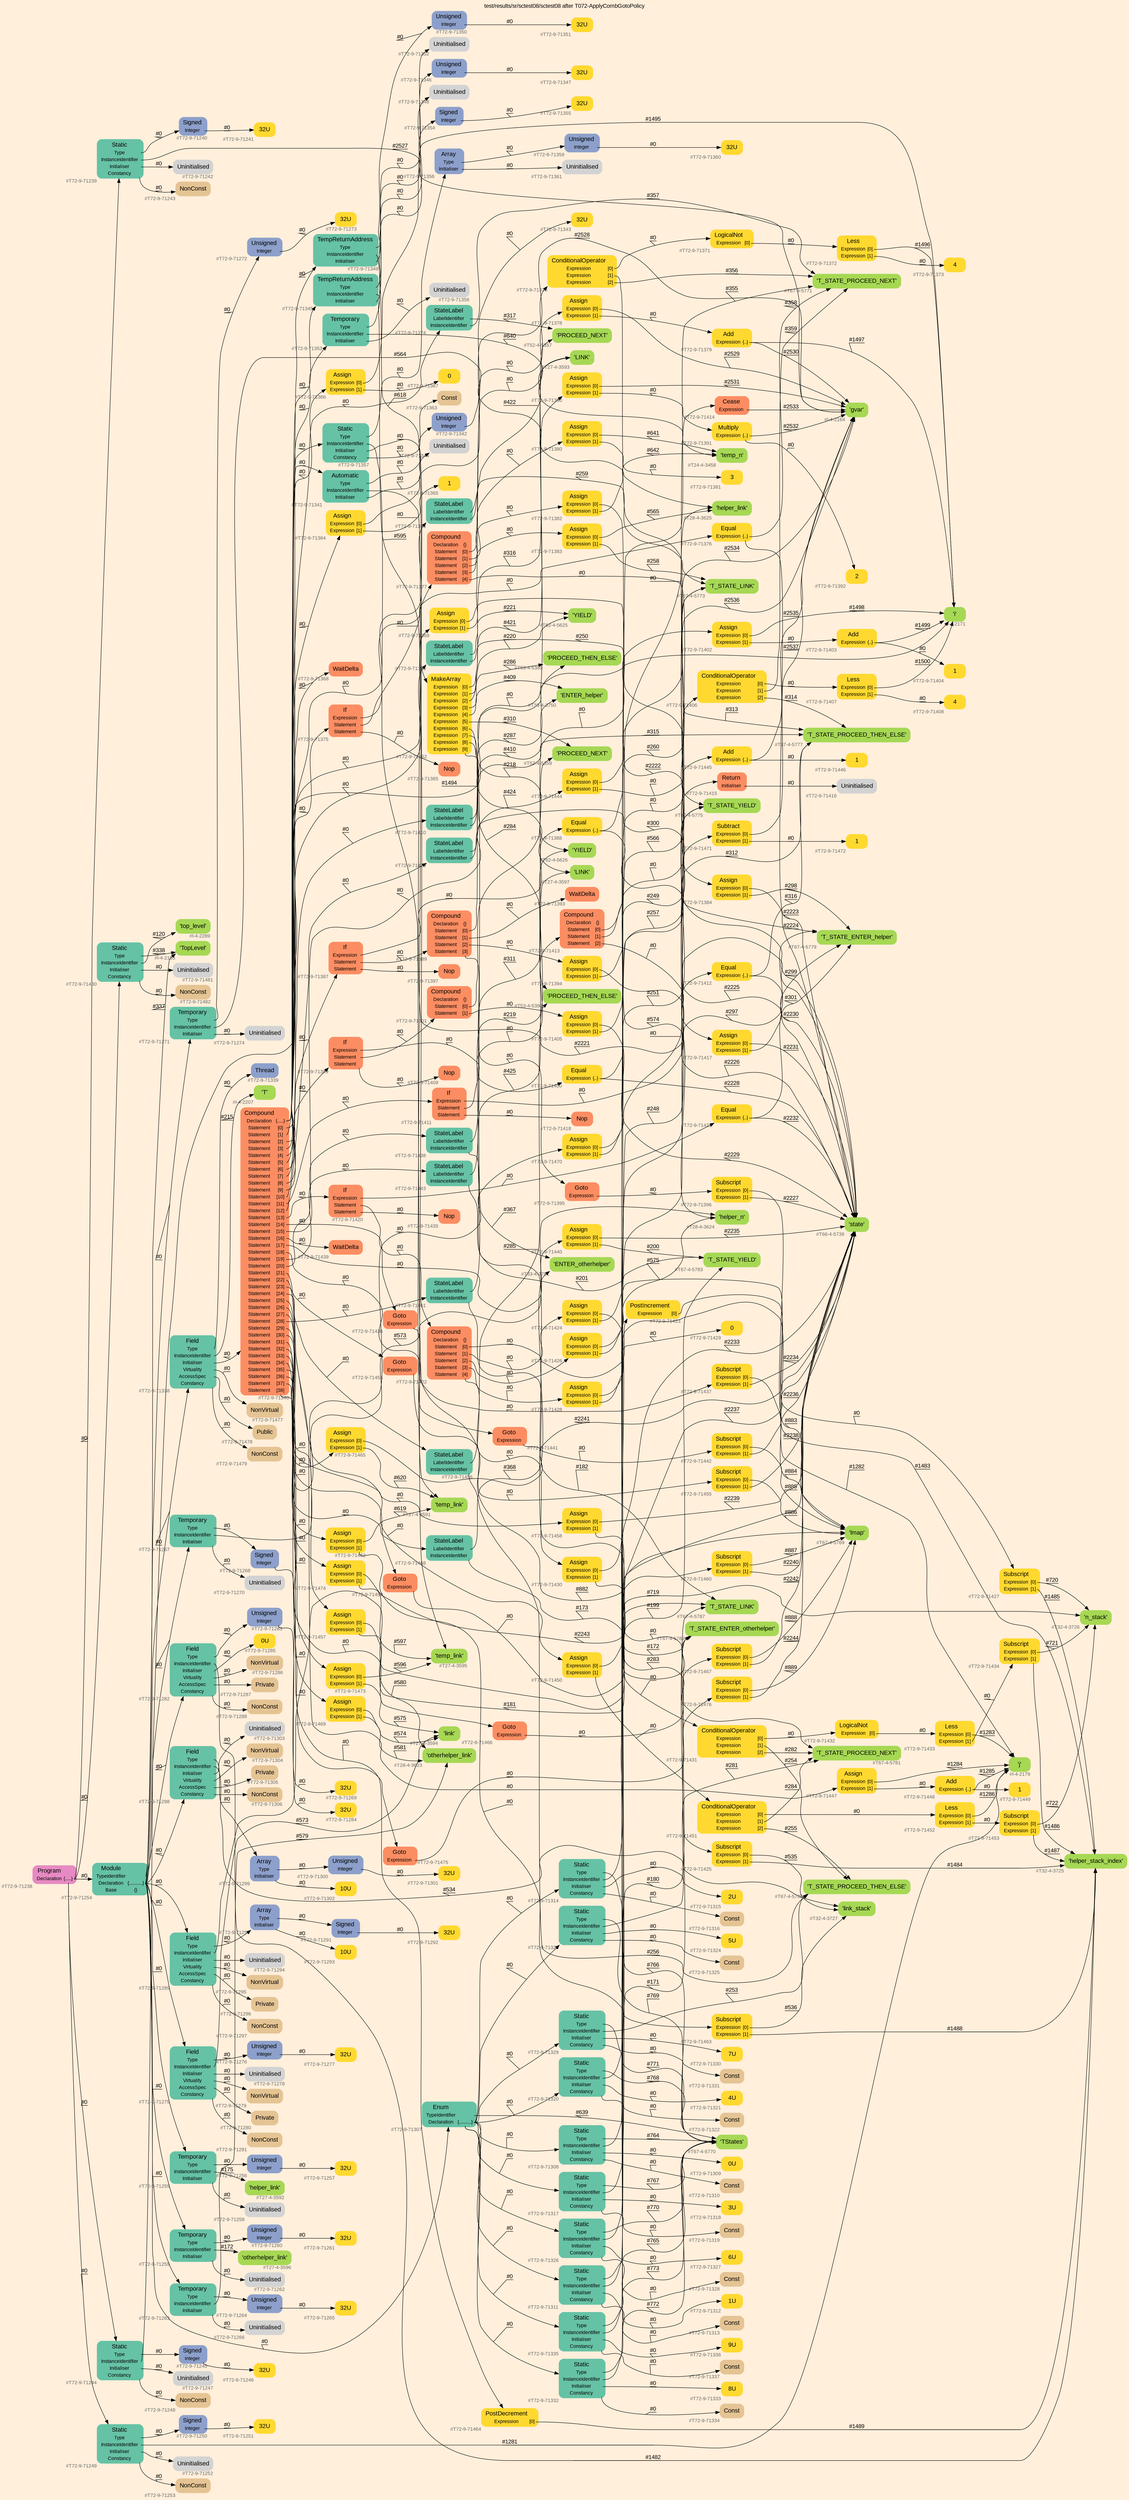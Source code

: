 digraph "test/results/sr/sctest08/sctest08 after T072-ApplyCombGotoPolicy" {
label = "test/results/sr/sctest08/sctest08 after T072-ApplyCombGotoPolicy"
labelloc = t
graph [
    rankdir = "LR"
    ranksep = 0.3
    bgcolor = antiquewhite1
    color = black
    fontcolor = black
    fontname = "Arial"
];
node [
    fontname = "Arial"
];
edge [
    fontname = "Arial"
];

// -------------------- node figure --------------------
// -------- block #T72-9-71238 ----------
"#T72-9-71238" [
    fillcolor = "/set28/4"
    xlabel = "#T72-9-71238"
    fontsize = "12"
    fontcolor = grey40
    shape = "plaintext"
    label = <<TABLE BORDER="0" CELLBORDER="0" CELLSPACING="0">
     <TR><TD><FONT COLOR="black" POINT-SIZE="15">Program</FONT></TD></TR>
     <TR><TD><FONT COLOR="black" POINT-SIZE="12">Declaration</FONT></TD><TD PORT="port0"><FONT COLOR="black" POINT-SIZE="12">{.....}</FONT></TD></TR>
    </TABLE>>
    style = "rounded,filled"
];

// -------- block #T72-9-71239 ----------
"#T72-9-71239" [
    fillcolor = "/set28/1"
    xlabel = "#T72-9-71239"
    fontsize = "12"
    fontcolor = grey40
    shape = "plaintext"
    label = <<TABLE BORDER="0" CELLBORDER="0" CELLSPACING="0">
     <TR><TD><FONT COLOR="black" POINT-SIZE="15">Static</FONT></TD></TR>
     <TR><TD><FONT COLOR="black" POINT-SIZE="12">Type</FONT></TD><TD PORT="port0"></TD></TR>
     <TR><TD><FONT COLOR="black" POINT-SIZE="12">InstanceIdentifier</FONT></TD><TD PORT="port1"></TD></TR>
     <TR><TD><FONT COLOR="black" POINT-SIZE="12">Initialiser</FONT></TD><TD PORT="port2"></TD></TR>
     <TR><TD><FONT COLOR="black" POINT-SIZE="12">Constancy</FONT></TD><TD PORT="port3"></TD></TR>
    </TABLE>>
    style = "rounded,filled"
];

// -------- block #T72-9-71240 ----------
"#T72-9-71240" [
    fillcolor = "/set28/3"
    xlabel = "#T72-9-71240"
    fontsize = "12"
    fontcolor = grey40
    shape = "plaintext"
    label = <<TABLE BORDER="0" CELLBORDER="0" CELLSPACING="0">
     <TR><TD><FONT COLOR="black" POINT-SIZE="15">Signed</FONT></TD></TR>
     <TR><TD><FONT COLOR="black" POINT-SIZE="12">Integer</FONT></TD><TD PORT="port0"></TD></TR>
    </TABLE>>
    style = "rounded,filled"
];

// -------- block #T72-9-71241 ----------
"#T72-9-71241" [
    fillcolor = "/set28/6"
    xlabel = "#T72-9-71241"
    fontsize = "12"
    fontcolor = grey40
    shape = "plaintext"
    label = <<TABLE BORDER="0" CELLBORDER="0" CELLSPACING="0">
     <TR><TD><FONT COLOR="black" POINT-SIZE="15">32U</FONT></TD></TR>
    </TABLE>>
    style = "rounded,filled"
];

// -------- block #I-4-2164 ----------
"#I-4-2164" [
    fillcolor = "/set28/5"
    xlabel = "#I-4-2164"
    fontsize = "12"
    fontcolor = grey40
    shape = "plaintext"
    label = <<TABLE BORDER="0" CELLBORDER="0" CELLSPACING="0">
     <TR><TD><FONT COLOR="black" POINT-SIZE="15">'gvar'</FONT></TD></TR>
    </TABLE>>
    style = "rounded,filled"
];

// -------- block #T72-9-71242 ----------
"#T72-9-71242" [
    xlabel = "#T72-9-71242"
    fontsize = "12"
    fontcolor = grey40
    shape = "plaintext"
    label = <<TABLE BORDER="0" CELLBORDER="0" CELLSPACING="0">
     <TR><TD><FONT COLOR="black" POINT-SIZE="15">Uninitialised</FONT></TD></TR>
    </TABLE>>
    style = "rounded,filled"
];

// -------- block #T72-9-71243 ----------
"#T72-9-71243" [
    fillcolor = "/set28/7"
    xlabel = "#T72-9-71243"
    fontsize = "12"
    fontcolor = grey40
    shape = "plaintext"
    label = <<TABLE BORDER="0" CELLBORDER="0" CELLSPACING="0">
     <TR><TD><FONT COLOR="black" POINT-SIZE="15">NonConst</FONT></TD></TR>
    </TABLE>>
    style = "rounded,filled"
];

// -------- block #T72-9-71244 ----------
"#T72-9-71244" [
    fillcolor = "/set28/1"
    xlabel = "#T72-9-71244"
    fontsize = "12"
    fontcolor = grey40
    shape = "plaintext"
    label = <<TABLE BORDER="0" CELLBORDER="0" CELLSPACING="0">
     <TR><TD><FONT COLOR="black" POINT-SIZE="15">Static</FONT></TD></TR>
     <TR><TD><FONT COLOR="black" POINT-SIZE="12">Type</FONT></TD><TD PORT="port0"></TD></TR>
     <TR><TD><FONT COLOR="black" POINT-SIZE="12">InstanceIdentifier</FONT></TD><TD PORT="port1"></TD></TR>
     <TR><TD><FONT COLOR="black" POINT-SIZE="12">Initialiser</FONT></TD><TD PORT="port2"></TD></TR>
     <TR><TD><FONT COLOR="black" POINT-SIZE="12">Constancy</FONT></TD><TD PORT="port3"></TD></TR>
    </TABLE>>
    style = "rounded,filled"
];

// -------- block #T72-9-71245 ----------
"#T72-9-71245" [
    fillcolor = "/set28/3"
    xlabel = "#T72-9-71245"
    fontsize = "12"
    fontcolor = grey40
    shape = "plaintext"
    label = <<TABLE BORDER="0" CELLBORDER="0" CELLSPACING="0">
     <TR><TD><FONT COLOR="black" POINT-SIZE="15">Signed</FONT></TD></TR>
     <TR><TD><FONT COLOR="black" POINT-SIZE="12">Integer</FONT></TD><TD PORT="port0"></TD></TR>
    </TABLE>>
    style = "rounded,filled"
];

// -------- block #T72-9-71246 ----------
"#T72-9-71246" [
    fillcolor = "/set28/6"
    xlabel = "#T72-9-71246"
    fontsize = "12"
    fontcolor = grey40
    shape = "plaintext"
    label = <<TABLE BORDER="0" CELLBORDER="0" CELLSPACING="0">
     <TR><TD><FONT COLOR="black" POINT-SIZE="15">32U</FONT></TD></TR>
    </TABLE>>
    style = "rounded,filled"
];

// -------- block #I-4-2171 ----------
"#I-4-2171" [
    fillcolor = "/set28/5"
    xlabel = "#I-4-2171"
    fontsize = "12"
    fontcolor = grey40
    shape = "plaintext"
    label = <<TABLE BORDER="0" CELLBORDER="0" CELLSPACING="0">
     <TR><TD><FONT COLOR="black" POINT-SIZE="15">'i'</FONT></TD></TR>
    </TABLE>>
    style = "rounded,filled"
];

// -------- block #T72-9-71247 ----------
"#T72-9-71247" [
    xlabel = "#T72-9-71247"
    fontsize = "12"
    fontcolor = grey40
    shape = "plaintext"
    label = <<TABLE BORDER="0" CELLBORDER="0" CELLSPACING="0">
     <TR><TD><FONT COLOR="black" POINT-SIZE="15">Uninitialised</FONT></TD></TR>
    </TABLE>>
    style = "rounded,filled"
];

// -------- block #T72-9-71248 ----------
"#T72-9-71248" [
    fillcolor = "/set28/7"
    xlabel = "#T72-9-71248"
    fontsize = "12"
    fontcolor = grey40
    shape = "plaintext"
    label = <<TABLE BORDER="0" CELLBORDER="0" CELLSPACING="0">
     <TR><TD><FONT COLOR="black" POINT-SIZE="15">NonConst</FONT></TD></TR>
    </TABLE>>
    style = "rounded,filled"
];

// -------- block #T72-9-71249 ----------
"#T72-9-71249" [
    fillcolor = "/set28/1"
    xlabel = "#T72-9-71249"
    fontsize = "12"
    fontcolor = grey40
    shape = "plaintext"
    label = <<TABLE BORDER="0" CELLBORDER="0" CELLSPACING="0">
     <TR><TD><FONT COLOR="black" POINT-SIZE="15">Static</FONT></TD></TR>
     <TR><TD><FONT COLOR="black" POINT-SIZE="12">Type</FONT></TD><TD PORT="port0"></TD></TR>
     <TR><TD><FONT COLOR="black" POINT-SIZE="12">InstanceIdentifier</FONT></TD><TD PORT="port1"></TD></TR>
     <TR><TD><FONT COLOR="black" POINT-SIZE="12">Initialiser</FONT></TD><TD PORT="port2"></TD></TR>
     <TR><TD><FONT COLOR="black" POINT-SIZE="12">Constancy</FONT></TD><TD PORT="port3"></TD></TR>
    </TABLE>>
    style = "rounded,filled"
];

// -------- block #T72-9-71250 ----------
"#T72-9-71250" [
    fillcolor = "/set28/3"
    xlabel = "#T72-9-71250"
    fontsize = "12"
    fontcolor = grey40
    shape = "plaintext"
    label = <<TABLE BORDER="0" CELLBORDER="0" CELLSPACING="0">
     <TR><TD><FONT COLOR="black" POINT-SIZE="15">Signed</FONT></TD></TR>
     <TR><TD><FONT COLOR="black" POINT-SIZE="12">Integer</FONT></TD><TD PORT="port0"></TD></TR>
    </TABLE>>
    style = "rounded,filled"
];

// -------- block #T72-9-71251 ----------
"#T72-9-71251" [
    fillcolor = "/set28/6"
    xlabel = "#T72-9-71251"
    fontsize = "12"
    fontcolor = grey40
    shape = "plaintext"
    label = <<TABLE BORDER="0" CELLBORDER="0" CELLSPACING="0">
     <TR><TD><FONT COLOR="black" POINT-SIZE="15">32U</FONT></TD></TR>
    </TABLE>>
    style = "rounded,filled"
];

// -------- block #I-4-2179 ----------
"#I-4-2179" [
    fillcolor = "/set28/5"
    xlabel = "#I-4-2179"
    fontsize = "12"
    fontcolor = grey40
    shape = "plaintext"
    label = <<TABLE BORDER="0" CELLBORDER="0" CELLSPACING="0">
     <TR><TD><FONT COLOR="black" POINT-SIZE="15">'j'</FONT></TD></TR>
    </TABLE>>
    style = "rounded,filled"
];

// -------- block #T72-9-71252 ----------
"#T72-9-71252" [
    xlabel = "#T72-9-71252"
    fontsize = "12"
    fontcolor = grey40
    shape = "plaintext"
    label = <<TABLE BORDER="0" CELLBORDER="0" CELLSPACING="0">
     <TR><TD><FONT COLOR="black" POINT-SIZE="15">Uninitialised</FONT></TD></TR>
    </TABLE>>
    style = "rounded,filled"
];

// -------- block #T72-9-71253 ----------
"#T72-9-71253" [
    fillcolor = "/set28/7"
    xlabel = "#T72-9-71253"
    fontsize = "12"
    fontcolor = grey40
    shape = "plaintext"
    label = <<TABLE BORDER="0" CELLBORDER="0" CELLSPACING="0">
     <TR><TD><FONT COLOR="black" POINT-SIZE="15">NonConst</FONT></TD></TR>
    </TABLE>>
    style = "rounded,filled"
];

// -------- block #T72-9-71254 ----------
"#T72-9-71254" [
    fillcolor = "/set28/1"
    xlabel = "#T72-9-71254"
    fontsize = "12"
    fontcolor = grey40
    shape = "plaintext"
    label = <<TABLE BORDER="0" CELLBORDER="0" CELLSPACING="0">
     <TR><TD><FONT COLOR="black" POINT-SIZE="15">Module</FONT></TD></TR>
     <TR><TD><FONT COLOR="black" POINT-SIZE="12">TypeIdentifier</FONT></TD><TD PORT="port0"></TD></TR>
     <TR><TD><FONT COLOR="black" POINT-SIZE="12">Declaration</FONT></TD><TD PORT="port1"><FONT COLOR="black" POINT-SIZE="12">{...........}</FONT></TD></TR>
     <TR><TD><FONT COLOR="black" POINT-SIZE="12">Base</FONT></TD><TD PORT="port2"><FONT COLOR="black" POINT-SIZE="12">{}</FONT></TD></TR>
    </TABLE>>
    style = "rounded,filled"
];

// -------- block #I-4-2185 ----------
"#I-4-2185" [
    fillcolor = "/set28/5"
    xlabel = "#I-4-2185"
    fontsize = "12"
    fontcolor = grey40
    shape = "plaintext"
    label = <<TABLE BORDER="0" CELLBORDER="0" CELLSPACING="0">
     <TR><TD><FONT COLOR="black" POINT-SIZE="15">'TopLevel'</FONT></TD></TR>
    </TABLE>>
    style = "rounded,filled"
];

// -------- block #T72-9-71255 ----------
"#T72-9-71255" [
    fillcolor = "/set28/1"
    xlabel = "#T72-9-71255"
    fontsize = "12"
    fontcolor = grey40
    shape = "plaintext"
    label = <<TABLE BORDER="0" CELLBORDER="0" CELLSPACING="0">
     <TR><TD><FONT COLOR="black" POINT-SIZE="15">Temporary</FONT></TD></TR>
     <TR><TD><FONT COLOR="black" POINT-SIZE="12">Type</FONT></TD><TD PORT="port0"></TD></TR>
     <TR><TD><FONT COLOR="black" POINT-SIZE="12">InstanceIdentifier</FONT></TD><TD PORT="port1"></TD></TR>
     <TR><TD><FONT COLOR="black" POINT-SIZE="12">Initialiser</FONT></TD><TD PORT="port2"></TD></TR>
    </TABLE>>
    style = "rounded,filled"
];

// -------- block #T72-9-71256 ----------
"#T72-9-71256" [
    fillcolor = "/set28/3"
    xlabel = "#T72-9-71256"
    fontsize = "12"
    fontcolor = grey40
    shape = "plaintext"
    label = <<TABLE BORDER="0" CELLBORDER="0" CELLSPACING="0">
     <TR><TD><FONT COLOR="black" POINT-SIZE="15">Unsigned</FONT></TD></TR>
     <TR><TD><FONT COLOR="black" POINT-SIZE="12">Integer</FONT></TD><TD PORT="port0"></TD></TR>
    </TABLE>>
    style = "rounded,filled"
];

// -------- block #T72-9-71257 ----------
"#T72-9-71257" [
    fillcolor = "/set28/6"
    xlabel = "#T72-9-71257"
    fontsize = "12"
    fontcolor = grey40
    shape = "plaintext"
    label = <<TABLE BORDER="0" CELLBORDER="0" CELLSPACING="0">
     <TR><TD><FONT COLOR="black" POINT-SIZE="15">32U</FONT></TD></TR>
    </TABLE>>
    style = "rounded,filled"
];

// -------- block #T27-4-3592 ----------
"#T27-4-3592" [
    fillcolor = "/set28/5"
    xlabel = "#T27-4-3592"
    fontsize = "12"
    fontcolor = grey40
    shape = "plaintext"
    label = <<TABLE BORDER="0" CELLBORDER="0" CELLSPACING="0">
     <TR><TD><FONT COLOR="black" POINT-SIZE="15">'helper_link'</FONT></TD></TR>
    </TABLE>>
    style = "rounded,filled"
];

// -------- block #T72-9-71258 ----------
"#T72-9-71258" [
    xlabel = "#T72-9-71258"
    fontsize = "12"
    fontcolor = grey40
    shape = "plaintext"
    label = <<TABLE BORDER="0" CELLBORDER="0" CELLSPACING="0">
     <TR><TD><FONT COLOR="black" POINT-SIZE="15">Uninitialised</FONT></TD></TR>
    </TABLE>>
    style = "rounded,filled"
];

// -------- block #T72-9-71259 ----------
"#T72-9-71259" [
    fillcolor = "/set28/1"
    xlabel = "#T72-9-71259"
    fontsize = "12"
    fontcolor = grey40
    shape = "plaintext"
    label = <<TABLE BORDER="0" CELLBORDER="0" CELLSPACING="0">
     <TR><TD><FONT COLOR="black" POINT-SIZE="15">Temporary</FONT></TD></TR>
     <TR><TD><FONT COLOR="black" POINT-SIZE="12">Type</FONT></TD><TD PORT="port0"></TD></TR>
     <TR><TD><FONT COLOR="black" POINT-SIZE="12">InstanceIdentifier</FONT></TD><TD PORT="port1"></TD></TR>
     <TR><TD><FONT COLOR="black" POINT-SIZE="12">Initialiser</FONT></TD><TD PORT="port2"></TD></TR>
    </TABLE>>
    style = "rounded,filled"
];

// -------- block #T72-9-71260 ----------
"#T72-9-71260" [
    fillcolor = "/set28/3"
    xlabel = "#T72-9-71260"
    fontsize = "12"
    fontcolor = grey40
    shape = "plaintext"
    label = <<TABLE BORDER="0" CELLBORDER="0" CELLSPACING="0">
     <TR><TD><FONT COLOR="black" POINT-SIZE="15">Unsigned</FONT></TD></TR>
     <TR><TD><FONT COLOR="black" POINT-SIZE="12">Integer</FONT></TD><TD PORT="port0"></TD></TR>
    </TABLE>>
    style = "rounded,filled"
];

// -------- block #T72-9-71261 ----------
"#T72-9-71261" [
    fillcolor = "/set28/6"
    xlabel = "#T72-9-71261"
    fontsize = "12"
    fontcolor = grey40
    shape = "plaintext"
    label = <<TABLE BORDER="0" CELLBORDER="0" CELLSPACING="0">
     <TR><TD><FONT COLOR="black" POINT-SIZE="15">32U</FONT></TD></TR>
    </TABLE>>
    style = "rounded,filled"
];

// -------- block #T27-4-3596 ----------
"#T27-4-3596" [
    fillcolor = "/set28/5"
    xlabel = "#T27-4-3596"
    fontsize = "12"
    fontcolor = grey40
    shape = "plaintext"
    label = <<TABLE BORDER="0" CELLBORDER="0" CELLSPACING="0">
     <TR><TD><FONT COLOR="black" POINT-SIZE="15">'otherhelper_link'</FONT></TD></TR>
    </TABLE>>
    style = "rounded,filled"
];

// -------- block #T72-9-71262 ----------
"#T72-9-71262" [
    xlabel = "#T72-9-71262"
    fontsize = "12"
    fontcolor = grey40
    shape = "plaintext"
    label = <<TABLE BORDER="0" CELLBORDER="0" CELLSPACING="0">
     <TR><TD><FONT COLOR="black" POINT-SIZE="15">Uninitialised</FONT></TD></TR>
    </TABLE>>
    style = "rounded,filled"
];

// -------- block #T72-9-71263 ----------
"#T72-9-71263" [
    fillcolor = "/set28/1"
    xlabel = "#T72-9-71263"
    fontsize = "12"
    fontcolor = grey40
    shape = "plaintext"
    label = <<TABLE BORDER="0" CELLBORDER="0" CELLSPACING="0">
     <TR><TD><FONT COLOR="black" POINT-SIZE="15">Temporary</FONT></TD></TR>
     <TR><TD><FONT COLOR="black" POINT-SIZE="12">Type</FONT></TD><TD PORT="port0"></TD></TR>
     <TR><TD><FONT COLOR="black" POINT-SIZE="12">InstanceIdentifier</FONT></TD><TD PORT="port1"></TD></TR>
     <TR><TD><FONT COLOR="black" POINT-SIZE="12">Initialiser</FONT></TD><TD PORT="port2"></TD></TR>
    </TABLE>>
    style = "rounded,filled"
];

// -------- block #T72-9-71264 ----------
"#T72-9-71264" [
    fillcolor = "/set28/3"
    xlabel = "#T72-9-71264"
    fontsize = "12"
    fontcolor = grey40
    shape = "plaintext"
    label = <<TABLE BORDER="0" CELLBORDER="0" CELLSPACING="0">
     <TR><TD><FONT COLOR="black" POINT-SIZE="15">Unsigned</FONT></TD></TR>
     <TR><TD><FONT COLOR="black" POINT-SIZE="12">Integer</FONT></TD><TD PORT="port0"></TD></TR>
    </TABLE>>
    style = "rounded,filled"
];

// -------- block #T72-9-71265 ----------
"#T72-9-71265" [
    fillcolor = "/set28/6"
    xlabel = "#T72-9-71265"
    fontsize = "12"
    fontcolor = grey40
    shape = "plaintext"
    label = <<TABLE BORDER="0" CELLBORDER="0" CELLSPACING="0">
     <TR><TD><FONT COLOR="black" POINT-SIZE="15">32U</FONT></TD></TR>
    </TABLE>>
    style = "rounded,filled"
];

// -------- block #T28-4-3623 ----------
"#T28-4-3623" [
    fillcolor = "/set28/5"
    xlabel = "#T28-4-3623"
    fontsize = "12"
    fontcolor = grey40
    shape = "plaintext"
    label = <<TABLE BORDER="0" CELLBORDER="0" CELLSPACING="0">
     <TR><TD><FONT COLOR="black" POINT-SIZE="15">'otherhelper_link'</FONT></TD></TR>
    </TABLE>>
    style = "rounded,filled"
];

// -------- block #T72-9-71266 ----------
"#T72-9-71266" [
    xlabel = "#T72-9-71266"
    fontsize = "12"
    fontcolor = grey40
    shape = "plaintext"
    label = <<TABLE BORDER="0" CELLBORDER="0" CELLSPACING="0">
     <TR><TD><FONT COLOR="black" POINT-SIZE="15">Uninitialised</FONT></TD></TR>
    </TABLE>>
    style = "rounded,filled"
];

// -------- block #T72-9-71267 ----------
"#T72-9-71267" [
    fillcolor = "/set28/1"
    xlabel = "#T72-9-71267"
    fontsize = "12"
    fontcolor = grey40
    shape = "plaintext"
    label = <<TABLE BORDER="0" CELLBORDER="0" CELLSPACING="0">
     <TR><TD><FONT COLOR="black" POINT-SIZE="15">Temporary</FONT></TD></TR>
     <TR><TD><FONT COLOR="black" POINT-SIZE="12">Type</FONT></TD><TD PORT="port0"></TD></TR>
     <TR><TD><FONT COLOR="black" POINT-SIZE="12">InstanceIdentifier</FONT></TD><TD PORT="port1"></TD></TR>
     <TR><TD><FONT COLOR="black" POINT-SIZE="12">Initialiser</FONT></TD><TD PORT="port2"></TD></TR>
    </TABLE>>
    style = "rounded,filled"
];

// -------- block #T72-9-71268 ----------
"#T72-9-71268" [
    fillcolor = "/set28/3"
    xlabel = "#T72-9-71268"
    fontsize = "12"
    fontcolor = grey40
    shape = "plaintext"
    label = <<TABLE BORDER="0" CELLBORDER="0" CELLSPACING="0">
     <TR><TD><FONT COLOR="black" POINT-SIZE="15">Signed</FONT></TD></TR>
     <TR><TD><FONT COLOR="black" POINT-SIZE="12">Integer</FONT></TD><TD PORT="port0"></TD></TR>
    </TABLE>>
    style = "rounded,filled"
];

// -------- block #T72-9-71269 ----------
"#T72-9-71269" [
    fillcolor = "/set28/6"
    xlabel = "#T72-9-71269"
    fontsize = "12"
    fontcolor = grey40
    shape = "plaintext"
    label = <<TABLE BORDER="0" CELLBORDER="0" CELLSPACING="0">
     <TR><TD><FONT COLOR="black" POINT-SIZE="15">32U</FONT></TD></TR>
    </TABLE>>
    style = "rounded,filled"
];

// -------- block #T28-4-3624 ----------
"#T28-4-3624" [
    fillcolor = "/set28/5"
    xlabel = "#T28-4-3624"
    fontsize = "12"
    fontcolor = grey40
    shape = "plaintext"
    label = <<TABLE BORDER="0" CELLBORDER="0" CELLSPACING="0">
     <TR><TD><FONT COLOR="black" POINT-SIZE="15">'helper_n'</FONT></TD></TR>
    </TABLE>>
    style = "rounded,filled"
];

// -------- block #T72-9-71270 ----------
"#T72-9-71270" [
    xlabel = "#T72-9-71270"
    fontsize = "12"
    fontcolor = grey40
    shape = "plaintext"
    label = <<TABLE BORDER="0" CELLBORDER="0" CELLSPACING="0">
     <TR><TD><FONT COLOR="black" POINT-SIZE="15">Uninitialised</FONT></TD></TR>
    </TABLE>>
    style = "rounded,filled"
];

// -------- block #T72-9-71271 ----------
"#T72-9-71271" [
    fillcolor = "/set28/1"
    xlabel = "#T72-9-71271"
    fontsize = "12"
    fontcolor = grey40
    shape = "plaintext"
    label = <<TABLE BORDER="0" CELLBORDER="0" CELLSPACING="0">
     <TR><TD><FONT COLOR="black" POINT-SIZE="15">Temporary</FONT></TD></TR>
     <TR><TD><FONT COLOR="black" POINT-SIZE="12">Type</FONT></TD><TD PORT="port0"></TD></TR>
     <TR><TD><FONT COLOR="black" POINT-SIZE="12">InstanceIdentifier</FONT></TD><TD PORT="port1"></TD></TR>
     <TR><TD><FONT COLOR="black" POINT-SIZE="12">Initialiser</FONT></TD><TD PORT="port2"></TD></TR>
    </TABLE>>
    style = "rounded,filled"
];

// -------- block #T72-9-71272 ----------
"#T72-9-71272" [
    fillcolor = "/set28/3"
    xlabel = "#T72-9-71272"
    fontsize = "12"
    fontcolor = grey40
    shape = "plaintext"
    label = <<TABLE BORDER="0" CELLBORDER="0" CELLSPACING="0">
     <TR><TD><FONT COLOR="black" POINT-SIZE="15">Unsigned</FONT></TD></TR>
     <TR><TD><FONT COLOR="black" POINT-SIZE="12">Integer</FONT></TD><TD PORT="port0"></TD></TR>
    </TABLE>>
    style = "rounded,filled"
];

// -------- block #T72-9-71273 ----------
"#T72-9-71273" [
    fillcolor = "/set28/6"
    xlabel = "#T72-9-71273"
    fontsize = "12"
    fontcolor = grey40
    shape = "plaintext"
    label = <<TABLE BORDER="0" CELLBORDER="0" CELLSPACING="0">
     <TR><TD><FONT COLOR="black" POINT-SIZE="15">32U</FONT></TD></TR>
    </TABLE>>
    style = "rounded,filled"
];

// -------- block #T28-4-3625 ----------
"#T28-4-3625" [
    fillcolor = "/set28/5"
    xlabel = "#T28-4-3625"
    fontsize = "12"
    fontcolor = grey40
    shape = "plaintext"
    label = <<TABLE BORDER="0" CELLBORDER="0" CELLSPACING="0">
     <TR><TD><FONT COLOR="black" POINT-SIZE="15">'helper_link'</FONT></TD></TR>
    </TABLE>>
    style = "rounded,filled"
];

// -------- block #T72-9-71274 ----------
"#T72-9-71274" [
    xlabel = "#T72-9-71274"
    fontsize = "12"
    fontcolor = grey40
    shape = "plaintext"
    label = <<TABLE BORDER="0" CELLBORDER="0" CELLSPACING="0">
     <TR><TD><FONT COLOR="black" POINT-SIZE="15">Uninitialised</FONT></TD></TR>
    </TABLE>>
    style = "rounded,filled"
];

// -------- block #T72-9-71275 ----------
"#T72-9-71275" [
    fillcolor = "/set28/1"
    xlabel = "#T72-9-71275"
    fontsize = "12"
    fontcolor = grey40
    shape = "plaintext"
    label = <<TABLE BORDER="0" CELLBORDER="0" CELLSPACING="0">
     <TR><TD><FONT COLOR="black" POINT-SIZE="15">Field</FONT></TD></TR>
     <TR><TD><FONT COLOR="black" POINT-SIZE="12">Type</FONT></TD><TD PORT="port0"></TD></TR>
     <TR><TD><FONT COLOR="black" POINT-SIZE="12">InstanceIdentifier</FONT></TD><TD PORT="port1"></TD></TR>
     <TR><TD><FONT COLOR="black" POINT-SIZE="12">Initialiser</FONT></TD><TD PORT="port2"></TD></TR>
     <TR><TD><FONT COLOR="black" POINT-SIZE="12">Virtuality</FONT></TD><TD PORT="port3"></TD></TR>
     <TR><TD><FONT COLOR="black" POINT-SIZE="12">AccessSpec</FONT></TD><TD PORT="port4"></TD></TR>
     <TR><TD><FONT COLOR="black" POINT-SIZE="12">Constancy</FONT></TD><TD PORT="port5"></TD></TR>
    </TABLE>>
    style = "rounded,filled"
];

// -------- block #T72-9-71276 ----------
"#T72-9-71276" [
    fillcolor = "/set28/3"
    xlabel = "#T72-9-71276"
    fontsize = "12"
    fontcolor = grey40
    shape = "plaintext"
    label = <<TABLE BORDER="0" CELLBORDER="0" CELLSPACING="0">
     <TR><TD><FONT COLOR="black" POINT-SIZE="15">Unsigned</FONT></TD></TR>
     <TR><TD><FONT COLOR="black" POINT-SIZE="12">Integer</FONT></TD><TD PORT="port0"></TD></TR>
    </TABLE>>
    style = "rounded,filled"
];

// -------- block #T72-9-71277 ----------
"#T72-9-71277" [
    fillcolor = "/set28/6"
    xlabel = "#T72-9-71277"
    fontsize = "12"
    fontcolor = grey40
    shape = "plaintext"
    label = <<TABLE BORDER="0" CELLBORDER="0" CELLSPACING="0">
     <TR><TD><FONT COLOR="black" POINT-SIZE="15">32U</FONT></TD></TR>
    </TABLE>>
    style = "rounded,filled"
];

// -------- block #T27-4-3594 ----------
"#T27-4-3594" [
    fillcolor = "/set28/5"
    xlabel = "#T27-4-3594"
    fontsize = "12"
    fontcolor = grey40
    shape = "plaintext"
    label = <<TABLE BORDER="0" CELLBORDER="0" CELLSPACING="0">
     <TR><TD><FONT COLOR="black" POINT-SIZE="15">'link'</FONT></TD></TR>
    </TABLE>>
    style = "rounded,filled"
];

// -------- block #T72-9-71278 ----------
"#T72-9-71278" [
    xlabel = "#T72-9-71278"
    fontsize = "12"
    fontcolor = grey40
    shape = "plaintext"
    label = <<TABLE BORDER="0" CELLBORDER="0" CELLSPACING="0">
     <TR><TD><FONT COLOR="black" POINT-SIZE="15">Uninitialised</FONT></TD></TR>
    </TABLE>>
    style = "rounded,filled"
];

// -------- block #T72-9-71279 ----------
"#T72-9-71279" [
    fillcolor = "/set28/7"
    xlabel = "#T72-9-71279"
    fontsize = "12"
    fontcolor = grey40
    shape = "plaintext"
    label = <<TABLE BORDER="0" CELLBORDER="0" CELLSPACING="0">
     <TR><TD><FONT COLOR="black" POINT-SIZE="15">NonVirtual</FONT></TD></TR>
    </TABLE>>
    style = "rounded,filled"
];

// -------- block #T72-9-71280 ----------
"#T72-9-71280" [
    fillcolor = "/set28/7"
    xlabel = "#T72-9-71280"
    fontsize = "12"
    fontcolor = grey40
    shape = "plaintext"
    label = <<TABLE BORDER="0" CELLBORDER="0" CELLSPACING="0">
     <TR><TD><FONT COLOR="black" POINT-SIZE="15">Private</FONT></TD></TR>
    </TABLE>>
    style = "rounded,filled"
];

// -------- block #T72-9-71281 ----------
"#T72-9-71281" [
    fillcolor = "/set28/7"
    xlabel = "#T72-9-71281"
    fontsize = "12"
    fontcolor = grey40
    shape = "plaintext"
    label = <<TABLE BORDER="0" CELLBORDER="0" CELLSPACING="0">
     <TR><TD><FONT COLOR="black" POINT-SIZE="15">NonConst</FONT></TD></TR>
    </TABLE>>
    style = "rounded,filled"
];

// -------- block #T72-9-71282 ----------
"#T72-9-71282" [
    fillcolor = "/set28/1"
    xlabel = "#T72-9-71282"
    fontsize = "12"
    fontcolor = grey40
    shape = "plaintext"
    label = <<TABLE BORDER="0" CELLBORDER="0" CELLSPACING="0">
     <TR><TD><FONT COLOR="black" POINT-SIZE="15">Field</FONT></TD></TR>
     <TR><TD><FONT COLOR="black" POINT-SIZE="12">Type</FONT></TD><TD PORT="port0"></TD></TR>
     <TR><TD><FONT COLOR="black" POINT-SIZE="12">InstanceIdentifier</FONT></TD><TD PORT="port1"></TD></TR>
     <TR><TD><FONT COLOR="black" POINT-SIZE="12">Initialiser</FONT></TD><TD PORT="port2"></TD></TR>
     <TR><TD><FONT COLOR="black" POINT-SIZE="12">Virtuality</FONT></TD><TD PORT="port3"></TD></TR>
     <TR><TD><FONT COLOR="black" POINT-SIZE="12">AccessSpec</FONT></TD><TD PORT="port4"></TD></TR>
     <TR><TD><FONT COLOR="black" POINT-SIZE="12">Constancy</FONT></TD><TD PORT="port5"></TD></TR>
    </TABLE>>
    style = "rounded,filled"
];

// -------- block #T72-9-71283 ----------
"#T72-9-71283" [
    fillcolor = "/set28/3"
    xlabel = "#T72-9-71283"
    fontsize = "12"
    fontcolor = grey40
    shape = "plaintext"
    label = <<TABLE BORDER="0" CELLBORDER="0" CELLSPACING="0">
     <TR><TD><FONT COLOR="black" POINT-SIZE="15">Unsigned</FONT></TD></TR>
     <TR><TD><FONT COLOR="black" POINT-SIZE="12">Integer</FONT></TD><TD PORT="port0"></TD></TR>
    </TABLE>>
    style = "rounded,filled"
];

// -------- block #T72-9-71284 ----------
"#T72-9-71284" [
    fillcolor = "/set28/6"
    xlabel = "#T72-9-71284"
    fontsize = "12"
    fontcolor = grey40
    shape = "plaintext"
    label = <<TABLE BORDER="0" CELLBORDER="0" CELLSPACING="0">
     <TR><TD><FONT COLOR="black" POINT-SIZE="15">32U</FONT></TD></TR>
    </TABLE>>
    style = "rounded,filled"
];

// -------- block #T32-4-3725 ----------
"#T32-4-3725" [
    fillcolor = "/set28/5"
    xlabel = "#T32-4-3725"
    fontsize = "12"
    fontcolor = grey40
    shape = "plaintext"
    label = <<TABLE BORDER="0" CELLBORDER="0" CELLSPACING="0">
     <TR><TD><FONT COLOR="black" POINT-SIZE="15">'helper_stack_index'</FONT></TD></TR>
    </TABLE>>
    style = "rounded,filled"
];

// -------- block #T72-9-71285 ----------
"#T72-9-71285" [
    fillcolor = "/set28/6"
    xlabel = "#T72-9-71285"
    fontsize = "12"
    fontcolor = grey40
    shape = "plaintext"
    label = <<TABLE BORDER="0" CELLBORDER="0" CELLSPACING="0">
     <TR><TD><FONT COLOR="black" POINT-SIZE="15">0U</FONT></TD></TR>
    </TABLE>>
    style = "rounded,filled"
];

// -------- block #T72-9-71286 ----------
"#T72-9-71286" [
    fillcolor = "/set28/7"
    xlabel = "#T72-9-71286"
    fontsize = "12"
    fontcolor = grey40
    shape = "plaintext"
    label = <<TABLE BORDER="0" CELLBORDER="0" CELLSPACING="0">
     <TR><TD><FONT COLOR="black" POINT-SIZE="15">NonVirtual</FONT></TD></TR>
    </TABLE>>
    style = "rounded,filled"
];

// -------- block #T72-9-71287 ----------
"#T72-9-71287" [
    fillcolor = "/set28/7"
    xlabel = "#T72-9-71287"
    fontsize = "12"
    fontcolor = grey40
    shape = "plaintext"
    label = <<TABLE BORDER="0" CELLBORDER="0" CELLSPACING="0">
     <TR><TD><FONT COLOR="black" POINT-SIZE="15">Private</FONT></TD></TR>
    </TABLE>>
    style = "rounded,filled"
];

// -------- block #T72-9-71288 ----------
"#T72-9-71288" [
    fillcolor = "/set28/7"
    xlabel = "#T72-9-71288"
    fontsize = "12"
    fontcolor = grey40
    shape = "plaintext"
    label = <<TABLE BORDER="0" CELLBORDER="0" CELLSPACING="0">
     <TR><TD><FONT COLOR="black" POINT-SIZE="15">NonConst</FONT></TD></TR>
    </TABLE>>
    style = "rounded,filled"
];

// -------- block #T72-9-71289 ----------
"#T72-9-71289" [
    fillcolor = "/set28/1"
    xlabel = "#T72-9-71289"
    fontsize = "12"
    fontcolor = grey40
    shape = "plaintext"
    label = <<TABLE BORDER="0" CELLBORDER="0" CELLSPACING="0">
     <TR><TD><FONT COLOR="black" POINT-SIZE="15">Field</FONT></TD></TR>
     <TR><TD><FONT COLOR="black" POINT-SIZE="12">Type</FONT></TD><TD PORT="port0"></TD></TR>
     <TR><TD><FONT COLOR="black" POINT-SIZE="12">InstanceIdentifier</FONT></TD><TD PORT="port1"></TD></TR>
     <TR><TD><FONT COLOR="black" POINT-SIZE="12">Initialiser</FONT></TD><TD PORT="port2"></TD></TR>
     <TR><TD><FONT COLOR="black" POINT-SIZE="12">Virtuality</FONT></TD><TD PORT="port3"></TD></TR>
     <TR><TD><FONT COLOR="black" POINT-SIZE="12">AccessSpec</FONT></TD><TD PORT="port4"></TD></TR>
     <TR><TD><FONT COLOR="black" POINT-SIZE="12">Constancy</FONT></TD><TD PORT="port5"></TD></TR>
    </TABLE>>
    style = "rounded,filled"
];

// -------- block #T72-9-71290 ----------
"#T72-9-71290" [
    fillcolor = "/set28/3"
    xlabel = "#T72-9-71290"
    fontsize = "12"
    fontcolor = grey40
    shape = "plaintext"
    label = <<TABLE BORDER="0" CELLBORDER="0" CELLSPACING="0">
     <TR><TD><FONT COLOR="black" POINT-SIZE="15">Array</FONT></TD></TR>
     <TR><TD><FONT COLOR="black" POINT-SIZE="12">Type</FONT></TD><TD PORT="port0"></TD></TR>
     <TR><TD><FONT COLOR="black" POINT-SIZE="12">Initialiser</FONT></TD><TD PORT="port1"></TD></TR>
    </TABLE>>
    style = "rounded,filled"
];

// -------- block #T72-9-71291 ----------
"#T72-9-71291" [
    fillcolor = "/set28/3"
    xlabel = "#T72-9-71291"
    fontsize = "12"
    fontcolor = grey40
    shape = "plaintext"
    label = <<TABLE BORDER="0" CELLBORDER="0" CELLSPACING="0">
     <TR><TD><FONT COLOR="black" POINT-SIZE="15">Signed</FONT></TD></TR>
     <TR><TD><FONT COLOR="black" POINT-SIZE="12">Integer</FONT></TD><TD PORT="port0"></TD></TR>
    </TABLE>>
    style = "rounded,filled"
];

// -------- block #T72-9-71292 ----------
"#T72-9-71292" [
    fillcolor = "/set28/6"
    xlabel = "#T72-9-71292"
    fontsize = "12"
    fontcolor = grey40
    shape = "plaintext"
    label = <<TABLE BORDER="0" CELLBORDER="0" CELLSPACING="0">
     <TR><TD><FONT COLOR="black" POINT-SIZE="15">32U</FONT></TD></TR>
    </TABLE>>
    style = "rounded,filled"
];

// -------- block #T72-9-71293 ----------
"#T72-9-71293" [
    fillcolor = "/set28/6"
    xlabel = "#T72-9-71293"
    fontsize = "12"
    fontcolor = grey40
    shape = "plaintext"
    label = <<TABLE BORDER="0" CELLBORDER="0" CELLSPACING="0">
     <TR><TD><FONT COLOR="black" POINT-SIZE="15">10U</FONT></TD></TR>
    </TABLE>>
    style = "rounded,filled"
];

// -------- block #T32-4-3726 ----------
"#T32-4-3726" [
    fillcolor = "/set28/5"
    xlabel = "#T32-4-3726"
    fontsize = "12"
    fontcolor = grey40
    shape = "plaintext"
    label = <<TABLE BORDER="0" CELLBORDER="0" CELLSPACING="0">
     <TR><TD><FONT COLOR="black" POINT-SIZE="15">'n_stack'</FONT></TD></TR>
    </TABLE>>
    style = "rounded,filled"
];

// -------- block #T72-9-71294 ----------
"#T72-9-71294" [
    xlabel = "#T72-9-71294"
    fontsize = "12"
    fontcolor = grey40
    shape = "plaintext"
    label = <<TABLE BORDER="0" CELLBORDER="0" CELLSPACING="0">
     <TR><TD><FONT COLOR="black" POINT-SIZE="15">Uninitialised</FONT></TD></TR>
    </TABLE>>
    style = "rounded,filled"
];

// -------- block #T72-9-71295 ----------
"#T72-9-71295" [
    fillcolor = "/set28/7"
    xlabel = "#T72-9-71295"
    fontsize = "12"
    fontcolor = grey40
    shape = "plaintext"
    label = <<TABLE BORDER="0" CELLBORDER="0" CELLSPACING="0">
     <TR><TD><FONT COLOR="black" POINT-SIZE="15">NonVirtual</FONT></TD></TR>
    </TABLE>>
    style = "rounded,filled"
];

// -------- block #T72-9-71296 ----------
"#T72-9-71296" [
    fillcolor = "/set28/7"
    xlabel = "#T72-9-71296"
    fontsize = "12"
    fontcolor = grey40
    shape = "plaintext"
    label = <<TABLE BORDER="0" CELLBORDER="0" CELLSPACING="0">
     <TR><TD><FONT COLOR="black" POINT-SIZE="15">Private</FONT></TD></TR>
    </TABLE>>
    style = "rounded,filled"
];

// -------- block #T72-9-71297 ----------
"#T72-9-71297" [
    fillcolor = "/set28/7"
    xlabel = "#T72-9-71297"
    fontsize = "12"
    fontcolor = grey40
    shape = "plaintext"
    label = <<TABLE BORDER="0" CELLBORDER="0" CELLSPACING="0">
     <TR><TD><FONT COLOR="black" POINT-SIZE="15">NonConst</FONT></TD></TR>
    </TABLE>>
    style = "rounded,filled"
];

// -------- block #T72-9-71298 ----------
"#T72-9-71298" [
    fillcolor = "/set28/1"
    xlabel = "#T72-9-71298"
    fontsize = "12"
    fontcolor = grey40
    shape = "plaintext"
    label = <<TABLE BORDER="0" CELLBORDER="0" CELLSPACING="0">
     <TR><TD><FONT COLOR="black" POINT-SIZE="15">Field</FONT></TD></TR>
     <TR><TD><FONT COLOR="black" POINT-SIZE="12">Type</FONT></TD><TD PORT="port0"></TD></TR>
     <TR><TD><FONT COLOR="black" POINT-SIZE="12">InstanceIdentifier</FONT></TD><TD PORT="port1"></TD></TR>
     <TR><TD><FONT COLOR="black" POINT-SIZE="12">Initialiser</FONT></TD><TD PORT="port2"></TD></TR>
     <TR><TD><FONT COLOR="black" POINT-SIZE="12">Virtuality</FONT></TD><TD PORT="port3"></TD></TR>
     <TR><TD><FONT COLOR="black" POINT-SIZE="12">AccessSpec</FONT></TD><TD PORT="port4"></TD></TR>
     <TR><TD><FONT COLOR="black" POINT-SIZE="12">Constancy</FONT></TD><TD PORT="port5"></TD></TR>
    </TABLE>>
    style = "rounded,filled"
];

// -------- block #T72-9-71299 ----------
"#T72-9-71299" [
    fillcolor = "/set28/3"
    xlabel = "#T72-9-71299"
    fontsize = "12"
    fontcolor = grey40
    shape = "plaintext"
    label = <<TABLE BORDER="0" CELLBORDER="0" CELLSPACING="0">
     <TR><TD><FONT COLOR="black" POINT-SIZE="15">Array</FONT></TD></TR>
     <TR><TD><FONT COLOR="black" POINT-SIZE="12">Type</FONT></TD><TD PORT="port0"></TD></TR>
     <TR><TD><FONT COLOR="black" POINT-SIZE="12">Initialiser</FONT></TD><TD PORT="port1"></TD></TR>
    </TABLE>>
    style = "rounded,filled"
];

// -------- block #T72-9-71300 ----------
"#T72-9-71300" [
    fillcolor = "/set28/3"
    xlabel = "#T72-9-71300"
    fontsize = "12"
    fontcolor = grey40
    shape = "plaintext"
    label = <<TABLE BORDER="0" CELLBORDER="0" CELLSPACING="0">
     <TR><TD><FONT COLOR="black" POINT-SIZE="15">Unsigned</FONT></TD></TR>
     <TR><TD><FONT COLOR="black" POINT-SIZE="12">Integer</FONT></TD><TD PORT="port0"></TD></TR>
    </TABLE>>
    style = "rounded,filled"
];

// -------- block #T72-9-71301 ----------
"#T72-9-71301" [
    fillcolor = "/set28/6"
    xlabel = "#T72-9-71301"
    fontsize = "12"
    fontcolor = grey40
    shape = "plaintext"
    label = <<TABLE BORDER="0" CELLBORDER="0" CELLSPACING="0">
     <TR><TD><FONT COLOR="black" POINT-SIZE="15">32U</FONT></TD></TR>
    </TABLE>>
    style = "rounded,filled"
];

// -------- block #T72-9-71302 ----------
"#T72-9-71302" [
    fillcolor = "/set28/6"
    xlabel = "#T72-9-71302"
    fontsize = "12"
    fontcolor = grey40
    shape = "plaintext"
    label = <<TABLE BORDER="0" CELLBORDER="0" CELLSPACING="0">
     <TR><TD><FONT COLOR="black" POINT-SIZE="15">10U</FONT></TD></TR>
    </TABLE>>
    style = "rounded,filled"
];

// -------- block #T32-4-3727 ----------
"#T32-4-3727" [
    fillcolor = "/set28/5"
    xlabel = "#T32-4-3727"
    fontsize = "12"
    fontcolor = grey40
    shape = "plaintext"
    label = <<TABLE BORDER="0" CELLBORDER="0" CELLSPACING="0">
     <TR><TD><FONT COLOR="black" POINT-SIZE="15">'link_stack'</FONT></TD></TR>
    </TABLE>>
    style = "rounded,filled"
];

// -------- block #T72-9-71303 ----------
"#T72-9-71303" [
    xlabel = "#T72-9-71303"
    fontsize = "12"
    fontcolor = grey40
    shape = "plaintext"
    label = <<TABLE BORDER="0" CELLBORDER="0" CELLSPACING="0">
     <TR><TD><FONT COLOR="black" POINT-SIZE="15">Uninitialised</FONT></TD></TR>
    </TABLE>>
    style = "rounded,filled"
];

// -------- block #T72-9-71304 ----------
"#T72-9-71304" [
    fillcolor = "/set28/7"
    xlabel = "#T72-9-71304"
    fontsize = "12"
    fontcolor = grey40
    shape = "plaintext"
    label = <<TABLE BORDER="0" CELLBORDER="0" CELLSPACING="0">
     <TR><TD><FONT COLOR="black" POINT-SIZE="15">NonVirtual</FONT></TD></TR>
    </TABLE>>
    style = "rounded,filled"
];

// -------- block #T72-9-71305 ----------
"#T72-9-71305" [
    fillcolor = "/set28/7"
    xlabel = "#T72-9-71305"
    fontsize = "12"
    fontcolor = grey40
    shape = "plaintext"
    label = <<TABLE BORDER="0" CELLBORDER="0" CELLSPACING="0">
     <TR><TD><FONT COLOR="black" POINT-SIZE="15">Private</FONT></TD></TR>
    </TABLE>>
    style = "rounded,filled"
];

// -------- block #T72-9-71306 ----------
"#T72-9-71306" [
    fillcolor = "/set28/7"
    xlabel = "#T72-9-71306"
    fontsize = "12"
    fontcolor = grey40
    shape = "plaintext"
    label = <<TABLE BORDER="0" CELLBORDER="0" CELLSPACING="0">
     <TR><TD><FONT COLOR="black" POINT-SIZE="15">NonConst</FONT></TD></TR>
    </TABLE>>
    style = "rounded,filled"
];

// -------- block #T72-9-71307 ----------
"#T72-9-71307" [
    fillcolor = "/set28/1"
    xlabel = "#T72-9-71307"
    fontsize = "12"
    fontcolor = grey40
    shape = "plaintext"
    label = <<TABLE BORDER="0" CELLBORDER="0" CELLSPACING="0">
     <TR><TD><FONT COLOR="black" POINT-SIZE="15">Enum</FONT></TD></TR>
     <TR><TD><FONT COLOR="black" POINT-SIZE="12">TypeIdentifier</FONT></TD><TD PORT="port0"></TD></TR>
     <TR><TD><FONT COLOR="black" POINT-SIZE="12">Declaration</FONT></TD><TD PORT="port1"><FONT COLOR="black" POINT-SIZE="12">{..........}</FONT></TD></TR>
    </TABLE>>
    style = "rounded,filled"
];

// -------- block #T67-4-5770 ----------
"#T67-4-5770" [
    fillcolor = "/set28/5"
    xlabel = "#T67-4-5770"
    fontsize = "12"
    fontcolor = grey40
    shape = "plaintext"
    label = <<TABLE BORDER="0" CELLBORDER="0" CELLSPACING="0">
     <TR><TD><FONT COLOR="black" POINT-SIZE="15">'TStates'</FONT></TD></TR>
    </TABLE>>
    style = "rounded,filled"
];

// -------- block #T72-9-71308 ----------
"#T72-9-71308" [
    fillcolor = "/set28/1"
    xlabel = "#T72-9-71308"
    fontsize = "12"
    fontcolor = grey40
    shape = "plaintext"
    label = <<TABLE BORDER="0" CELLBORDER="0" CELLSPACING="0">
     <TR><TD><FONT COLOR="black" POINT-SIZE="15">Static</FONT></TD></TR>
     <TR><TD><FONT COLOR="black" POINT-SIZE="12">Type</FONT></TD><TD PORT="port0"></TD></TR>
     <TR><TD><FONT COLOR="black" POINT-SIZE="12">InstanceIdentifier</FONT></TD><TD PORT="port1"></TD></TR>
     <TR><TD><FONT COLOR="black" POINT-SIZE="12">Initialiser</FONT></TD><TD PORT="port2"></TD></TR>
     <TR><TD><FONT COLOR="black" POINT-SIZE="12">Constancy</FONT></TD><TD PORT="port3"></TD></TR>
    </TABLE>>
    style = "rounded,filled"
];

// -------- block #T67-4-5771 ----------
"#T67-4-5771" [
    fillcolor = "/set28/5"
    xlabel = "#T67-4-5771"
    fontsize = "12"
    fontcolor = grey40
    shape = "plaintext"
    label = <<TABLE BORDER="0" CELLBORDER="0" CELLSPACING="0">
     <TR><TD><FONT COLOR="black" POINT-SIZE="15">'T_STATE_PROCEED_NEXT'</FONT></TD></TR>
    </TABLE>>
    style = "rounded,filled"
];

// -------- block #T72-9-71309 ----------
"#T72-9-71309" [
    fillcolor = "/set28/6"
    xlabel = "#T72-9-71309"
    fontsize = "12"
    fontcolor = grey40
    shape = "plaintext"
    label = <<TABLE BORDER="0" CELLBORDER="0" CELLSPACING="0">
     <TR><TD><FONT COLOR="black" POINT-SIZE="15">0U</FONT></TD></TR>
    </TABLE>>
    style = "rounded,filled"
];

// -------- block #T72-9-71310 ----------
"#T72-9-71310" [
    fillcolor = "/set28/7"
    xlabel = "#T72-9-71310"
    fontsize = "12"
    fontcolor = grey40
    shape = "plaintext"
    label = <<TABLE BORDER="0" CELLBORDER="0" CELLSPACING="0">
     <TR><TD><FONT COLOR="black" POINT-SIZE="15">Const</FONT></TD></TR>
    </TABLE>>
    style = "rounded,filled"
];

// -------- block #T72-9-71311 ----------
"#T72-9-71311" [
    fillcolor = "/set28/1"
    xlabel = "#T72-9-71311"
    fontsize = "12"
    fontcolor = grey40
    shape = "plaintext"
    label = <<TABLE BORDER="0" CELLBORDER="0" CELLSPACING="0">
     <TR><TD><FONT COLOR="black" POINT-SIZE="15">Static</FONT></TD></TR>
     <TR><TD><FONT COLOR="black" POINT-SIZE="12">Type</FONT></TD><TD PORT="port0"></TD></TR>
     <TR><TD><FONT COLOR="black" POINT-SIZE="12">InstanceIdentifier</FONT></TD><TD PORT="port1"></TD></TR>
     <TR><TD><FONT COLOR="black" POINT-SIZE="12">Initialiser</FONT></TD><TD PORT="port2"></TD></TR>
     <TR><TD><FONT COLOR="black" POINT-SIZE="12">Constancy</FONT></TD><TD PORT="port3"></TD></TR>
    </TABLE>>
    style = "rounded,filled"
];

// -------- block #T67-4-5773 ----------
"#T67-4-5773" [
    fillcolor = "/set28/5"
    xlabel = "#T67-4-5773"
    fontsize = "12"
    fontcolor = grey40
    shape = "plaintext"
    label = <<TABLE BORDER="0" CELLBORDER="0" CELLSPACING="0">
     <TR><TD><FONT COLOR="black" POINT-SIZE="15">'T_STATE_LINK'</FONT></TD></TR>
    </TABLE>>
    style = "rounded,filled"
];

// -------- block #T72-9-71312 ----------
"#T72-9-71312" [
    fillcolor = "/set28/6"
    xlabel = "#T72-9-71312"
    fontsize = "12"
    fontcolor = grey40
    shape = "plaintext"
    label = <<TABLE BORDER="0" CELLBORDER="0" CELLSPACING="0">
     <TR><TD><FONT COLOR="black" POINT-SIZE="15">1U</FONT></TD></TR>
    </TABLE>>
    style = "rounded,filled"
];

// -------- block #T72-9-71313 ----------
"#T72-9-71313" [
    fillcolor = "/set28/7"
    xlabel = "#T72-9-71313"
    fontsize = "12"
    fontcolor = grey40
    shape = "plaintext"
    label = <<TABLE BORDER="0" CELLBORDER="0" CELLSPACING="0">
     <TR><TD><FONT COLOR="black" POINT-SIZE="15">Const</FONT></TD></TR>
    </TABLE>>
    style = "rounded,filled"
];

// -------- block #T72-9-71314 ----------
"#T72-9-71314" [
    fillcolor = "/set28/1"
    xlabel = "#T72-9-71314"
    fontsize = "12"
    fontcolor = grey40
    shape = "plaintext"
    label = <<TABLE BORDER="0" CELLBORDER="0" CELLSPACING="0">
     <TR><TD><FONT COLOR="black" POINT-SIZE="15">Static</FONT></TD></TR>
     <TR><TD><FONT COLOR="black" POINT-SIZE="12">Type</FONT></TD><TD PORT="port0"></TD></TR>
     <TR><TD><FONT COLOR="black" POINT-SIZE="12">InstanceIdentifier</FONT></TD><TD PORT="port1"></TD></TR>
     <TR><TD><FONT COLOR="black" POINT-SIZE="12">Initialiser</FONT></TD><TD PORT="port2"></TD></TR>
     <TR><TD><FONT COLOR="black" POINT-SIZE="12">Constancy</FONT></TD><TD PORT="port3"></TD></TR>
    </TABLE>>
    style = "rounded,filled"
];

// -------- block #T67-4-5775 ----------
"#T67-4-5775" [
    fillcolor = "/set28/5"
    xlabel = "#T67-4-5775"
    fontsize = "12"
    fontcolor = grey40
    shape = "plaintext"
    label = <<TABLE BORDER="0" CELLBORDER="0" CELLSPACING="0">
     <TR><TD><FONT COLOR="black" POINT-SIZE="15">'T_STATE_YIELD'</FONT></TD></TR>
    </TABLE>>
    style = "rounded,filled"
];

// -------- block #T72-9-71315 ----------
"#T72-9-71315" [
    fillcolor = "/set28/6"
    xlabel = "#T72-9-71315"
    fontsize = "12"
    fontcolor = grey40
    shape = "plaintext"
    label = <<TABLE BORDER="0" CELLBORDER="0" CELLSPACING="0">
     <TR><TD><FONT COLOR="black" POINT-SIZE="15">2U</FONT></TD></TR>
    </TABLE>>
    style = "rounded,filled"
];

// -------- block #T72-9-71316 ----------
"#T72-9-71316" [
    fillcolor = "/set28/7"
    xlabel = "#T72-9-71316"
    fontsize = "12"
    fontcolor = grey40
    shape = "plaintext"
    label = <<TABLE BORDER="0" CELLBORDER="0" CELLSPACING="0">
     <TR><TD><FONT COLOR="black" POINT-SIZE="15">Const</FONT></TD></TR>
    </TABLE>>
    style = "rounded,filled"
];

// -------- block #T72-9-71317 ----------
"#T72-9-71317" [
    fillcolor = "/set28/1"
    xlabel = "#T72-9-71317"
    fontsize = "12"
    fontcolor = grey40
    shape = "plaintext"
    label = <<TABLE BORDER="0" CELLBORDER="0" CELLSPACING="0">
     <TR><TD><FONT COLOR="black" POINT-SIZE="15">Static</FONT></TD></TR>
     <TR><TD><FONT COLOR="black" POINT-SIZE="12">Type</FONT></TD><TD PORT="port0"></TD></TR>
     <TR><TD><FONT COLOR="black" POINT-SIZE="12">InstanceIdentifier</FONT></TD><TD PORT="port1"></TD></TR>
     <TR><TD><FONT COLOR="black" POINT-SIZE="12">Initialiser</FONT></TD><TD PORT="port2"></TD></TR>
     <TR><TD><FONT COLOR="black" POINT-SIZE="12">Constancy</FONT></TD><TD PORT="port3"></TD></TR>
    </TABLE>>
    style = "rounded,filled"
];

// -------- block #T67-4-5777 ----------
"#T67-4-5777" [
    fillcolor = "/set28/5"
    xlabel = "#T67-4-5777"
    fontsize = "12"
    fontcolor = grey40
    shape = "plaintext"
    label = <<TABLE BORDER="0" CELLBORDER="0" CELLSPACING="0">
     <TR><TD><FONT COLOR="black" POINT-SIZE="15">'T_STATE_PROCEED_THEN_ELSE'</FONT></TD></TR>
    </TABLE>>
    style = "rounded,filled"
];

// -------- block #T72-9-71318 ----------
"#T72-9-71318" [
    fillcolor = "/set28/6"
    xlabel = "#T72-9-71318"
    fontsize = "12"
    fontcolor = grey40
    shape = "plaintext"
    label = <<TABLE BORDER="0" CELLBORDER="0" CELLSPACING="0">
     <TR><TD><FONT COLOR="black" POINT-SIZE="15">3U</FONT></TD></TR>
    </TABLE>>
    style = "rounded,filled"
];

// -------- block #T72-9-71319 ----------
"#T72-9-71319" [
    fillcolor = "/set28/7"
    xlabel = "#T72-9-71319"
    fontsize = "12"
    fontcolor = grey40
    shape = "plaintext"
    label = <<TABLE BORDER="0" CELLBORDER="0" CELLSPACING="0">
     <TR><TD><FONT COLOR="black" POINT-SIZE="15">Const</FONT></TD></TR>
    </TABLE>>
    style = "rounded,filled"
];

// -------- block #T72-9-71320 ----------
"#T72-9-71320" [
    fillcolor = "/set28/1"
    xlabel = "#T72-9-71320"
    fontsize = "12"
    fontcolor = grey40
    shape = "plaintext"
    label = <<TABLE BORDER="0" CELLBORDER="0" CELLSPACING="0">
     <TR><TD><FONT COLOR="black" POINT-SIZE="15">Static</FONT></TD></TR>
     <TR><TD><FONT COLOR="black" POINT-SIZE="12">Type</FONT></TD><TD PORT="port0"></TD></TR>
     <TR><TD><FONT COLOR="black" POINT-SIZE="12">InstanceIdentifier</FONT></TD><TD PORT="port1"></TD></TR>
     <TR><TD><FONT COLOR="black" POINT-SIZE="12">Initialiser</FONT></TD><TD PORT="port2"></TD></TR>
     <TR><TD><FONT COLOR="black" POINT-SIZE="12">Constancy</FONT></TD><TD PORT="port3"></TD></TR>
    </TABLE>>
    style = "rounded,filled"
];

// -------- block #T67-4-5779 ----------
"#T67-4-5779" [
    fillcolor = "/set28/5"
    xlabel = "#T67-4-5779"
    fontsize = "12"
    fontcolor = grey40
    shape = "plaintext"
    label = <<TABLE BORDER="0" CELLBORDER="0" CELLSPACING="0">
     <TR><TD><FONT COLOR="black" POINT-SIZE="15">'T_STATE_ENTER_helper'</FONT></TD></TR>
    </TABLE>>
    style = "rounded,filled"
];

// -------- block #T72-9-71321 ----------
"#T72-9-71321" [
    fillcolor = "/set28/6"
    xlabel = "#T72-9-71321"
    fontsize = "12"
    fontcolor = grey40
    shape = "plaintext"
    label = <<TABLE BORDER="0" CELLBORDER="0" CELLSPACING="0">
     <TR><TD><FONT COLOR="black" POINT-SIZE="15">4U</FONT></TD></TR>
    </TABLE>>
    style = "rounded,filled"
];

// -------- block #T72-9-71322 ----------
"#T72-9-71322" [
    fillcolor = "/set28/7"
    xlabel = "#T72-9-71322"
    fontsize = "12"
    fontcolor = grey40
    shape = "plaintext"
    label = <<TABLE BORDER="0" CELLBORDER="0" CELLSPACING="0">
     <TR><TD><FONT COLOR="black" POINT-SIZE="15">Const</FONT></TD></TR>
    </TABLE>>
    style = "rounded,filled"
];

// -------- block #T72-9-71323 ----------
"#T72-9-71323" [
    fillcolor = "/set28/1"
    xlabel = "#T72-9-71323"
    fontsize = "12"
    fontcolor = grey40
    shape = "plaintext"
    label = <<TABLE BORDER="0" CELLBORDER="0" CELLSPACING="0">
     <TR><TD><FONT COLOR="black" POINT-SIZE="15">Static</FONT></TD></TR>
     <TR><TD><FONT COLOR="black" POINT-SIZE="12">Type</FONT></TD><TD PORT="port0"></TD></TR>
     <TR><TD><FONT COLOR="black" POINT-SIZE="12">InstanceIdentifier</FONT></TD><TD PORT="port1"></TD></TR>
     <TR><TD><FONT COLOR="black" POINT-SIZE="12">Initialiser</FONT></TD><TD PORT="port2"></TD></TR>
     <TR><TD><FONT COLOR="black" POINT-SIZE="12">Constancy</FONT></TD><TD PORT="port3"></TD></TR>
    </TABLE>>
    style = "rounded,filled"
];

// -------- block #T67-4-5781 ----------
"#T67-4-5781" [
    fillcolor = "/set28/5"
    xlabel = "#T67-4-5781"
    fontsize = "12"
    fontcolor = grey40
    shape = "plaintext"
    label = <<TABLE BORDER="0" CELLBORDER="0" CELLSPACING="0">
     <TR><TD><FONT COLOR="black" POINT-SIZE="15">'T_STATE_PROCEED_NEXT'</FONT></TD></TR>
    </TABLE>>
    style = "rounded,filled"
];

// -------- block #T72-9-71324 ----------
"#T72-9-71324" [
    fillcolor = "/set28/6"
    xlabel = "#T72-9-71324"
    fontsize = "12"
    fontcolor = grey40
    shape = "plaintext"
    label = <<TABLE BORDER="0" CELLBORDER="0" CELLSPACING="0">
     <TR><TD><FONT COLOR="black" POINT-SIZE="15">5U</FONT></TD></TR>
    </TABLE>>
    style = "rounded,filled"
];

// -------- block #T72-9-71325 ----------
"#T72-9-71325" [
    fillcolor = "/set28/7"
    xlabel = "#T72-9-71325"
    fontsize = "12"
    fontcolor = grey40
    shape = "plaintext"
    label = <<TABLE BORDER="0" CELLBORDER="0" CELLSPACING="0">
     <TR><TD><FONT COLOR="black" POINT-SIZE="15">Const</FONT></TD></TR>
    </TABLE>>
    style = "rounded,filled"
];

// -------- block #T72-9-71326 ----------
"#T72-9-71326" [
    fillcolor = "/set28/1"
    xlabel = "#T72-9-71326"
    fontsize = "12"
    fontcolor = grey40
    shape = "plaintext"
    label = <<TABLE BORDER="0" CELLBORDER="0" CELLSPACING="0">
     <TR><TD><FONT COLOR="black" POINT-SIZE="15">Static</FONT></TD></TR>
     <TR><TD><FONT COLOR="black" POINT-SIZE="12">Type</FONT></TD><TD PORT="port0"></TD></TR>
     <TR><TD><FONT COLOR="black" POINT-SIZE="12">InstanceIdentifier</FONT></TD><TD PORT="port1"></TD></TR>
     <TR><TD><FONT COLOR="black" POINT-SIZE="12">Initialiser</FONT></TD><TD PORT="port2"></TD></TR>
     <TR><TD><FONT COLOR="black" POINT-SIZE="12">Constancy</FONT></TD><TD PORT="port3"></TD></TR>
    </TABLE>>
    style = "rounded,filled"
];

// -------- block #T67-4-5783 ----------
"#T67-4-5783" [
    fillcolor = "/set28/5"
    xlabel = "#T67-4-5783"
    fontsize = "12"
    fontcolor = grey40
    shape = "plaintext"
    label = <<TABLE BORDER="0" CELLBORDER="0" CELLSPACING="0">
     <TR><TD><FONT COLOR="black" POINT-SIZE="15">'T_STATE_YIELD'</FONT></TD></TR>
    </TABLE>>
    style = "rounded,filled"
];

// -------- block #T72-9-71327 ----------
"#T72-9-71327" [
    fillcolor = "/set28/6"
    xlabel = "#T72-9-71327"
    fontsize = "12"
    fontcolor = grey40
    shape = "plaintext"
    label = <<TABLE BORDER="0" CELLBORDER="0" CELLSPACING="0">
     <TR><TD><FONT COLOR="black" POINT-SIZE="15">6U</FONT></TD></TR>
    </TABLE>>
    style = "rounded,filled"
];

// -------- block #T72-9-71328 ----------
"#T72-9-71328" [
    fillcolor = "/set28/7"
    xlabel = "#T72-9-71328"
    fontsize = "12"
    fontcolor = grey40
    shape = "plaintext"
    label = <<TABLE BORDER="0" CELLBORDER="0" CELLSPACING="0">
     <TR><TD><FONT COLOR="black" POINT-SIZE="15">Const</FONT></TD></TR>
    </TABLE>>
    style = "rounded,filled"
];

// -------- block #T72-9-71329 ----------
"#T72-9-71329" [
    fillcolor = "/set28/1"
    xlabel = "#T72-9-71329"
    fontsize = "12"
    fontcolor = grey40
    shape = "plaintext"
    label = <<TABLE BORDER="0" CELLBORDER="0" CELLSPACING="0">
     <TR><TD><FONT COLOR="black" POINT-SIZE="15">Static</FONT></TD></TR>
     <TR><TD><FONT COLOR="black" POINT-SIZE="12">Type</FONT></TD><TD PORT="port0"></TD></TR>
     <TR><TD><FONT COLOR="black" POINT-SIZE="12">InstanceIdentifier</FONT></TD><TD PORT="port1"></TD></TR>
     <TR><TD><FONT COLOR="black" POINT-SIZE="12">Initialiser</FONT></TD><TD PORT="port2"></TD></TR>
     <TR><TD><FONT COLOR="black" POINT-SIZE="12">Constancy</FONT></TD><TD PORT="port3"></TD></TR>
    </TABLE>>
    style = "rounded,filled"
];

// -------- block #T67-4-5785 ----------
"#T67-4-5785" [
    fillcolor = "/set28/5"
    xlabel = "#T67-4-5785"
    fontsize = "12"
    fontcolor = grey40
    shape = "plaintext"
    label = <<TABLE BORDER="0" CELLBORDER="0" CELLSPACING="0">
     <TR><TD><FONT COLOR="black" POINT-SIZE="15">'T_STATE_PROCEED_THEN_ELSE'</FONT></TD></TR>
    </TABLE>>
    style = "rounded,filled"
];

// -------- block #T72-9-71330 ----------
"#T72-9-71330" [
    fillcolor = "/set28/6"
    xlabel = "#T72-9-71330"
    fontsize = "12"
    fontcolor = grey40
    shape = "plaintext"
    label = <<TABLE BORDER="0" CELLBORDER="0" CELLSPACING="0">
     <TR><TD><FONT COLOR="black" POINT-SIZE="15">7U</FONT></TD></TR>
    </TABLE>>
    style = "rounded,filled"
];

// -------- block #T72-9-71331 ----------
"#T72-9-71331" [
    fillcolor = "/set28/7"
    xlabel = "#T72-9-71331"
    fontsize = "12"
    fontcolor = grey40
    shape = "plaintext"
    label = <<TABLE BORDER="0" CELLBORDER="0" CELLSPACING="0">
     <TR><TD><FONT COLOR="black" POINT-SIZE="15">Const</FONT></TD></TR>
    </TABLE>>
    style = "rounded,filled"
];

// -------- block #T72-9-71332 ----------
"#T72-9-71332" [
    fillcolor = "/set28/1"
    xlabel = "#T72-9-71332"
    fontsize = "12"
    fontcolor = grey40
    shape = "plaintext"
    label = <<TABLE BORDER="0" CELLBORDER="0" CELLSPACING="0">
     <TR><TD><FONT COLOR="black" POINT-SIZE="15">Static</FONT></TD></TR>
     <TR><TD><FONT COLOR="black" POINT-SIZE="12">Type</FONT></TD><TD PORT="port0"></TD></TR>
     <TR><TD><FONT COLOR="black" POINT-SIZE="12">InstanceIdentifier</FONT></TD><TD PORT="port1"></TD></TR>
     <TR><TD><FONT COLOR="black" POINT-SIZE="12">Initialiser</FONT></TD><TD PORT="port2"></TD></TR>
     <TR><TD><FONT COLOR="black" POINT-SIZE="12">Constancy</FONT></TD><TD PORT="port3"></TD></TR>
    </TABLE>>
    style = "rounded,filled"
];

// -------- block #T67-4-5787 ----------
"#T67-4-5787" [
    fillcolor = "/set28/5"
    xlabel = "#T67-4-5787"
    fontsize = "12"
    fontcolor = grey40
    shape = "plaintext"
    label = <<TABLE BORDER="0" CELLBORDER="0" CELLSPACING="0">
     <TR><TD><FONT COLOR="black" POINT-SIZE="15">'T_STATE_LINK'</FONT></TD></TR>
    </TABLE>>
    style = "rounded,filled"
];

// -------- block #T72-9-71333 ----------
"#T72-9-71333" [
    fillcolor = "/set28/6"
    xlabel = "#T72-9-71333"
    fontsize = "12"
    fontcolor = grey40
    shape = "plaintext"
    label = <<TABLE BORDER="0" CELLBORDER="0" CELLSPACING="0">
     <TR><TD><FONT COLOR="black" POINT-SIZE="15">8U</FONT></TD></TR>
    </TABLE>>
    style = "rounded,filled"
];

// -------- block #T72-9-71334 ----------
"#T72-9-71334" [
    fillcolor = "/set28/7"
    xlabel = "#T72-9-71334"
    fontsize = "12"
    fontcolor = grey40
    shape = "plaintext"
    label = <<TABLE BORDER="0" CELLBORDER="0" CELLSPACING="0">
     <TR><TD><FONT COLOR="black" POINT-SIZE="15">Const</FONT></TD></TR>
    </TABLE>>
    style = "rounded,filled"
];

// -------- block #T72-9-71335 ----------
"#T72-9-71335" [
    fillcolor = "/set28/1"
    xlabel = "#T72-9-71335"
    fontsize = "12"
    fontcolor = grey40
    shape = "plaintext"
    label = <<TABLE BORDER="0" CELLBORDER="0" CELLSPACING="0">
     <TR><TD><FONT COLOR="black" POINT-SIZE="15">Static</FONT></TD></TR>
     <TR><TD><FONT COLOR="black" POINT-SIZE="12">Type</FONT></TD><TD PORT="port0"></TD></TR>
     <TR><TD><FONT COLOR="black" POINT-SIZE="12">InstanceIdentifier</FONT></TD><TD PORT="port1"></TD></TR>
     <TR><TD><FONT COLOR="black" POINT-SIZE="12">Initialiser</FONT></TD><TD PORT="port2"></TD></TR>
     <TR><TD><FONT COLOR="black" POINT-SIZE="12">Constancy</FONT></TD><TD PORT="port3"></TD></TR>
    </TABLE>>
    style = "rounded,filled"
];

// -------- block #T67-4-5789 ----------
"#T67-4-5789" [
    fillcolor = "/set28/5"
    xlabel = "#T67-4-5789"
    fontsize = "12"
    fontcolor = grey40
    shape = "plaintext"
    label = <<TABLE BORDER="0" CELLBORDER="0" CELLSPACING="0">
     <TR><TD><FONT COLOR="black" POINT-SIZE="15">'T_STATE_ENTER_otherhelper'</FONT></TD></TR>
    </TABLE>>
    style = "rounded,filled"
];

// -------- block #T72-9-71336 ----------
"#T72-9-71336" [
    fillcolor = "/set28/6"
    xlabel = "#T72-9-71336"
    fontsize = "12"
    fontcolor = grey40
    shape = "plaintext"
    label = <<TABLE BORDER="0" CELLBORDER="0" CELLSPACING="0">
     <TR><TD><FONT COLOR="black" POINT-SIZE="15">9U</FONT></TD></TR>
    </TABLE>>
    style = "rounded,filled"
];

// -------- block #T72-9-71337 ----------
"#T72-9-71337" [
    fillcolor = "/set28/7"
    xlabel = "#T72-9-71337"
    fontsize = "12"
    fontcolor = grey40
    shape = "plaintext"
    label = <<TABLE BORDER="0" CELLBORDER="0" CELLSPACING="0">
     <TR><TD><FONT COLOR="black" POINT-SIZE="15">Const</FONT></TD></TR>
    </TABLE>>
    style = "rounded,filled"
];

// -------- block #T72-9-71338 ----------
"#T72-9-71338" [
    fillcolor = "/set28/1"
    xlabel = "#T72-9-71338"
    fontsize = "12"
    fontcolor = grey40
    shape = "plaintext"
    label = <<TABLE BORDER="0" CELLBORDER="0" CELLSPACING="0">
     <TR><TD><FONT COLOR="black" POINT-SIZE="15">Field</FONT></TD></TR>
     <TR><TD><FONT COLOR="black" POINT-SIZE="12">Type</FONT></TD><TD PORT="port0"></TD></TR>
     <TR><TD><FONT COLOR="black" POINT-SIZE="12">InstanceIdentifier</FONT></TD><TD PORT="port1"></TD></TR>
     <TR><TD><FONT COLOR="black" POINT-SIZE="12">Initialiser</FONT></TD><TD PORT="port2"></TD></TR>
     <TR><TD><FONT COLOR="black" POINT-SIZE="12">Virtuality</FONT></TD><TD PORT="port3"></TD></TR>
     <TR><TD><FONT COLOR="black" POINT-SIZE="12">AccessSpec</FONT></TD><TD PORT="port4"></TD></TR>
     <TR><TD><FONT COLOR="black" POINT-SIZE="12">Constancy</FONT></TD><TD PORT="port5"></TD></TR>
    </TABLE>>
    style = "rounded,filled"
];

// -------- block #T72-9-71339 ----------
"#T72-9-71339" [
    fillcolor = "/set28/3"
    xlabel = "#T72-9-71339"
    fontsize = "12"
    fontcolor = grey40
    shape = "plaintext"
    label = <<TABLE BORDER="0" CELLBORDER="0" CELLSPACING="0">
     <TR><TD><FONT COLOR="black" POINT-SIZE="15">Thread</FONT></TD></TR>
    </TABLE>>
    style = "rounded,filled"
];

// -------- block #I-4-2207 ----------
"#I-4-2207" [
    fillcolor = "/set28/5"
    xlabel = "#I-4-2207"
    fontsize = "12"
    fontcolor = grey40
    shape = "plaintext"
    label = <<TABLE BORDER="0" CELLBORDER="0" CELLSPACING="0">
     <TR><TD><FONT COLOR="black" POINT-SIZE="15">'T'</FONT></TD></TR>
    </TABLE>>
    style = "rounded,filled"
];

// -------- block #T72-9-71340 ----------
"#T72-9-71340" [
    fillcolor = "/set28/2"
    xlabel = "#T72-9-71340"
    fontsize = "12"
    fontcolor = grey40
    shape = "plaintext"
    label = <<TABLE BORDER="0" CELLBORDER="0" CELLSPACING="0">
     <TR><TD><FONT COLOR="black" POINT-SIZE="15">Compound</FONT></TD></TR>
     <TR><TD><FONT COLOR="black" POINT-SIZE="12">Declaration</FONT></TD><TD PORT="port0"><FONT COLOR="black" POINT-SIZE="12">{.....}</FONT></TD></TR>
     <TR><TD><FONT COLOR="black" POINT-SIZE="12">Statement</FONT></TD><TD PORT="port1"><FONT COLOR="black" POINT-SIZE="12">[0]</FONT></TD></TR>
     <TR><TD><FONT COLOR="black" POINT-SIZE="12">Statement</FONT></TD><TD PORT="port2"><FONT COLOR="black" POINT-SIZE="12">[1]</FONT></TD></TR>
     <TR><TD><FONT COLOR="black" POINT-SIZE="12">Statement</FONT></TD><TD PORT="port3"><FONT COLOR="black" POINT-SIZE="12">[2]</FONT></TD></TR>
     <TR><TD><FONT COLOR="black" POINT-SIZE="12">Statement</FONT></TD><TD PORT="port4"><FONT COLOR="black" POINT-SIZE="12">[3]</FONT></TD></TR>
     <TR><TD><FONT COLOR="black" POINT-SIZE="12">Statement</FONT></TD><TD PORT="port5"><FONT COLOR="black" POINT-SIZE="12">[4]</FONT></TD></TR>
     <TR><TD><FONT COLOR="black" POINT-SIZE="12">Statement</FONT></TD><TD PORT="port6"><FONT COLOR="black" POINT-SIZE="12">[5]</FONT></TD></TR>
     <TR><TD><FONT COLOR="black" POINT-SIZE="12">Statement</FONT></TD><TD PORT="port7"><FONT COLOR="black" POINT-SIZE="12">[6]</FONT></TD></TR>
     <TR><TD><FONT COLOR="black" POINT-SIZE="12">Statement</FONT></TD><TD PORT="port8"><FONT COLOR="black" POINT-SIZE="12">[7]</FONT></TD></TR>
     <TR><TD><FONT COLOR="black" POINT-SIZE="12">Statement</FONT></TD><TD PORT="port9"><FONT COLOR="black" POINT-SIZE="12">[8]</FONT></TD></TR>
     <TR><TD><FONT COLOR="black" POINT-SIZE="12">Statement</FONT></TD><TD PORT="port10"><FONT COLOR="black" POINT-SIZE="12">[9]</FONT></TD></TR>
     <TR><TD><FONT COLOR="black" POINT-SIZE="12">Statement</FONT></TD><TD PORT="port11"><FONT COLOR="black" POINT-SIZE="12">[10]</FONT></TD></TR>
     <TR><TD><FONT COLOR="black" POINT-SIZE="12">Statement</FONT></TD><TD PORT="port12"><FONT COLOR="black" POINT-SIZE="12">[11]</FONT></TD></TR>
     <TR><TD><FONT COLOR="black" POINT-SIZE="12">Statement</FONT></TD><TD PORT="port13"><FONT COLOR="black" POINT-SIZE="12">[12]</FONT></TD></TR>
     <TR><TD><FONT COLOR="black" POINT-SIZE="12">Statement</FONT></TD><TD PORT="port14"><FONT COLOR="black" POINT-SIZE="12">[13]</FONT></TD></TR>
     <TR><TD><FONT COLOR="black" POINT-SIZE="12">Statement</FONT></TD><TD PORT="port15"><FONT COLOR="black" POINT-SIZE="12">[14]</FONT></TD></TR>
     <TR><TD><FONT COLOR="black" POINT-SIZE="12">Statement</FONT></TD><TD PORT="port16"><FONT COLOR="black" POINT-SIZE="12">[15]</FONT></TD></TR>
     <TR><TD><FONT COLOR="black" POINT-SIZE="12">Statement</FONT></TD><TD PORT="port17"><FONT COLOR="black" POINT-SIZE="12">[16]</FONT></TD></TR>
     <TR><TD><FONT COLOR="black" POINT-SIZE="12">Statement</FONT></TD><TD PORT="port18"><FONT COLOR="black" POINT-SIZE="12">[17]</FONT></TD></TR>
     <TR><TD><FONT COLOR="black" POINT-SIZE="12">Statement</FONT></TD><TD PORT="port19"><FONT COLOR="black" POINT-SIZE="12">[18]</FONT></TD></TR>
     <TR><TD><FONT COLOR="black" POINT-SIZE="12">Statement</FONT></TD><TD PORT="port20"><FONT COLOR="black" POINT-SIZE="12">[19]</FONT></TD></TR>
     <TR><TD><FONT COLOR="black" POINT-SIZE="12">Statement</FONT></TD><TD PORT="port21"><FONT COLOR="black" POINT-SIZE="12">[20]</FONT></TD></TR>
     <TR><TD><FONT COLOR="black" POINT-SIZE="12">Statement</FONT></TD><TD PORT="port22"><FONT COLOR="black" POINT-SIZE="12">[21]</FONT></TD></TR>
     <TR><TD><FONT COLOR="black" POINT-SIZE="12">Statement</FONT></TD><TD PORT="port23"><FONT COLOR="black" POINT-SIZE="12">[22]</FONT></TD></TR>
     <TR><TD><FONT COLOR="black" POINT-SIZE="12">Statement</FONT></TD><TD PORT="port24"><FONT COLOR="black" POINT-SIZE="12">[23]</FONT></TD></TR>
     <TR><TD><FONT COLOR="black" POINT-SIZE="12">Statement</FONT></TD><TD PORT="port25"><FONT COLOR="black" POINT-SIZE="12">[24]</FONT></TD></TR>
     <TR><TD><FONT COLOR="black" POINT-SIZE="12">Statement</FONT></TD><TD PORT="port26"><FONT COLOR="black" POINT-SIZE="12">[25]</FONT></TD></TR>
     <TR><TD><FONT COLOR="black" POINT-SIZE="12">Statement</FONT></TD><TD PORT="port27"><FONT COLOR="black" POINT-SIZE="12">[26]</FONT></TD></TR>
     <TR><TD><FONT COLOR="black" POINT-SIZE="12">Statement</FONT></TD><TD PORT="port28"><FONT COLOR="black" POINT-SIZE="12">[27]</FONT></TD></TR>
     <TR><TD><FONT COLOR="black" POINT-SIZE="12">Statement</FONT></TD><TD PORT="port29"><FONT COLOR="black" POINT-SIZE="12">[28]</FONT></TD></TR>
     <TR><TD><FONT COLOR="black" POINT-SIZE="12">Statement</FONT></TD><TD PORT="port30"><FONT COLOR="black" POINT-SIZE="12">[29]</FONT></TD></TR>
     <TR><TD><FONT COLOR="black" POINT-SIZE="12">Statement</FONT></TD><TD PORT="port31"><FONT COLOR="black" POINT-SIZE="12">[30]</FONT></TD></TR>
     <TR><TD><FONT COLOR="black" POINT-SIZE="12">Statement</FONT></TD><TD PORT="port32"><FONT COLOR="black" POINT-SIZE="12">[31]</FONT></TD></TR>
     <TR><TD><FONT COLOR="black" POINT-SIZE="12">Statement</FONT></TD><TD PORT="port33"><FONT COLOR="black" POINT-SIZE="12">[32]</FONT></TD></TR>
     <TR><TD><FONT COLOR="black" POINT-SIZE="12">Statement</FONT></TD><TD PORT="port34"><FONT COLOR="black" POINT-SIZE="12">[33]</FONT></TD></TR>
     <TR><TD><FONT COLOR="black" POINT-SIZE="12">Statement</FONT></TD><TD PORT="port35"><FONT COLOR="black" POINT-SIZE="12">[34]</FONT></TD></TR>
     <TR><TD><FONT COLOR="black" POINT-SIZE="12">Statement</FONT></TD><TD PORT="port36"><FONT COLOR="black" POINT-SIZE="12">[35]</FONT></TD></TR>
     <TR><TD><FONT COLOR="black" POINT-SIZE="12">Statement</FONT></TD><TD PORT="port37"><FONT COLOR="black" POINT-SIZE="12">[36]</FONT></TD></TR>
     <TR><TD><FONT COLOR="black" POINT-SIZE="12">Statement</FONT></TD><TD PORT="port38"><FONT COLOR="black" POINT-SIZE="12">[37]</FONT></TD></TR>
     <TR><TD><FONT COLOR="black" POINT-SIZE="12">Statement</FONT></TD><TD PORT="port39"><FONT COLOR="black" POINT-SIZE="12">[38]</FONT></TD></TR>
    </TABLE>>
    style = "rounded,filled"
];

// -------- block #T72-9-71341 ----------
"#T72-9-71341" [
    fillcolor = "/set28/1"
    xlabel = "#T72-9-71341"
    fontsize = "12"
    fontcolor = grey40
    shape = "plaintext"
    label = <<TABLE BORDER="0" CELLBORDER="0" CELLSPACING="0">
     <TR><TD><FONT COLOR="black" POINT-SIZE="15">Automatic</FONT></TD></TR>
     <TR><TD><FONT COLOR="black" POINT-SIZE="12">Type</FONT></TD><TD PORT="port0"></TD></TR>
     <TR><TD><FONT COLOR="black" POINT-SIZE="12">InstanceIdentifier</FONT></TD><TD PORT="port1"></TD></TR>
     <TR><TD><FONT COLOR="black" POINT-SIZE="12">Initialiser</FONT></TD><TD PORT="port2"></TD></TR>
    </TABLE>>
    style = "rounded,filled"
];

// -------- block #T72-9-71342 ----------
"#T72-9-71342" [
    fillcolor = "/set28/3"
    xlabel = "#T72-9-71342"
    fontsize = "12"
    fontcolor = grey40
    shape = "plaintext"
    label = <<TABLE BORDER="0" CELLBORDER="0" CELLSPACING="0">
     <TR><TD><FONT COLOR="black" POINT-SIZE="15">Unsigned</FONT></TD></TR>
     <TR><TD><FONT COLOR="black" POINT-SIZE="12">Integer</FONT></TD><TD PORT="port0"></TD></TR>
    </TABLE>>
    style = "rounded,filled"
];

// -------- block #T72-9-71343 ----------
"#T72-9-71343" [
    fillcolor = "/set28/6"
    xlabel = "#T72-9-71343"
    fontsize = "12"
    fontcolor = grey40
    shape = "plaintext"
    label = <<TABLE BORDER="0" CELLBORDER="0" CELLSPACING="0">
     <TR><TD><FONT COLOR="black" POINT-SIZE="15">32U</FONT></TD></TR>
    </TABLE>>
    style = "rounded,filled"
];

// -------- block #T66-4-5739 ----------
"#T66-4-5739" [
    fillcolor = "/set28/5"
    xlabel = "#T66-4-5739"
    fontsize = "12"
    fontcolor = grey40
    shape = "plaintext"
    label = <<TABLE BORDER="0" CELLBORDER="0" CELLSPACING="0">
     <TR><TD><FONT COLOR="black" POINT-SIZE="15">'state'</FONT></TD></TR>
    </TABLE>>
    style = "rounded,filled"
];

// -------- block #T72-9-71344 ----------
"#T72-9-71344" [
    xlabel = "#T72-9-71344"
    fontsize = "12"
    fontcolor = grey40
    shape = "plaintext"
    label = <<TABLE BORDER="0" CELLBORDER="0" CELLSPACING="0">
     <TR><TD><FONT COLOR="black" POINT-SIZE="15">Uninitialised</FONT></TD></TR>
    </TABLE>>
    style = "rounded,filled"
];

// -------- block #T72-9-71345 ----------
"#T72-9-71345" [
    fillcolor = "/set28/1"
    xlabel = "#T72-9-71345"
    fontsize = "12"
    fontcolor = grey40
    shape = "plaintext"
    label = <<TABLE BORDER="0" CELLBORDER="0" CELLSPACING="0">
     <TR><TD><FONT COLOR="black" POINT-SIZE="15">TempReturnAddress</FONT></TD></TR>
     <TR><TD><FONT COLOR="black" POINT-SIZE="12">Type</FONT></TD><TD PORT="port0"></TD></TR>
     <TR><TD><FONT COLOR="black" POINT-SIZE="12">InstanceIdentifier</FONT></TD><TD PORT="port1"></TD></TR>
     <TR><TD><FONT COLOR="black" POINT-SIZE="12">Initialiser</FONT></TD><TD PORT="port2"></TD></TR>
    </TABLE>>
    style = "rounded,filled"
];

// -------- block #T72-9-71346 ----------
"#T72-9-71346" [
    fillcolor = "/set28/3"
    xlabel = "#T72-9-71346"
    fontsize = "12"
    fontcolor = grey40
    shape = "plaintext"
    label = <<TABLE BORDER="0" CELLBORDER="0" CELLSPACING="0">
     <TR><TD><FONT COLOR="black" POINT-SIZE="15">Unsigned</FONT></TD></TR>
     <TR><TD><FONT COLOR="black" POINT-SIZE="12">Integer</FONT></TD><TD PORT="port0"></TD></TR>
    </TABLE>>
    style = "rounded,filled"
];

// -------- block #T72-9-71347 ----------
"#T72-9-71347" [
    fillcolor = "/set28/6"
    xlabel = "#T72-9-71347"
    fontsize = "12"
    fontcolor = grey40
    shape = "plaintext"
    label = <<TABLE BORDER="0" CELLBORDER="0" CELLSPACING="0">
     <TR><TD><FONT COLOR="black" POINT-SIZE="15">32U</FONT></TD></TR>
    </TABLE>>
    style = "rounded,filled"
];

// -------- block #T27-4-3595 ----------
"#T27-4-3595" [
    fillcolor = "/set28/5"
    xlabel = "#T27-4-3595"
    fontsize = "12"
    fontcolor = grey40
    shape = "plaintext"
    label = <<TABLE BORDER="0" CELLBORDER="0" CELLSPACING="0">
     <TR><TD><FONT COLOR="black" POINT-SIZE="15">'temp_link'</FONT></TD></TR>
    </TABLE>>
    style = "rounded,filled"
];

// -------- block #T72-9-71348 ----------
"#T72-9-71348" [
    xlabel = "#T72-9-71348"
    fontsize = "12"
    fontcolor = grey40
    shape = "plaintext"
    label = <<TABLE BORDER="0" CELLBORDER="0" CELLSPACING="0">
     <TR><TD><FONT COLOR="black" POINT-SIZE="15">Uninitialised</FONT></TD></TR>
    </TABLE>>
    style = "rounded,filled"
];

// -------- block #T72-9-71349 ----------
"#T72-9-71349" [
    fillcolor = "/set28/1"
    xlabel = "#T72-9-71349"
    fontsize = "12"
    fontcolor = grey40
    shape = "plaintext"
    label = <<TABLE BORDER="0" CELLBORDER="0" CELLSPACING="0">
     <TR><TD><FONT COLOR="black" POINT-SIZE="15">TempReturnAddress</FONT></TD></TR>
     <TR><TD><FONT COLOR="black" POINT-SIZE="12">Type</FONT></TD><TD PORT="port0"></TD></TR>
     <TR><TD><FONT COLOR="black" POINT-SIZE="12">InstanceIdentifier</FONT></TD><TD PORT="port1"></TD></TR>
     <TR><TD><FONT COLOR="black" POINT-SIZE="12">Initialiser</FONT></TD><TD PORT="port2"></TD></TR>
    </TABLE>>
    style = "rounded,filled"
];

// -------- block #T72-9-71350 ----------
"#T72-9-71350" [
    fillcolor = "/set28/3"
    xlabel = "#T72-9-71350"
    fontsize = "12"
    fontcolor = grey40
    shape = "plaintext"
    label = <<TABLE BORDER="0" CELLBORDER="0" CELLSPACING="0">
     <TR><TD><FONT COLOR="black" POINT-SIZE="15">Unsigned</FONT></TD></TR>
     <TR><TD><FONT COLOR="black" POINT-SIZE="12">Integer</FONT></TD><TD PORT="port0"></TD></TR>
    </TABLE>>
    style = "rounded,filled"
];

// -------- block #T72-9-71351 ----------
"#T72-9-71351" [
    fillcolor = "/set28/6"
    xlabel = "#T72-9-71351"
    fontsize = "12"
    fontcolor = grey40
    shape = "plaintext"
    label = <<TABLE BORDER="0" CELLBORDER="0" CELLSPACING="0">
     <TR><TD><FONT COLOR="black" POINT-SIZE="15">32U</FONT></TD></TR>
    </TABLE>>
    style = "rounded,filled"
];

// -------- block #T27-4-3591 ----------
"#T27-4-3591" [
    fillcolor = "/set28/5"
    xlabel = "#T27-4-3591"
    fontsize = "12"
    fontcolor = grey40
    shape = "plaintext"
    label = <<TABLE BORDER="0" CELLBORDER="0" CELLSPACING="0">
     <TR><TD><FONT COLOR="black" POINT-SIZE="15">'temp_link'</FONT></TD></TR>
    </TABLE>>
    style = "rounded,filled"
];

// -------- block #T72-9-71352 ----------
"#T72-9-71352" [
    xlabel = "#T72-9-71352"
    fontsize = "12"
    fontcolor = grey40
    shape = "plaintext"
    label = <<TABLE BORDER="0" CELLBORDER="0" CELLSPACING="0">
     <TR><TD><FONT COLOR="black" POINT-SIZE="15">Uninitialised</FONT></TD></TR>
    </TABLE>>
    style = "rounded,filled"
];

// -------- block #T72-9-71353 ----------
"#T72-9-71353" [
    fillcolor = "/set28/1"
    xlabel = "#T72-9-71353"
    fontsize = "12"
    fontcolor = grey40
    shape = "plaintext"
    label = <<TABLE BORDER="0" CELLBORDER="0" CELLSPACING="0">
     <TR><TD><FONT COLOR="black" POINT-SIZE="15">Temporary</FONT></TD></TR>
     <TR><TD><FONT COLOR="black" POINT-SIZE="12">Type</FONT></TD><TD PORT="port0"></TD></TR>
     <TR><TD><FONT COLOR="black" POINT-SIZE="12">InstanceIdentifier</FONT></TD><TD PORT="port1"></TD></TR>
     <TR><TD><FONT COLOR="black" POINT-SIZE="12">Initialiser</FONT></TD><TD PORT="port2"></TD></TR>
    </TABLE>>
    style = "rounded,filled"
];

// -------- block #T72-9-71354 ----------
"#T72-9-71354" [
    fillcolor = "/set28/3"
    xlabel = "#T72-9-71354"
    fontsize = "12"
    fontcolor = grey40
    shape = "plaintext"
    label = <<TABLE BORDER="0" CELLBORDER="0" CELLSPACING="0">
     <TR><TD><FONT COLOR="black" POINT-SIZE="15">Signed</FONT></TD></TR>
     <TR><TD><FONT COLOR="black" POINT-SIZE="12">Integer</FONT></TD><TD PORT="port0"></TD></TR>
    </TABLE>>
    style = "rounded,filled"
];

// -------- block #T72-9-71355 ----------
"#T72-9-71355" [
    fillcolor = "/set28/6"
    xlabel = "#T72-9-71355"
    fontsize = "12"
    fontcolor = grey40
    shape = "plaintext"
    label = <<TABLE BORDER="0" CELLBORDER="0" CELLSPACING="0">
     <TR><TD><FONT COLOR="black" POINT-SIZE="15">32U</FONT></TD></TR>
    </TABLE>>
    style = "rounded,filled"
];

// -------- block #T24-4-3458 ----------
"#T24-4-3458" [
    fillcolor = "/set28/5"
    xlabel = "#T24-4-3458"
    fontsize = "12"
    fontcolor = grey40
    shape = "plaintext"
    label = <<TABLE BORDER="0" CELLBORDER="0" CELLSPACING="0">
     <TR><TD><FONT COLOR="black" POINT-SIZE="15">'temp_n'</FONT></TD></TR>
    </TABLE>>
    style = "rounded,filled"
];

// -------- block #T72-9-71356 ----------
"#T72-9-71356" [
    xlabel = "#T72-9-71356"
    fontsize = "12"
    fontcolor = grey40
    shape = "plaintext"
    label = <<TABLE BORDER="0" CELLBORDER="0" CELLSPACING="0">
     <TR><TD><FONT COLOR="black" POINT-SIZE="15">Uninitialised</FONT></TD></TR>
    </TABLE>>
    style = "rounded,filled"
];

// -------- block #T72-9-71357 ----------
"#T72-9-71357" [
    fillcolor = "/set28/1"
    xlabel = "#T72-9-71357"
    fontsize = "12"
    fontcolor = grey40
    shape = "plaintext"
    label = <<TABLE BORDER="0" CELLBORDER="0" CELLSPACING="0">
     <TR><TD><FONT COLOR="black" POINT-SIZE="15">Static</FONT></TD></TR>
     <TR><TD><FONT COLOR="black" POINT-SIZE="12">Type</FONT></TD><TD PORT="port0"></TD></TR>
     <TR><TD><FONT COLOR="black" POINT-SIZE="12">InstanceIdentifier</FONT></TD><TD PORT="port1"></TD></TR>
     <TR><TD><FONT COLOR="black" POINT-SIZE="12">Initialiser</FONT></TD><TD PORT="port2"></TD></TR>
     <TR><TD><FONT COLOR="black" POINT-SIZE="12">Constancy</FONT></TD><TD PORT="port3"></TD></TR>
    </TABLE>>
    style = "rounded,filled"
];

// -------- block #T72-9-71358 ----------
"#T72-9-71358" [
    fillcolor = "/set28/3"
    xlabel = "#T72-9-71358"
    fontsize = "12"
    fontcolor = grey40
    shape = "plaintext"
    label = <<TABLE BORDER="0" CELLBORDER="0" CELLSPACING="0">
     <TR><TD><FONT COLOR="black" POINT-SIZE="15">Array</FONT></TD></TR>
     <TR><TD><FONT COLOR="black" POINT-SIZE="12">Type</FONT></TD><TD PORT="port0"></TD></TR>
     <TR><TD><FONT COLOR="black" POINT-SIZE="12">Initialiser</FONT></TD><TD PORT="port1"></TD></TR>
    </TABLE>>
    style = "rounded,filled"
];

// -------- block #T72-9-71359 ----------
"#T72-9-71359" [
    fillcolor = "/set28/3"
    xlabel = "#T72-9-71359"
    fontsize = "12"
    fontcolor = grey40
    shape = "plaintext"
    label = <<TABLE BORDER="0" CELLBORDER="0" CELLSPACING="0">
     <TR><TD><FONT COLOR="black" POINT-SIZE="15">Unsigned</FONT></TD></TR>
     <TR><TD><FONT COLOR="black" POINT-SIZE="12">Integer</FONT></TD><TD PORT="port0"></TD></TR>
    </TABLE>>
    style = "rounded,filled"
];

// -------- block #T72-9-71360 ----------
"#T72-9-71360" [
    fillcolor = "/set28/6"
    xlabel = "#T72-9-71360"
    fontsize = "12"
    fontcolor = grey40
    shape = "plaintext"
    label = <<TABLE BORDER="0" CELLBORDER="0" CELLSPACING="0">
     <TR><TD><FONT COLOR="black" POINT-SIZE="15">32U</FONT></TD></TR>
    </TABLE>>
    style = "rounded,filled"
];

// -------- block #T72-9-71361 ----------
"#T72-9-71361" [
    xlabel = "#T72-9-71361"
    fontsize = "12"
    fontcolor = grey40
    shape = "plaintext"
    label = <<TABLE BORDER="0" CELLBORDER="0" CELLSPACING="0">
     <TR><TD><FONT COLOR="black" POINT-SIZE="15">Uninitialised</FONT></TD></TR>
    </TABLE>>
    style = "rounded,filled"
];

// -------- block #T67-4-5769 ----------
"#T67-4-5769" [
    fillcolor = "/set28/5"
    xlabel = "#T67-4-5769"
    fontsize = "12"
    fontcolor = grey40
    shape = "plaintext"
    label = <<TABLE BORDER="0" CELLBORDER="0" CELLSPACING="0">
     <TR><TD><FONT COLOR="black" POINT-SIZE="15">'lmap'</FONT></TD></TR>
    </TABLE>>
    style = "rounded,filled"
];

// -------- block #T72-9-71362 ----------
"#T72-9-71362" [
    fillcolor = "/set28/6"
    xlabel = "#T72-9-71362"
    fontsize = "12"
    fontcolor = grey40
    shape = "plaintext"
    label = <<TABLE BORDER="0" CELLBORDER="0" CELLSPACING="0">
     <TR><TD><FONT COLOR="black" POINT-SIZE="15">MakeArray</FONT></TD></TR>
     <TR><TD><FONT COLOR="black" POINT-SIZE="12">Expression</FONT></TD><TD PORT="port0"><FONT COLOR="black" POINT-SIZE="12">[0]</FONT></TD></TR>
     <TR><TD><FONT COLOR="black" POINT-SIZE="12">Expression</FONT></TD><TD PORT="port1"><FONT COLOR="black" POINT-SIZE="12">[1]</FONT></TD></TR>
     <TR><TD><FONT COLOR="black" POINT-SIZE="12">Expression</FONT></TD><TD PORT="port2"><FONT COLOR="black" POINT-SIZE="12">[2]</FONT></TD></TR>
     <TR><TD><FONT COLOR="black" POINT-SIZE="12">Expression</FONT></TD><TD PORT="port3"><FONT COLOR="black" POINT-SIZE="12">[3]</FONT></TD></TR>
     <TR><TD><FONT COLOR="black" POINT-SIZE="12">Expression</FONT></TD><TD PORT="port4"><FONT COLOR="black" POINT-SIZE="12">[4]</FONT></TD></TR>
     <TR><TD><FONT COLOR="black" POINT-SIZE="12">Expression</FONT></TD><TD PORT="port5"><FONT COLOR="black" POINT-SIZE="12">[5]</FONT></TD></TR>
     <TR><TD><FONT COLOR="black" POINT-SIZE="12">Expression</FONT></TD><TD PORT="port6"><FONT COLOR="black" POINT-SIZE="12">[6]</FONT></TD></TR>
     <TR><TD><FONT COLOR="black" POINT-SIZE="12">Expression</FONT></TD><TD PORT="port7"><FONT COLOR="black" POINT-SIZE="12">[7]</FONT></TD></TR>
     <TR><TD><FONT COLOR="black" POINT-SIZE="12">Expression</FONT></TD><TD PORT="port8"><FONT COLOR="black" POINT-SIZE="12">[8]</FONT></TD></TR>
     <TR><TD><FONT COLOR="black" POINT-SIZE="12">Expression</FONT></TD><TD PORT="port9"><FONT COLOR="black" POINT-SIZE="12">[9]</FONT></TD></TR>
    </TABLE>>
    style = "rounded,filled"
];

// -------- block #T52-4-5357 ----------
"#T52-4-5357" [
    fillcolor = "/set28/5"
    xlabel = "#T52-4-5357"
    fontsize = "12"
    fontcolor = grey40
    shape = "plaintext"
    label = <<TABLE BORDER="0" CELLBORDER="0" CELLSPACING="0">
     <TR><TD><FONT COLOR="black" POINT-SIZE="15">'PROCEED_NEXT'</FONT></TD></TR>
    </TABLE>>
    style = "rounded,filled"
];

// -------- block #T27-4-3593 ----------
"#T27-4-3593" [
    fillcolor = "/set28/5"
    xlabel = "#T27-4-3593"
    fontsize = "12"
    fontcolor = grey40
    shape = "plaintext"
    label = <<TABLE BORDER="0" CELLBORDER="0" CELLSPACING="0">
     <TR><TD><FONT COLOR="black" POINT-SIZE="15">'LINK'</FONT></TD></TR>
    </TABLE>>
    style = "rounded,filled"
];

// -------- block #T62-4-5625 ----------
"#T62-4-5625" [
    fillcolor = "/set28/5"
    xlabel = "#T62-4-5625"
    fontsize = "12"
    fontcolor = grey40
    shape = "plaintext"
    label = <<TABLE BORDER="0" CELLBORDER="0" CELLSPACING="0">
     <TR><TD><FONT COLOR="black" POINT-SIZE="15">'YIELD'</FONT></TD></TR>
    </TABLE>>
    style = "rounded,filled"
];

// -------- block #T53-4-5389 ----------
"#T53-4-5389" [
    fillcolor = "/set28/5"
    xlabel = "#T53-4-5389"
    fontsize = "12"
    fontcolor = grey40
    shape = "plaintext"
    label = <<TABLE BORDER="0" CELLBORDER="0" CELLSPACING="0">
     <TR><TD><FONT COLOR="black" POINT-SIZE="15">'PROCEED_THEN_ELSE'</FONT></TD></TR>
    </TABLE>>
    style = "rounded,filled"
];

// -------- block #T33-4-3750 ----------
"#T33-4-3750" [
    fillcolor = "/set28/5"
    xlabel = "#T33-4-3750"
    fontsize = "12"
    fontcolor = grey40
    shape = "plaintext"
    label = <<TABLE BORDER="0" CELLBORDER="0" CELLSPACING="0">
     <TR><TD><FONT COLOR="black" POINT-SIZE="15">'ENTER_helper'</FONT></TD></TR>
    </TABLE>>
    style = "rounded,filled"
];

// -------- block #T52-4-5359 ----------
"#T52-4-5359" [
    fillcolor = "/set28/5"
    xlabel = "#T52-4-5359"
    fontsize = "12"
    fontcolor = grey40
    shape = "plaintext"
    label = <<TABLE BORDER="0" CELLBORDER="0" CELLSPACING="0">
     <TR><TD><FONT COLOR="black" POINT-SIZE="15">'PROCEED_NEXT'</FONT></TD></TR>
    </TABLE>>
    style = "rounded,filled"
];

// -------- block #T62-4-5626 ----------
"#T62-4-5626" [
    fillcolor = "/set28/5"
    xlabel = "#T62-4-5626"
    fontsize = "12"
    fontcolor = grey40
    shape = "plaintext"
    label = <<TABLE BORDER="0" CELLBORDER="0" CELLSPACING="0">
     <TR><TD><FONT COLOR="black" POINT-SIZE="15">'YIELD'</FONT></TD></TR>
    </TABLE>>
    style = "rounded,filled"
];

// -------- block #T53-4-5390 ----------
"#T53-4-5390" [
    fillcolor = "/set28/5"
    xlabel = "#T53-4-5390"
    fontsize = "12"
    fontcolor = grey40
    shape = "plaintext"
    label = <<TABLE BORDER="0" CELLBORDER="0" CELLSPACING="0">
     <TR><TD><FONT COLOR="black" POINT-SIZE="15">'PROCEED_THEN_ELSE'</FONT></TD></TR>
    </TABLE>>
    style = "rounded,filled"
];

// -------- block #T27-4-3597 ----------
"#T27-4-3597" [
    fillcolor = "/set28/5"
    xlabel = "#T27-4-3597"
    fontsize = "12"
    fontcolor = grey40
    shape = "plaintext"
    label = <<TABLE BORDER="0" CELLBORDER="0" CELLSPACING="0">
     <TR><TD><FONT COLOR="black" POINT-SIZE="15">'LINK'</FONT></TD></TR>
    </TABLE>>
    style = "rounded,filled"
];

// -------- block #T33-4-3751 ----------
"#T33-4-3751" [
    fillcolor = "/set28/5"
    xlabel = "#T33-4-3751"
    fontsize = "12"
    fontcolor = grey40
    shape = "plaintext"
    label = <<TABLE BORDER="0" CELLBORDER="0" CELLSPACING="0">
     <TR><TD><FONT COLOR="black" POINT-SIZE="15">'ENTER_otherhelper'</FONT></TD></TR>
    </TABLE>>
    style = "rounded,filled"
];

// -------- block #T72-9-71363 ----------
"#T72-9-71363" [
    fillcolor = "/set28/7"
    xlabel = "#T72-9-71363"
    fontsize = "12"
    fontcolor = grey40
    shape = "plaintext"
    label = <<TABLE BORDER="0" CELLBORDER="0" CELLSPACING="0">
     <TR><TD><FONT COLOR="black" POINT-SIZE="15">Const</FONT></TD></TR>
    </TABLE>>
    style = "rounded,filled"
];

// -------- block #T72-9-71364 ----------
"#T72-9-71364" [
    fillcolor = "/set28/6"
    xlabel = "#T72-9-71364"
    fontsize = "12"
    fontcolor = grey40
    shape = "plaintext"
    label = <<TABLE BORDER="0" CELLBORDER="0" CELLSPACING="0">
     <TR><TD><FONT COLOR="black" POINT-SIZE="15">Assign</FONT></TD></TR>
     <TR><TD><FONT COLOR="black" POINT-SIZE="12">Expression</FONT></TD><TD PORT="port0"><FONT COLOR="black" POINT-SIZE="12">[0]</FONT></TD></TR>
     <TR><TD><FONT COLOR="black" POINT-SIZE="12">Expression</FONT></TD><TD PORT="port1"><FONT COLOR="black" POINT-SIZE="12">[1]</FONT></TD></TR>
    </TABLE>>
    style = "rounded,filled"
];

// -------- block #T72-9-71365 ----------
"#T72-9-71365" [
    fillcolor = "/set28/6"
    xlabel = "#T72-9-71365"
    fontsize = "12"
    fontcolor = grey40
    shape = "plaintext"
    label = <<TABLE BORDER="0" CELLBORDER="0" CELLSPACING="0">
     <TR><TD><FONT COLOR="black" POINT-SIZE="15">1</FONT></TD></TR>
    </TABLE>>
    style = "rounded,filled"
];

// -------- block #T72-9-71366 ----------
"#T72-9-71366" [
    fillcolor = "/set28/6"
    xlabel = "#T72-9-71366"
    fontsize = "12"
    fontcolor = grey40
    shape = "plaintext"
    label = <<TABLE BORDER="0" CELLBORDER="0" CELLSPACING="0">
     <TR><TD><FONT COLOR="black" POINT-SIZE="15">Assign</FONT></TD></TR>
     <TR><TD><FONT COLOR="black" POINT-SIZE="12">Expression</FONT></TD><TD PORT="port0"><FONT COLOR="black" POINT-SIZE="12">[0]</FONT></TD></TR>
     <TR><TD><FONT COLOR="black" POINT-SIZE="12">Expression</FONT></TD><TD PORT="port1"><FONT COLOR="black" POINT-SIZE="12">[1]</FONT></TD></TR>
    </TABLE>>
    style = "rounded,filled"
];

// -------- block #T72-9-71367 ----------
"#T72-9-71367" [
    fillcolor = "/set28/6"
    xlabel = "#T72-9-71367"
    fontsize = "12"
    fontcolor = grey40
    shape = "plaintext"
    label = <<TABLE BORDER="0" CELLBORDER="0" CELLSPACING="0">
     <TR><TD><FONT COLOR="black" POINT-SIZE="15">0</FONT></TD></TR>
    </TABLE>>
    style = "rounded,filled"
];

// -------- block #T72-9-71368 ----------
"#T72-9-71368" [
    fillcolor = "/set28/2"
    xlabel = "#T72-9-71368"
    fontsize = "12"
    fontcolor = grey40
    shape = "plaintext"
    label = <<TABLE BORDER="0" CELLBORDER="0" CELLSPACING="0">
     <TR><TD><FONT COLOR="black" POINT-SIZE="15">WaitDelta</FONT></TD></TR>
    </TABLE>>
    style = "rounded,filled"
];

// -------- block #T72-9-71369 ----------
"#T72-9-71369" [
    fillcolor = "/set28/6"
    xlabel = "#T72-9-71369"
    fontsize = "12"
    fontcolor = grey40
    shape = "plaintext"
    label = <<TABLE BORDER="0" CELLBORDER="0" CELLSPACING="0">
     <TR><TD><FONT COLOR="black" POINT-SIZE="15">Assign</FONT></TD></TR>
     <TR><TD><FONT COLOR="black" POINT-SIZE="12">Expression</FONT></TD><TD PORT="port0"><FONT COLOR="black" POINT-SIZE="12">[0]</FONT></TD></TR>
     <TR><TD><FONT COLOR="black" POINT-SIZE="12">Expression</FONT></TD><TD PORT="port1"><FONT COLOR="black" POINT-SIZE="12">[1]</FONT></TD></TR>
    </TABLE>>
    style = "rounded,filled"
];

// -------- block #T72-9-71370 ----------
"#T72-9-71370" [
    fillcolor = "/set28/6"
    xlabel = "#T72-9-71370"
    fontsize = "12"
    fontcolor = grey40
    shape = "plaintext"
    label = <<TABLE BORDER="0" CELLBORDER="0" CELLSPACING="0">
     <TR><TD><FONT COLOR="black" POINT-SIZE="15">ConditionalOperator</FONT></TD></TR>
     <TR><TD><FONT COLOR="black" POINT-SIZE="12">Expression</FONT></TD><TD PORT="port0"><FONT COLOR="black" POINT-SIZE="12">[0]</FONT></TD></TR>
     <TR><TD><FONT COLOR="black" POINT-SIZE="12">Expression</FONT></TD><TD PORT="port1"><FONT COLOR="black" POINT-SIZE="12">[1]</FONT></TD></TR>
     <TR><TD><FONT COLOR="black" POINT-SIZE="12">Expression</FONT></TD><TD PORT="port2"><FONT COLOR="black" POINT-SIZE="12">[2]</FONT></TD></TR>
    </TABLE>>
    style = "rounded,filled"
];

// -------- block #T72-9-71371 ----------
"#T72-9-71371" [
    fillcolor = "/set28/6"
    xlabel = "#T72-9-71371"
    fontsize = "12"
    fontcolor = grey40
    shape = "plaintext"
    label = <<TABLE BORDER="0" CELLBORDER="0" CELLSPACING="0">
     <TR><TD><FONT COLOR="black" POINT-SIZE="15">LogicalNot</FONT></TD></TR>
     <TR><TD><FONT COLOR="black" POINT-SIZE="12">Expression</FONT></TD><TD PORT="port0"><FONT COLOR="black" POINT-SIZE="12">[0]</FONT></TD></TR>
    </TABLE>>
    style = "rounded,filled"
];

// -------- block #T72-9-71372 ----------
"#T72-9-71372" [
    fillcolor = "/set28/6"
    xlabel = "#T72-9-71372"
    fontsize = "12"
    fontcolor = grey40
    shape = "plaintext"
    label = <<TABLE BORDER="0" CELLBORDER="0" CELLSPACING="0">
     <TR><TD><FONT COLOR="black" POINT-SIZE="15">Less</FONT></TD></TR>
     <TR><TD><FONT COLOR="black" POINT-SIZE="12">Expression</FONT></TD><TD PORT="port0"><FONT COLOR="black" POINT-SIZE="12">[0]</FONT></TD></TR>
     <TR><TD><FONT COLOR="black" POINT-SIZE="12">Expression</FONT></TD><TD PORT="port1"><FONT COLOR="black" POINT-SIZE="12">[1]</FONT></TD></TR>
    </TABLE>>
    style = "rounded,filled"
];

// -------- block #T72-9-71373 ----------
"#T72-9-71373" [
    fillcolor = "/set28/6"
    xlabel = "#T72-9-71373"
    fontsize = "12"
    fontcolor = grey40
    shape = "plaintext"
    label = <<TABLE BORDER="0" CELLBORDER="0" CELLSPACING="0">
     <TR><TD><FONT COLOR="black" POINT-SIZE="15">4</FONT></TD></TR>
    </TABLE>>
    style = "rounded,filled"
];

// -------- block #T72-9-71374 ----------
"#T72-9-71374" [
    fillcolor = "/set28/1"
    xlabel = "#T72-9-71374"
    fontsize = "12"
    fontcolor = grey40
    shape = "plaintext"
    label = <<TABLE BORDER="0" CELLBORDER="0" CELLSPACING="0">
     <TR><TD><FONT COLOR="black" POINT-SIZE="15">StateLabel</FONT></TD></TR>
     <TR><TD><FONT COLOR="black" POINT-SIZE="12">LabelIdentifier</FONT></TD><TD PORT="port0"></TD></TR>
     <TR><TD><FONT COLOR="black" POINT-SIZE="12">InstanceIdentifier</FONT></TD><TD PORT="port1"></TD></TR>
    </TABLE>>
    style = "rounded,filled"
];

// -------- block #T72-9-71375 ----------
"#T72-9-71375" [
    fillcolor = "/set28/2"
    xlabel = "#T72-9-71375"
    fontsize = "12"
    fontcolor = grey40
    shape = "plaintext"
    label = <<TABLE BORDER="0" CELLBORDER="0" CELLSPACING="0">
     <TR><TD><FONT COLOR="black" POINT-SIZE="15">If</FONT></TD></TR>
     <TR><TD><FONT COLOR="black" POINT-SIZE="12">Expression</FONT></TD><TD PORT="port0"></TD></TR>
     <TR><TD><FONT COLOR="black" POINT-SIZE="12">Statement</FONT></TD><TD PORT="port1"></TD></TR>
     <TR><TD><FONT COLOR="black" POINT-SIZE="12">Statement</FONT></TD><TD PORT="port2"></TD></TR>
    </TABLE>>
    style = "rounded,filled"
];

// -------- block #T72-9-71376 ----------
"#T72-9-71376" [
    fillcolor = "/set28/6"
    xlabel = "#T72-9-71376"
    fontsize = "12"
    fontcolor = grey40
    shape = "plaintext"
    label = <<TABLE BORDER="0" CELLBORDER="0" CELLSPACING="0">
     <TR><TD><FONT COLOR="black" POINT-SIZE="15">Equal</FONT></TD></TR>
     <TR><TD><FONT COLOR="black" POINT-SIZE="12">Expression</FONT></TD><TD PORT="port0"><FONT COLOR="black" POINT-SIZE="12">{..}</FONT></TD></TR>
    </TABLE>>
    style = "rounded,filled"
];

// -------- block #T72-9-71377 ----------
"#T72-9-71377" [
    fillcolor = "/set28/2"
    xlabel = "#T72-9-71377"
    fontsize = "12"
    fontcolor = grey40
    shape = "plaintext"
    label = <<TABLE BORDER="0" CELLBORDER="0" CELLSPACING="0">
     <TR><TD><FONT COLOR="black" POINT-SIZE="15">Compound</FONT></TD></TR>
     <TR><TD><FONT COLOR="black" POINT-SIZE="12">Declaration</FONT></TD><TD PORT="port0"><FONT COLOR="black" POINT-SIZE="12">{}</FONT></TD></TR>
     <TR><TD><FONT COLOR="black" POINT-SIZE="12">Statement</FONT></TD><TD PORT="port1"><FONT COLOR="black" POINT-SIZE="12">[0]</FONT></TD></TR>
     <TR><TD><FONT COLOR="black" POINT-SIZE="12">Statement</FONT></TD><TD PORT="port2"><FONT COLOR="black" POINT-SIZE="12">[1]</FONT></TD></TR>
     <TR><TD><FONT COLOR="black" POINT-SIZE="12">Statement</FONT></TD><TD PORT="port3"><FONT COLOR="black" POINT-SIZE="12">[2]</FONT></TD></TR>
     <TR><TD><FONT COLOR="black" POINT-SIZE="12">Statement</FONT></TD><TD PORT="port4"><FONT COLOR="black" POINT-SIZE="12">[3]</FONT></TD></TR>
     <TR><TD><FONT COLOR="black" POINT-SIZE="12">Statement</FONT></TD><TD PORT="port5"><FONT COLOR="black" POINT-SIZE="12">[4]</FONT></TD></TR>
    </TABLE>>
    style = "rounded,filled"
];

// -------- block #T72-9-71378 ----------
"#T72-9-71378" [
    fillcolor = "/set28/6"
    xlabel = "#T72-9-71378"
    fontsize = "12"
    fontcolor = grey40
    shape = "plaintext"
    label = <<TABLE BORDER="0" CELLBORDER="0" CELLSPACING="0">
     <TR><TD><FONT COLOR="black" POINT-SIZE="15">Assign</FONT></TD></TR>
     <TR><TD><FONT COLOR="black" POINT-SIZE="12">Expression</FONT></TD><TD PORT="port0"><FONT COLOR="black" POINT-SIZE="12">[0]</FONT></TD></TR>
     <TR><TD><FONT COLOR="black" POINT-SIZE="12">Expression</FONT></TD><TD PORT="port1"><FONT COLOR="black" POINT-SIZE="12">[1]</FONT></TD></TR>
    </TABLE>>
    style = "rounded,filled"
];

// -------- block #T72-9-71379 ----------
"#T72-9-71379" [
    fillcolor = "/set28/6"
    xlabel = "#T72-9-71379"
    fontsize = "12"
    fontcolor = grey40
    shape = "plaintext"
    label = <<TABLE BORDER="0" CELLBORDER="0" CELLSPACING="0">
     <TR><TD><FONT COLOR="black" POINT-SIZE="15">Add</FONT></TD></TR>
     <TR><TD><FONT COLOR="black" POINT-SIZE="12">Expression</FONT></TD><TD PORT="port0"><FONT COLOR="black" POINT-SIZE="12">{..}</FONT></TD></TR>
    </TABLE>>
    style = "rounded,filled"
];

// -------- block #T72-9-71380 ----------
"#T72-9-71380" [
    fillcolor = "/set28/6"
    xlabel = "#T72-9-71380"
    fontsize = "12"
    fontcolor = grey40
    shape = "plaintext"
    label = <<TABLE BORDER="0" CELLBORDER="0" CELLSPACING="0">
     <TR><TD><FONT COLOR="black" POINT-SIZE="15">Assign</FONT></TD></TR>
     <TR><TD><FONT COLOR="black" POINT-SIZE="12">Expression</FONT></TD><TD PORT="port0"><FONT COLOR="black" POINT-SIZE="12">[0]</FONT></TD></TR>
     <TR><TD><FONT COLOR="black" POINT-SIZE="12">Expression</FONT></TD><TD PORT="port1"><FONT COLOR="black" POINT-SIZE="12">[1]</FONT></TD></TR>
    </TABLE>>
    style = "rounded,filled"
];

// -------- block #T72-9-71381 ----------
"#T72-9-71381" [
    fillcolor = "/set28/6"
    xlabel = "#T72-9-71381"
    fontsize = "12"
    fontcolor = grey40
    shape = "plaintext"
    label = <<TABLE BORDER="0" CELLBORDER="0" CELLSPACING="0">
     <TR><TD><FONT COLOR="black" POINT-SIZE="15">3</FONT></TD></TR>
    </TABLE>>
    style = "rounded,filled"
];

// -------- block #T72-9-71382 ----------
"#T72-9-71382" [
    fillcolor = "/set28/6"
    xlabel = "#T72-9-71382"
    fontsize = "12"
    fontcolor = grey40
    shape = "plaintext"
    label = <<TABLE BORDER="0" CELLBORDER="0" CELLSPACING="0">
     <TR><TD><FONT COLOR="black" POINT-SIZE="15">Assign</FONT></TD></TR>
     <TR><TD><FONT COLOR="black" POINT-SIZE="12">Expression</FONT></TD><TD PORT="port0"><FONT COLOR="black" POINT-SIZE="12">[0]</FONT></TD></TR>
     <TR><TD><FONT COLOR="black" POINT-SIZE="12">Expression</FONT></TD><TD PORT="port1"><FONT COLOR="black" POINT-SIZE="12">[1]</FONT></TD></TR>
    </TABLE>>
    style = "rounded,filled"
];

// -------- block #T72-9-71383 ----------
"#T72-9-71383" [
    fillcolor = "/set28/6"
    xlabel = "#T72-9-71383"
    fontsize = "12"
    fontcolor = grey40
    shape = "plaintext"
    label = <<TABLE BORDER="0" CELLBORDER="0" CELLSPACING="0">
     <TR><TD><FONT COLOR="black" POINT-SIZE="15">Assign</FONT></TD></TR>
     <TR><TD><FONT COLOR="black" POINT-SIZE="12">Expression</FONT></TD><TD PORT="port0"><FONT COLOR="black" POINT-SIZE="12">[0]</FONT></TD></TR>
     <TR><TD><FONT COLOR="black" POINT-SIZE="12">Expression</FONT></TD><TD PORT="port1"><FONT COLOR="black" POINT-SIZE="12">[1]</FONT></TD></TR>
    </TABLE>>
    style = "rounded,filled"
];

// -------- block #T72-9-71384 ----------
"#T72-9-71384" [
    fillcolor = "/set28/6"
    xlabel = "#T72-9-71384"
    fontsize = "12"
    fontcolor = grey40
    shape = "plaintext"
    label = <<TABLE BORDER="0" CELLBORDER="0" CELLSPACING="0">
     <TR><TD><FONT COLOR="black" POINT-SIZE="15">Assign</FONT></TD></TR>
     <TR><TD><FONT COLOR="black" POINT-SIZE="12">Expression</FONT></TD><TD PORT="port0"><FONT COLOR="black" POINT-SIZE="12">[0]</FONT></TD></TR>
     <TR><TD><FONT COLOR="black" POINT-SIZE="12">Expression</FONT></TD><TD PORT="port1"><FONT COLOR="black" POINT-SIZE="12">[1]</FONT></TD></TR>
    </TABLE>>
    style = "rounded,filled"
];

// -------- block #T72-9-71385 ----------
"#T72-9-71385" [
    fillcolor = "/set28/2"
    xlabel = "#T72-9-71385"
    fontsize = "12"
    fontcolor = grey40
    shape = "plaintext"
    label = <<TABLE BORDER="0" CELLBORDER="0" CELLSPACING="0">
     <TR><TD><FONT COLOR="black" POINT-SIZE="15">Nop</FONT></TD></TR>
    </TABLE>>
    style = "rounded,filled"
];

// -------- block #T72-9-71386 ----------
"#T72-9-71386" [
    fillcolor = "/set28/1"
    xlabel = "#T72-9-71386"
    fontsize = "12"
    fontcolor = grey40
    shape = "plaintext"
    label = <<TABLE BORDER="0" CELLBORDER="0" CELLSPACING="0">
     <TR><TD><FONT COLOR="black" POINT-SIZE="15">StateLabel</FONT></TD></TR>
     <TR><TD><FONT COLOR="black" POINT-SIZE="12">LabelIdentifier</FONT></TD><TD PORT="port0"></TD></TR>
     <TR><TD><FONT COLOR="black" POINT-SIZE="12">InstanceIdentifier</FONT></TD><TD PORT="port1"></TD></TR>
    </TABLE>>
    style = "rounded,filled"
];

// -------- block #T72-9-71387 ----------
"#T72-9-71387" [
    fillcolor = "/set28/2"
    xlabel = "#T72-9-71387"
    fontsize = "12"
    fontcolor = grey40
    shape = "plaintext"
    label = <<TABLE BORDER="0" CELLBORDER="0" CELLSPACING="0">
     <TR><TD><FONT COLOR="black" POINT-SIZE="15">If</FONT></TD></TR>
     <TR><TD><FONT COLOR="black" POINT-SIZE="12">Expression</FONT></TD><TD PORT="port0"></TD></TR>
     <TR><TD><FONT COLOR="black" POINT-SIZE="12">Statement</FONT></TD><TD PORT="port1"></TD></TR>
     <TR><TD><FONT COLOR="black" POINT-SIZE="12">Statement</FONT></TD><TD PORT="port2"></TD></TR>
    </TABLE>>
    style = "rounded,filled"
];

// -------- block #T72-9-71388 ----------
"#T72-9-71388" [
    fillcolor = "/set28/6"
    xlabel = "#T72-9-71388"
    fontsize = "12"
    fontcolor = grey40
    shape = "plaintext"
    label = <<TABLE BORDER="0" CELLBORDER="0" CELLSPACING="0">
     <TR><TD><FONT COLOR="black" POINT-SIZE="15">Equal</FONT></TD></TR>
     <TR><TD><FONT COLOR="black" POINT-SIZE="12">Expression</FONT></TD><TD PORT="port0"><FONT COLOR="black" POINT-SIZE="12">{..}</FONT></TD></TR>
    </TABLE>>
    style = "rounded,filled"
];

// -------- block #T72-9-71389 ----------
"#T72-9-71389" [
    fillcolor = "/set28/2"
    xlabel = "#T72-9-71389"
    fontsize = "12"
    fontcolor = grey40
    shape = "plaintext"
    label = <<TABLE BORDER="0" CELLBORDER="0" CELLSPACING="0">
     <TR><TD><FONT COLOR="black" POINT-SIZE="15">Compound</FONT></TD></TR>
     <TR><TD><FONT COLOR="black" POINT-SIZE="12">Declaration</FONT></TD><TD PORT="port0"><FONT COLOR="black" POINT-SIZE="12">{}</FONT></TD></TR>
     <TR><TD><FONT COLOR="black" POINT-SIZE="12">Statement</FONT></TD><TD PORT="port1"><FONT COLOR="black" POINT-SIZE="12">[0]</FONT></TD></TR>
     <TR><TD><FONT COLOR="black" POINT-SIZE="12">Statement</FONT></TD><TD PORT="port2"><FONT COLOR="black" POINT-SIZE="12">[1]</FONT></TD></TR>
     <TR><TD><FONT COLOR="black" POINT-SIZE="12">Statement</FONT></TD><TD PORT="port3"><FONT COLOR="black" POINT-SIZE="12">[2]</FONT></TD></TR>
     <TR><TD><FONT COLOR="black" POINT-SIZE="12">Statement</FONT></TD><TD PORT="port4"><FONT COLOR="black" POINT-SIZE="12">[3]</FONT></TD></TR>
    </TABLE>>
    style = "rounded,filled"
];

// -------- block #T72-9-71390 ----------
"#T72-9-71390" [
    fillcolor = "/set28/6"
    xlabel = "#T72-9-71390"
    fontsize = "12"
    fontcolor = grey40
    shape = "plaintext"
    label = <<TABLE BORDER="0" CELLBORDER="0" CELLSPACING="0">
     <TR><TD><FONT COLOR="black" POINT-SIZE="15">Assign</FONT></TD></TR>
     <TR><TD><FONT COLOR="black" POINT-SIZE="12">Expression</FONT></TD><TD PORT="port0"><FONT COLOR="black" POINT-SIZE="12">[0]</FONT></TD></TR>
     <TR><TD><FONT COLOR="black" POINT-SIZE="12">Expression</FONT></TD><TD PORT="port1"><FONT COLOR="black" POINT-SIZE="12">[1]</FONT></TD></TR>
    </TABLE>>
    style = "rounded,filled"
];

// -------- block #T72-9-71391 ----------
"#T72-9-71391" [
    fillcolor = "/set28/6"
    xlabel = "#T72-9-71391"
    fontsize = "12"
    fontcolor = grey40
    shape = "plaintext"
    label = <<TABLE BORDER="0" CELLBORDER="0" CELLSPACING="0">
     <TR><TD><FONT COLOR="black" POINT-SIZE="15">Multiply</FONT></TD></TR>
     <TR><TD><FONT COLOR="black" POINT-SIZE="12">Expression</FONT></TD><TD PORT="port0"><FONT COLOR="black" POINT-SIZE="12">{..}</FONT></TD></TR>
    </TABLE>>
    style = "rounded,filled"
];

// -------- block #T72-9-71392 ----------
"#T72-9-71392" [
    fillcolor = "/set28/6"
    xlabel = "#T72-9-71392"
    fontsize = "12"
    fontcolor = grey40
    shape = "plaintext"
    label = <<TABLE BORDER="0" CELLBORDER="0" CELLSPACING="0">
     <TR><TD><FONT COLOR="black" POINT-SIZE="15">2</FONT></TD></TR>
    </TABLE>>
    style = "rounded,filled"
];

// -------- block #T72-9-71393 ----------
"#T72-9-71393" [
    fillcolor = "/set28/2"
    xlabel = "#T72-9-71393"
    fontsize = "12"
    fontcolor = grey40
    shape = "plaintext"
    label = <<TABLE BORDER="0" CELLBORDER="0" CELLSPACING="0">
     <TR><TD><FONT COLOR="black" POINT-SIZE="15">WaitDelta</FONT></TD></TR>
    </TABLE>>
    style = "rounded,filled"
];

// -------- block #T72-9-71394 ----------
"#T72-9-71394" [
    fillcolor = "/set28/6"
    xlabel = "#T72-9-71394"
    fontsize = "12"
    fontcolor = grey40
    shape = "plaintext"
    label = <<TABLE BORDER="0" CELLBORDER="0" CELLSPACING="0">
     <TR><TD><FONT COLOR="black" POINT-SIZE="15">Assign</FONT></TD></TR>
     <TR><TD><FONT COLOR="black" POINT-SIZE="12">Expression</FONT></TD><TD PORT="port0"><FONT COLOR="black" POINT-SIZE="12">[0]</FONT></TD></TR>
     <TR><TD><FONT COLOR="black" POINT-SIZE="12">Expression</FONT></TD><TD PORT="port1"><FONT COLOR="black" POINT-SIZE="12">[1]</FONT></TD></TR>
    </TABLE>>
    style = "rounded,filled"
];

// -------- block #T72-9-71395 ----------
"#T72-9-71395" [
    fillcolor = "/set28/2"
    xlabel = "#T72-9-71395"
    fontsize = "12"
    fontcolor = grey40
    shape = "plaintext"
    label = <<TABLE BORDER="0" CELLBORDER="0" CELLSPACING="0">
     <TR><TD><FONT COLOR="black" POINT-SIZE="15">Goto</FONT></TD></TR>
     <TR><TD><FONT COLOR="black" POINT-SIZE="12">Expression</FONT></TD><TD PORT="port0"></TD></TR>
    </TABLE>>
    style = "rounded,filled"
];

// -------- block #T72-9-71396 ----------
"#T72-9-71396" [
    fillcolor = "/set28/6"
    xlabel = "#T72-9-71396"
    fontsize = "12"
    fontcolor = grey40
    shape = "plaintext"
    label = <<TABLE BORDER="0" CELLBORDER="0" CELLSPACING="0">
     <TR><TD><FONT COLOR="black" POINT-SIZE="15">Subscript</FONT></TD></TR>
     <TR><TD><FONT COLOR="black" POINT-SIZE="12">Expression</FONT></TD><TD PORT="port0"><FONT COLOR="black" POINT-SIZE="12">[0]</FONT></TD></TR>
     <TR><TD><FONT COLOR="black" POINT-SIZE="12">Expression</FONT></TD><TD PORT="port1"><FONT COLOR="black" POINT-SIZE="12">[1]</FONT></TD></TR>
    </TABLE>>
    style = "rounded,filled"
];

// -------- block #T72-9-71397 ----------
"#T72-9-71397" [
    fillcolor = "/set28/2"
    xlabel = "#T72-9-71397"
    fontsize = "12"
    fontcolor = grey40
    shape = "plaintext"
    label = <<TABLE BORDER="0" CELLBORDER="0" CELLSPACING="0">
     <TR><TD><FONT COLOR="black" POINT-SIZE="15">Nop</FONT></TD></TR>
    </TABLE>>
    style = "rounded,filled"
];

// -------- block #T72-9-71398 ----------
"#T72-9-71398" [
    fillcolor = "/set28/1"
    xlabel = "#T72-9-71398"
    fontsize = "12"
    fontcolor = grey40
    shape = "plaintext"
    label = <<TABLE BORDER="0" CELLBORDER="0" CELLSPACING="0">
     <TR><TD><FONT COLOR="black" POINT-SIZE="15">StateLabel</FONT></TD></TR>
     <TR><TD><FONT COLOR="black" POINT-SIZE="12">LabelIdentifier</FONT></TD><TD PORT="port0"></TD></TR>
     <TR><TD><FONT COLOR="black" POINT-SIZE="12">InstanceIdentifier</FONT></TD><TD PORT="port1"></TD></TR>
    </TABLE>>
    style = "rounded,filled"
];

// -------- block #T72-9-71399 ----------
"#T72-9-71399" [
    fillcolor = "/set28/2"
    xlabel = "#T72-9-71399"
    fontsize = "12"
    fontcolor = grey40
    shape = "plaintext"
    label = <<TABLE BORDER="0" CELLBORDER="0" CELLSPACING="0">
     <TR><TD><FONT COLOR="black" POINT-SIZE="15">If</FONT></TD></TR>
     <TR><TD><FONT COLOR="black" POINT-SIZE="12">Expression</FONT></TD><TD PORT="port0"></TD></TR>
     <TR><TD><FONT COLOR="black" POINT-SIZE="12">Statement</FONT></TD><TD PORT="port1"></TD></TR>
     <TR><TD><FONT COLOR="black" POINT-SIZE="12">Statement</FONT></TD><TD PORT="port2"></TD></TR>
    </TABLE>>
    style = "rounded,filled"
];

// -------- block #T72-9-71400 ----------
"#T72-9-71400" [
    fillcolor = "/set28/6"
    xlabel = "#T72-9-71400"
    fontsize = "12"
    fontcolor = grey40
    shape = "plaintext"
    label = <<TABLE BORDER="0" CELLBORDER="0" CELLSPACING="0">
     <TR><TD><FONT COLOR="black" POINT-SIZE="15">Equal</FONT></TD></TR>
     <TR><TD><FONT COLOR="black" POINT-SIZE="12">Expression</FONT></TD><TD PORT="port0"><FONT COLOR="black" POINT-SIZE="12">{..}</FONT></TD></TR>
    </TABLE>>
    style = "rounded,filled"
];

// -------- block #T72-9-71401 ----------
"#T72-9-71401" [
    fillcolor = "/set28/2"
    xlabel = "#T72-9-71401"
    fontsize = "12"
    fontcolor = grey40
    shape = "plaintext"
    label = <<TABLE BORDER="0" CELLBORDER="0" CELLSPACING="0">
     <TR><TD><FONT COLOR="black" POINT-SIZE="15">Compound</FONT></TD></TR>
     <TR><TD><FONT COLOR="black" POINT-SIZE="12">Declaration</FONT></TD><TD PORT="port0"><FONT COLOR="black" POINT-SIZE="12">{}</FONT></TD></TR>
     <TR><TD><FONT COLOR="black" POINT-SIZE="12">Statement</FONT></TD><TD PORT="port1"><FONT COLOR="black" POINT-SIZE="12">[0]</FONT></TD></TR>
     <TR><TD><FONT COLOR="black" POINT-SIZE="12">Statement</FONT></TD><TD PORT="port2"><FONT COLOR="black" POINT-SIZE="12">[1]</FONT></TD></TR>
    </TABLE>>
    style = "rounded,filled"
];

// -------- block #T72-9-71402 ----------
"#T72-9-71402" [
    fillcolor = "/set28/6"
    xlabel = "#T72-9-71402"
    fontsize = "12"
    fontcolor = grey40
    shape = "plaintext"
    label = <<TABLE BORDER="0" CELLBORDER="0" CELLSPACING="0">
     <TR><TD><FONT COLOR="black" POINT-SIZE="15">Assign</FONT></TD></TR>
     <TR><TD><FONT COLOR="black" POINT-SIZE="12">Expression</FONT></TD><TD PORT="port0"><FONT COLOR="black" POINT-SIZE="12">[0]</FONT></TD></TR>
     <TR><TD><FONT COLOR="black" POINT-SIZE="12">Expression</FONT></TD><TD PORT="port1"><FONT COLOR="black" POINT-SIZE="12">[1]</FONT></TD></TR>
    </TABLE>>
    style = "rounded,filled"
];

// -------- block #T72-9-71403 ----------
"#T72-9-71403" [
    fillcolor = "/set28/6"
    xlabel = "#T72-9-71403"
    fontsize = "12"
    fontcolor = grey40
    shape = "plaintext"
    label = <<TABLE BORDER="0" CELLBORDER="0" CELLSPACING="0">
     <TR><TD><FONT COLOR="black" POINT-SIZE="15">Add</FONT></TD></TR>
     <TR><TD><FONT COLOR="black" POINT-SIZE="12">Expression</FONT></TD><TD PORT="port0"><FONT COLOR="black" POINT-SIZE="12">{..}</FONT></TD></TR>
    </TABLE>>
    style = "rounded,filled"
];

// -------- block #T72-9-71404 ----------
"#T72-9-71404" [
    fillcolor = "/set28/6"
    xlabel = "#T72-9-71404"
    fontsize = "12"
    fontcolor = grey40
    shape = "plaintext"
    label = <<TABLE BORDER="0" CELLBORDER="0" CELLSPACING="0">
     <TR><TD><FONT COLOR="black" POINT-SIZE="15">1</FONT></TD></TR>
    </TABLE>>
    style = "rounded,filled"
];

// -------- block #T72-9-71405 ----------
"#T72-9-71405" [
    fillcolor = "/set28/6"
    xlabel = "#T72-9-71405"
    fontsize = "12"
    fontcolor = grey40
    shape = "plaintext"
    label = <<TABLE BORDER="0" CELLBORDER="0" CELLSPACING="0">
     <TR><TD><FONT COLOR="black" POINT-SIZE="15">Assign</FONT></TD></TR>
     <TR><TD><FONT COLOR="black" POINT-SIZE="12">Expression</FONT></TD><TD PORT="port0"><FONT COLOR="black" POINT-SIZE="12">[0]</FONT></TD></TR>
     <TR><TD><FONT COLOR="black" POINT-SIZE="12">Expression</FONT></TD><TD PORT="port1"><FONT COLOR="black" POINT-SIZE="12">[1]</FONT></TD></TR>
    </TABLE>>
    style = "rounded,filled"
];

// -------- block #T72-9-71406 ----------
"#T72-9-71406" [
    fillcolor = "/set28/6"
    xlabel = "#T72-9-71406"
    fontsize = "12"
    fontcolor = grey40
    shape = "plaintext"
    label = <<TABLE BORDER="0" CELLBORDER="0" CELLSPACING="0">
     <TR><TD><FONT COLOR="black" POINT-SIZE="15">ConditionalOperator</FONT></TD></TR>
     <TR><TD><FONT COLOR="black" POINT-SIZE="12">Expression</FONT></TD><TD PORT="port0"><FONT COLOR="black" POINT-SIZE="12">[0]</FONT></TD></TR>
     <TR><TD><FONT COLOR="black" POINT-SIZE="12">Expression</FONT></TD><TD PORT="port1"><FONT COLOR="black" POINT-SIZE="12">[1]</FONT></TD></TR>
     <TR><TD><FONT COLOR="black" POINT-SIZE="12">Expression</FONT></TD><TD PORT="port2"><FONT COLOR="black" POINT-SIZE="12">[2]</FONT></TD></TR>
    </TABLE>>
    style = "rounded,filled"
];

// -------- block #T72-9-71407 ----------
"#T72-9-71407" [
    fillcolor = "/set28/6"
    xlabel = "#T72-9-71407"
    fontsize = "12"
    fontcolor = grey40
    shape = "plaintext"
    label = <<TABLE BORDER="0" CELLBORDER="0" CELLSPACING="0">
     <TR><TD><FONT COLOR="black" POINT-SIZE="15">Less</FONT></TD></TR>
     <TR><TD><FONT COLOR="black" POINT-SIZE="12">Expression</FONT></TD><TD PORT="port0"><FONT COLOR="black" POINT-SIZE="12">[0]</FONT></TD></TR>
     <TR><TD><FONT COLOR="black" POINT-SIZE="12">Expression</FONT></TD><TD PORT="port1"><FONT COLOR="black" POINT-SIZE="12">[1]</FONT></TD></TR>
    </TABLE>>
    style = "rounded,filled"
];

// -------- block #T72-9-71408 ----------
"#T72-9-71408" [
    fillcolor = "/set28/6"
    xlabel = "#T72-9-71408"
    fontsize = "12"
    fontcolor = grey40
    shape = "plaintext"
    label = <<TABLE BORDER="0" CELLBORDER="0" CELLSPACING="0">
     <TR><TD><FONT COLOR="black" POINT-SIZE="15">4</FONT></TD></TR>
    </TABLE>>
    style = "rounded,filled"
];

// -------- block #T72-9-71409 ----------
"#T72-9-71409" [
    fillcolor = "/set28/2"
    xlabel = "#T72-9-71409"
    fontsize = "12"
    fontcolor = grey40
    shape = "plaintext"
    label = <<TABLE BORDER="0" CELLBORDER="0" CELLSPACING="0">
     <TR><TD><FONT COLOR="black" POINT-SIZE="15">Nop</FONT></TD></TR>
    </TABLE>>
    style = "rounded,filled"
];

// -------- block #T72-9-71410 ----------
"#T72-9-71410" [
    fillcolor = "/set28/1"
    xlabel = "#T72-9-71410"
    fontsize = "12"
    fontcolor = grey40
    shape = "plaintext"
    label = <<TABLE BORDER="0" CELLBORDER="0" CELLSPACING="0">
     <TR><TD><FONT COLOR="black" POINT-SIZE="15">StateLabel</FONT></TD></TR>
     <TR><TD><FONT COLOR="black" POINT-SIZE="12">LabelIdentifier</FONT></TD><TD PORT="port0"></TD></TR>
     <TR><TD><FONT COLOR="black" POINT-SIZE="12">InstanceIdentifier</FONT></TD><TD PORT="port1"></TD></TR>
    </TABLE>>
    style = "rounded,filled"
];

// -------- block #T72-9-71411 ----------
"#T72-9-71411" [
    fillcolor = "/set28/2"
    xlabel = "#T72-9-71411"
    fontsize = "12"
    fontcolor = grey40
    shape = "plaintext"
    label = <<TABLE BORDER="0" CELLBORDER="0" CELLSPACING="0">
     <TR><TD><FONT COLOR="black" POINT-SIZE="15">If</FONT></TD></TR>
     <TR><TD><FONT COLOR="black" POINT-SIZE="12">Expression</FONT></TD><TD PORT="port0"></TD></TR>
     <TR><TD><FONT COLOR="black" POINT-SIZE="12">Statement</FONT></TD><TD PORT="port1"></TD></TR>
     <TR><TD><FONT COLOR="black" POINT-SIZE="12">Statement</FONT></TD><TD PORT="port2"></TD></TR>
    </TABLE>>
    style = "rounded,filled"
];

// -------- block #T72-9-71412 ----------
"#T72-9-71412" [
    fillcolor = "/set28/6"
    xlabel = "#T72-9-71412"
    fontsize = "12"
    fontcolor = grey40
    shape = "plaintext"
    label = <<TABLE BORDER="0" CELLBORDER="0" CELLSPACING="0">
     <TR><TD><FONT COLOR="black" POINT-SIZE="15">Equal</FONT></TD></TR>
     <TR><TD><FONT COLOR="black" POINT-SIZE="12">Expression</FONT></TD><TD PORT="port0"><FONT COLOR="black" POINT-SIZE="12">{..}</FONT></TD></TR>
    </TABLE>>
    style = "rounded,filled"
];

// -------- block #T72-9-71413 ----------
"#T72-9-71413" [
    fillcolor = "/set28/2"
    xlabel = "#T72-9-71413"
    fontsize = "12"
    fontcolor = grey40
    shape = "plaintext"
    label = <<TABLE BORDER="0" CELLBORDER="0" CELLSPACING="0">
     <TR><TD><FONT COLOR="black" POINT-SIZE="15">Compound</FONT></TD></TR>
     <TR><TD><FONT COLOR="black" POINT-SIZE="12">Declaration</FONT></TD><TD PORT="port0"><FONT COLOR="black" POINT-SIZE="12">{}</FONT></TD></TR>
     <TR><TD><FONT COLOR="black" POINT-SIZE="12">Statement</FONT></TD><TD PORT="port1"><FONT COLOR="black" POINT-SIZE="12">[0]</FONT></TD></TR>
     <TR><TD><FONT COLOR="black" POINT-SIZE="12">Statement</FONT></TD><TD PORT="port2"><FONT COLOR="black" POINT-SIZE="12">[1]</FONT></TD></TR>
     <TR><TD><FONT COLOR="black" POINT-SIZE="12">Statement</FONT></TD><TD PORT="port3"><FONT COLOR="black" POINT-SIZE="12">[2]</FONT></TD></TR>
    </TABLE>>
    style = "rounded,filled"
];

// -------- block #T72-9-71414 ----------
"#T72-9-71414" [
    fillcolor = "/set28/2"
    xlabel = "#T72-9-71414"
    fontsize = "12"
    fontcolor = grey40
    shape = "plaintext"
    label = <<TABLE BORDER="0" CELLBORDER="0" CELLSPACING="0">
     <TR><TD><FONT COLOR="black" POINT-SIZE="15">Cease</FONT></TD></TR>
     <TR><TD><FONT COLOR="black" POINT-SIZE="12">Expression</FONT></TD><TD PORT="port0"></TD></TR>
    </TABLE>>
    style = "rounded,filled"
];

// -------- block #T72-9-71415 ----------
"#T72-9-71415" [
    fillcolor = "/set28/2"
    xlabel = "#T72-9-71415"
    fontsize = "12"
    fontcolor = grey40
    shape = "plaintext"
    label = <<TABLE BORDER="0" CELLBORDER="0" CELLSPACING="0">
     <TR><TD><FONT COLOR="black" POINT-SIZE="15">Return</FONT></TD></TR>
     <TR><TD><FONT COLOR="black" POINT-SIZE="12">Initialiser</FONT></TD><TD PORT="port0"></TD></TR>
    </TABLE>>
    style = "rounded,filled"
];

// -------- block #T72-9-71416 ----------
"#T72-9-71416" [
    xlabel = "#T72-9-71416"
    fontsize = "12"
    fontcolor = grey40
    shape = "plaintext"
    label = <<TABLE BORDER="0" CELLBORDER="0" CELLSPACING="0">
     <TR><TD><FONT COLOR="black" POINT-SIZE="15">Uninitialised</FONT></TD></TR>
    </TABLE>>
    style = "rounded,filled"
];

// -------- block #T72-9-71417 ----------
"#T72-9-71417" [
    fillcolor = "/set28/6"
    xlabel = "#T72-9-71417"
    fontsize = "12"
    fontcolor = grey40
    shape = "plaintext"
    label = <<TABLE BORDER="0" CELLBORDER="0" CELLSPACING="0">
     <TR><TD><FONT COLOR="black" POINT-SIZE="15">Assign</FONT></TD></TR>
     <TR><TD><FONT COLOR="black" POINT-SIZE="12">Expression</FONT></TD><TD PORT="port0"><FONT COLOR="black" POINT-SIZE="12">[0]</FONT></TD></TR>
     <TR><TD><FONT COLOR="black" POINT-SIZE="12">Expression</FONT></TD><TD PORT="port1"><FONT COLOR="black" POINT-SIZE="12">[1]</FONT></TD></TR>
    </TABLE>>
    style = "rounded,filled"
];

// -------- block #T72-9-71418 ----------
"#T72-9-71418" [
    fillcolor = "/set28/2"
    xlabel = "#T72-9-71418"
    fontsize = "12"
    fontcolor = grey40
    shape = "plaintext"
    label = <<TABLE BORDER="0" CELLBORDER="0" CELLSPACING="0">
     <TR><TD><FONT COLOR="black" POINT-SIZE="15">Nop</FONT></TD></TR>
    </TABLE>>
    style = "rounded,filled"
];

// -------- block #T72-9-71419 ----------
"#T72-9-71419" [
    fillcolor = "/set28/1"
    xlabel = "#T72-9-71419"
    fontsize = "12"
    fontcolor = grey40
    shape = "plaintext"
    label = <<TABLE BORDER="0" CELLBORDER="0" CELLSPACING="0">
     <TR><TD><FONT COLOR="black" POINT-SIZE="15">StateLabel</FONT></TD></TR>
     <TR><TD><FONT COLOR="black" POINT-SIZE="12">LabelIdentifier</FONT></TD><TD PORT="port0"></TD></TR>
     <TR><TD><FONT COLOR="black" POINT-SIZE="12">InstanceIdentifier</FONT></TD><TD PORT="port1"></TD></TR>
    </TABLE>>
    style = "rounded,filled"
];

// -------- block #T72-9-71420 ----------
"#T72-9-71420" [
    fillcolor = "/set28/2"
    xlabel = "#T72-9-71420"
    fontsize = "12"
    fontcolor = grey40
    shape = "plaintext"
    label = <<TABLE BORDER="0" CELLBORDER="0" CELLSPACING="0">
     <TR><TD><FONT COLOR="black" POINT-SIZE="15">If</FONT></TD></TR>
     <TR><TD><FONT COLOR="black" POINT-SIZE="12">Expression</FONT></TD><TD PORT="port0"></TD></TR>
     <TR><TD><FONT COLOR="black" POINT-SIZE="12">Statement</FONT></TD><TD PORT="port1"></TD></TR>
     <TR><TD><FONT COLOR="black" POINT-SIZE="12">Statement</FONT></TD><TD PORT="port2"></TD></TR>
    </TABLE>>
    style = "rounded,filled"
];

// -------- block #T72-9-71421 ----------
"#T72-9-71421" [
    fillcolor = "/set28/6"
    xlabel = "#T72-9-71421"
    fontsize = "12"
    fontcolor = grey40
    shape = "plaintext"
    label = <<TABLE BORDER="0" CELLBORDER="0" CELLSPACING="0">
     <TR><TD><FONT COLOR="black" POINT-SIZE="15">Equal</FONT></TD></TR>
     <TR><TD><FONT COLOR="black" POINT-SIZE="12">Expression</FONT></TD><TD PORT="port0"><FONT COLOR="black" POINT-SIZE="12">{..}</FONT></TD></TR>
    </TABLE>>
    style = "rounded,filled"
];

// -------- block #T72-9-71422 ----------
"#T72-9-71422" [
    fillcolor = "/set28/2"
    xlabel = "#T72-9-71422"
    fontsize = "12"
    fontcolor = grey40
    shape = "plaintext"
    label = <<TABLE BORDER="0" CELLBORDER="0" CELLSPACING="0">
     <TR><TD><FONT COLOR="black" POINT-SIZE="15">Compound</FONT></TD></TR>
     <TR><TD><FONT COLOR="black" POINT-SIZE="12">Declaration</FONT></TD><TD PORT="port0"><FONT COLOR="black" POINT-SIZE="12">{}</FONT></TD></TR>
     <TR><TD><FONT COLOR="black" POINT-SIZE="12">Statement</FONT></TD><TD PORT="port1"><FONT COLOR="black" POINT-SIZE="12">[0]</FONT></TD></TR>
     <TR><TD><FONT COLOR="black" POINT-SIZE="12">Statement</FONT></TD><TD PORT="port2"><FONT COLOR="black" POINT-SIZE="12">[1]</FONT></TD></TR>
     <TR><TD><FONT COLOR="black" POINT-SIZE="12">Statement</FONT></TD><TD PORT="port3"><FONT COLOR="black" POINT-SIZE="12">[2]</FONT></TD></TR>
     <TR><TD><FONT COLOR="black" POINT-SIZE="12">Statement</FONT></TD><TD PORT="port4"><FONT COLOR="black" POINT-SIZE="12">[3]</FONT></TD></TR>
     <TR><TD><FONT COLOR="black" POINT-SIZE="12">Statement</FONT></TD><TD PORT="port5"><FONT COLOR="black" POINT-SIZE="12">[4]</FONT></TD></TR>
    </TABLE>>
    style = "rounded,filled"
];

// -------- block #T72-9-71423 ----------
"#T72-9-71423" [
    fillcolor = "/set28/6"
    xlabel = "#T72-9-71423"
    fontsize = "12"
    fontcolor = grey40
    shape = "plaintext"
    label = <<TABLE BORDER="0" CELLBORDER="0" CELLSPACING="0">
     <TR><TD><FONT COLOR="black" POINT-SIZE="15">PostIncrement</FONT></TD></TR>
     <TR><TD><FONT COLOR="black" POINT-SIZE="12">Expression</FONT></TD><TD PORT="port0"><FONT COLOR="black" POINT-SIZE="12">[0]</FONT></TD></TR>
    </TABLE>>
    style = "rounded,filled"
];

// -------- block #T72-9-71424 ----------
"#T72-9-71424" [
    fillcolor = "/set28/6"
    xlabel = "#T72-9-71424"
    fontsize = "12"
    fontcolor = grey40
    shape = "plaintext"
    label = <<TABLE BORDER="0" CELLBORDER="0" CELLSPACING="0">
     <TR><TD><FONT COLOR="black" POINT-SIZE="15">Assign</FONT></TD></TR>
     <TR><TD><FONT COLOR="black" POINT-SIZE="12">Expression</FONT></TD><TD PORT="port0"><FONT COLOR="black" POINT-SIZE="12">[0]</FONT></TD></TR>
     <TR><TD><FONT COLOR="black" POINT-SIZE="12">Expression</FONT></TD><TD PORT="port1"><FONT COLOR="black" POINT-SIZE="12">[1]</FONT></TD></TR>
    </TABLE>>
    style = "rounded,filled"
];

// -------- block #T72-9-71425 ----------
"#T72-9-71425" [
    fillcolor = "/set28/6"
    xlabel = "#T72-9-71425"
    fontsize = "12"
    fontcolor = grey40
    shape = "plaintext"
    label = <<TABLE BORDER="0" CELLBORDER="0" CELLSPACING="0">
     <TR><TD><FONT COLOR="black" POINT-SIZE="15">Subscript</FONT></TD></TR>
     <TR><TD><FONT COLOR="black" POINT-SIZE="12">Expression</FONT></TD><TD PORT="port0"><FONT COLOR="black" POINT-SIZE="12">[0]</FONT></TD></TR>
     <TR><TD><FONT COLOR="black" POINT-SIZE="12">Expression</FONT></TD><TD PORT="port1"><FONT COLOR="black" POINT-SIZE="12">[1]</FONT></TD></TR>
    </TABLE>>
    style = "rounded,filled"
];

// -------- block #T72-9-71426 ----------
"#T72-9-71426" [
    fillcolor = "/set28/6"
    xlabel = "#T72-9-71426"
    fontsize = "12"
    fontcolor = grey40
    shape = "plaintext"
    label = <<TABLE BORDER="0" CELLBORDER="0" CELLSPACING="0">
     <TR><TD><FONT COLOR="black" POINT-SIZE="15">Assign</FONT></TD></TR>
     <TR><TD><FONT COLOR="black" POINT-SIZE="12">Expression</FONT></TD><TD PORT="port0"><FONT COLOR="black" POINT-SIZE="12">[0]</FONT></TD></TR>
     <TR><TD><FONT COLOR="black" POINT-SIZE="12">Expression</FONT></TD><TD PORT="port1"><FONT COLOR="black" POINT-SIZE="12">[1]</FONT></TD></TR>
    </TABLE>>
    style = "rounded,filled"
];

// -------- block #T72-9-71427 ----------
"#T72-9-71427" [
    fillcolor = "/set28/6"
    xlabel = "#T72-9-71427"
    fontsize = "12"
    fontcolor = grey40
    shape = "plaintext"
    label = <<TABLE BORDER="0" CELLBORDER="0" CELLSPACING="0">
     <TR><TD><FONT COLOR="black" POINT-SIZE="15">Subscript</FONT></TD></TR>
     <TR><TD><FONT COLOR="black" POINT-SIZE="12">Expression</FONT></TD><TD PORT="port0"><FONT COLOR="black" POINT-SIZE="12">[0]</FONT></TD></TR>
     <TR><TD><FONT COLOR="black" POINT-SIZE="12">Expression</FONT></TD><TD PORT="port1"><FONT COLOR="black" POINT-SIZE="12">[1]</FONT></TD></TR>
    </TABLE>>
    style = "rounded,filled"
];

// -------- block #T72-9-71428 ----------
"#T72-9-71428" [
    fillcolor = "/set28/6"
    xlabel = "#T72-9-71428"
    fontsize = "12"
    fontcolor = grey40
    shape = "plaintext"
    label = <<TABLE BORDER="0" CELLBORDER="0" CELLSPACING="0">
     <TR><TD><FONT COLOR="black" POINT-SIZE="15">Assign</FONT></TD></TR>
     <TR><TD><FONT COLOR="black" POINT-SIZE="12">Expression</FONT></TD><TD PORT="port0"><FONT COLOR="black" POINT-SIZE="12">[0]</FONT></TD></TR>
     <TR><TD><FONT COLOR="black" POINT-SIZE="12">Expression</FONT></TD><TD PORT="port1"><FONT COLOR="black" POINT-SIZE="12">[1]</FONT></TD></TR>
    </TABLE>>
    style = "rounded,filled"
];

// -------- block #T72-9-71429 ----------
"#T72-9-71429" [
    fillcolor = "/set28/6"
    xlabel = "#T72-9-71429"
    fontsize = "12"
    fontcolor = grey40
    shape = "plaintext"
    label = <<TABLE BORDER="0" CELLBORDER="0" CELLSPACING="0">
     <TR><TD><FONT COLOR="black" POINT-SIZE="15">0</FONT></TD></TR>
    </TABLE>>
    style = "rounded,filled"
];

// -------- block #T72-9-71430 ----------
"#T72-9-71430" [
    fillcolor = "/set28/6"
    xlabel = "#T72-9-71430"
    fontsize = "12"
    fontcolor = grey40
    shape = "plaintext"
    label = <<TABLE BORDER="0" CELLBORDER="0" CELLSPACING="0">
     <TR><TD><FONT COLOR="black" POINT-SIZE="15">Assign</FONT></TD></TR>
     <TR><TD><FONT COLOR="black" POINT-SIZE="12">Expression</FONT></TD><TD PORT="port0"><FONT COLOR="black" POINT-SIZE="12">[0]</FONT></TD></TR>
     <TR><TD><FONT COLOR="black" POINT-SIZE="12">Expression</FONT></TD><TD PORT="port1"><FONT COLOR="black" POINT-SIZE="12">[1]</FONT></TD></TR>
    </TABLE>>
    style = "rounded,filled"
];

// -------- block #T72-9-71431 ----------
"#T72-9-71431" [
    fillcolor = "/set28/6"
    xlabel = "#T72-9-71431"
    fontsize = "12"
    fontcolor = grey40
    shape = "plaintext"
    label = <<TABLE BORDER="0" CELLBORDER="0" CELLSPACING="0">
     <TR><TD><FONT COLOR="black" POINT-SIZE="15">ConditionalOperator</FONT></TD></TR>
     <TR><TD><FONT COLOR="black" POINT-SIZE="12">Expression</FONT></TD><TD PORT="port0"><FONT COLOR="black" POINT-SIZE="12">[0]</FONT></TD></TR>
     <TR><TD><FONT COLOR="black" POINT-SIZE="12">Expression</FONT></TD><TD PORT="port1"><FONT COLOR="black" POINT-SIZE="12">[1]</FONT></TD></TR>
     <TR><TD><FONT COLOR="black" POINT-SIZE="12">Expression</FONT></TD><TD PORT="port2"><FONT COLOR="black" POINT-SIZE="12">[2]</FONT></TD></TR>
    </TABLE>>
    style = "rounded,filled"
];

// -------- block #T72-9-71432 ----------
"#T72-9-71432" [
    fillcolor = "/set28/6"
    xlabel = "#T72-9-71432"
    fontsize = "12"
    fontcolor = grey40
    shape = "plaintext"
    label = <<TABLE BORDER="0" CELLBORDER="0" CELLSPACING="0">
     <TR><TD><FONT COLOR="black" POINT-SIZE="15">LogicalNot</FONT></TD></TR>
     <TR><TD><FONT COLOR="black" POINT-SIZE="12">Expression</FONT></TD><TD PORT="port0"><FONT COLOR="black" POINT-SIZE="12">[0]</FONT></TD></TR>
    </TABLE>>
    style = "rounded,filled"
];

// -------- block #T72-9-71433 ----------
"#T72-9-71433" [
    fillcolor = "/set28/6"
    xlabel = "#T72-9-71433"
    fontsize = "12"
    fontcolor = grey40
    shape = "plaintext"
    label = <<TABLE BORDER="0" CELLBORDER="0" CELLSPACING="0">
     <TR><TD><FONT COLOR="black" POINT-SIZE="15">Less</FONT></TD></TR>
     <TR><TD><FONT COLOR="black" POINT-SIZE="12">Expression</FONT></TD><TD PORT="port0"><FONT COLOR="black" POINT-SIZE="12">[0]</FONT></TD></TR>
     <TR><TD><FONT COLOR="black" POINT-SIZE="12">Expression</FONT></TD><TD PORT="port1"><FONT COLOR="black" POINT-SIZE="12">[1]</FONT></TD></TR>
    </TABLE>>
    style = "rounded,filled"
];

// -------- block #T72-9-71434 ----------
"#T72-9-71434" [
    fillcolor = "/set28/6"
    xlabel = "#T72-9-71434"
    fontsize = "12"
    fontcolor = grey40
    shape = "plaintext"
    label = <<TABLE BORDER="0" CELLBORDER="0" CELLSPACING="0">
     <TR><TD><FONT COLOR="black" POINT-SIZE="15">Subscript</FONT></TD></TR>
     <TR><TD><FONT COLOR="black" POINT-SIZE="12">Expression</FONT></TD><TD PORT="port0"><FONT COLOR="black" POINT-SIZE="12">[0]</FONT></TD></TR>
     <TR><TD><FONT COLOR="black" POINT-SIZE="12">Expression</FONT></TD><TD PORT="port1"><FONT COLOR="black" POINT-SIZE="12">[1]</FONT></TD></TR>
    </TABLE>>
    style = "rounded,filled"
];

// -------- block #T72-9-71435 ----------
"#T72-9-71435" [
    fillcolor = "/set28/2"
    xlabel = "#T72-9-71435"
    fontsize = "12"
    fontcolor = grey40
    shape = "plaintext"
    label = <<TABLE BORDER="0" CELLBORDER="0" CELLSPACING="0">
     <TR><TD><FONT COLOR="black" POINT-SIZE="15">Nop</FONT></TD></TR>
    </TABLE>>
    style = "rounded,filled"
];

// -------- block #T72-9-71436 ----------
"#T72-9-71436" [
    fillcolor = "/set28/2"
    xlabel = "#T72-9-71436"
    fontsize = "12"
    fontcolor = grey40
    shape = "plaintext"
    label = <<TABLE BORDER="0" CELLBORDER="0" CELLSPACING="0">
     <TR><TD><FONT COLOR="black" POINT-SIZE="15">Goto</FONT></TD></TR>
     <TR><TD><FONT COLOR="black" POINT-SIZE="12">Expression</FONT></TD><TD PORT="port0"></TD></TR>
    </TABLE>>
    style = "rounded,filled"
];

// -------- block #T72-9-71437 ----------
"#T72-9-71437" [
    fillcolor = "/set28/6"
    xlabel = "#T72-9-71437"
    fontsize = "12"
    fontcolor = grey40
    shape = "plaintext"
    label = <<TABLE BORDER="0" CELLBORDER="0" CELLSPACING="0">
     <TR><TD><FONT COLOR="black" POINT-SIZE="15">Subscript</FONT></TD></TR>
     <TR><TD><FONT COLOR="black" POINT-SIZE="12">Expression</FONT></TD><TD PORT="port0"><FONT COLOR="black" POINT-SIZE="12">[0]</FONT></TD></TR>
     <TR><TD><FONT COLOR="black" POINT-SIZE="12">Expression</FONT></TD><TD PORT="port1"><FONT COLOR="black" POINT-SIZE="12">[1]</FONT></TD></TR>
    </TABLE>>
    style = "rounded,filled"
];

// -------- block #T72-9-71438 ----------
"#T72-9-71438" [
    fillcolor = "/set28/1"
    xlabel = "#T72-9-71438"
    fontsize = "12"
    fontcolor = grey40
    shape = "plaintext"
    label = <<TABLE BORDER="0" CELLBORDER="0" CELLSPACING="0">
     <TR><TD><FONT COLOR="black" POINT-SIZE="15">StateLabel</FONT></TD></TR>
     <TR><TD><FONT COLOR="black" POINT-SIZE="12">LabelIdentifier</FONT></TD><TD PORT="port0"></TD></TR>
     <TR><TD><FONT COLOR="black" POINT-SIZE="12">InstanceIdentifier</FONT></TD><TD PORT="port1"></TD></TR>
    </TABLE>>
    style = "rounded,filled"
];

// -------- block #T72-9-71439 ----------
"#T72-9-71439" [
    fillcolor = "/set28/2"
    xlabel = "#T72-9-71439"
    fontsize = "12"
    fontcolor = grey40
    shape = "plaintext"
    label = <<TABLE BORDER="0" CELLBORDER="0" CELLSPACING="0">
     <TR><TD><FONT COLOR="black" POINT-SIZE="15">WaitDelta</FONT></TD></TR>
    </TABLE>>
    style = "rounded,filled"
];

// -------- block #T72-9-71440 ----------
"#T72-9-71440" [
    fillcolor = "/set28/6"
    xlabel = "#T72-9-71440"
    fontsize = "12"
    fontcolor = grey40
    shape = "plaintext"
    label = <<TABLE BORDER="0" CELLBORDER="0" CELLSPACING="0">
     <TR><TD><FONT COLOR="black" POINT-SIZE="15">Assign</FONT></TD></TR>
     <TR><TD><FONT COLOR="black" POINT-SIZE="12">Expression</FONT></TD><TD PORT="port0"><FONT COLOR="black" POINT-SIZE="12">[0]</FONT></TD></TR>
     <TR><TD><FONT COLOR="black" POINT-SIZE="12">Expression</FONT></TD><TD PORT="port1"><FONT COLOR="black" POINT-SIZE="12">[1]</FONT></TD></TR>
    </TABLE>>
    style = "rounded,filled"
];

// -------- block #T72-9-71441 ----------
"#T72-9-71441" [
    fillcolor = "/set28/2"
    xlabel = "#T72-9-71441"
    fontsize = "12"
    fontcolor = grey40
    shape = "plaintext"
    label = <<TABLE BORDER="0" CELLBORDER="0" CELLSPACING="0">
     <TR><TD><FONT COLOR="black" POINT-SIZE="15">Goto</FONT></TD></TR>
     <TR><TD><FONT COLOR="black" POINT-SIZE="12">Expression</FONT></TD><TD PORT="port0"></TD></TR>
    </TABLE>>
    style = "rounded,filled"
];

// -------- block #T72-9-71442 ----------
"#T72-9-71442" [
    fillcolor = "/set28/6"
    xlabel = "#T72-9-71442"
    fontsize = "12"
    fontcolor = grey40
    shape = "plaintext"
    label = <<TABLE BORDER="0" CELLBORDER="0" CELLSPACING="0">
     <TR><TD><FONT COLOR="black" POINT-SIZE="15">Subscript</FONT></TD></TR>
     <TR><TD><FONT COLOR="black" POINT-SIZE="12">Expression</FONT></TD><TD PORT="port0"><FONT COLOR="black" POINT-SIZE="12">[0]</FONT></TD></TR>
     <TR><TD><FONT COLOR="black" POINT-SIZE="12">Expression</FONT></TD><TD PORT="port1"><FONT COLOR="black" POINT-SIZE="12">[1]</FONT></TD></TR>
    </TABLE>>
    style = "rounded,filled"
];

// -------- block #T72-9-71443 ----------
"#T72-9-71443" [
    fillcolor = "/set28/1"
    xlabel = "#T72-9-71443"
    fontsize = "12"
    fontcolor = grey40
    shape = "plaintext"
    label = <<TABLE BORDER="0" CELLBORDER="0" CELLSPACING="0">
     <TR><TD><FONT COLOR="black" POINT-SIZE="15">StateLabel</FONT></TD></TR>
     <TR><TD><FONT COLOR="black" POINT-SIZE="12">LabelIdentifier</FONT></TD><TD PORT="port0"></TD></TR>
     <TR><TD><FONT COLOR="black" POINT-SIZE="12">InstanceIdentifier</FONT></TD><TD PORT="port1"></TD></TR>
    </TABLE>>
    style = "rounded,filled"
];

// -------- block #T72-9-71444 ----------
"#T72-9-71444" [
    fillcolor = "/set28/6"
    xlabel = "#T72-9-71444"
    fontsize = "12"
    fontcolor = grey40
    shape = "plaintext"
    label = <<TABLE BORDER="0" CELLBORDER="0" CELLSPACING="0">
     <TR><TD><FONT COLOR="black" POINT-SIZE="15">Assign</FONT></TD></TR>
     <TR><TD><FONT COLOR="black" POINT-SIZE="12">Expression</FONT></TD><TD PORT="port0"><FONT COLOR="black" POINT-SIZE="12">[0]</FONT></TD></TR>
     <TR><TD><FONT COLOR="black" POINT-SIZE="12">Expression</FONT></TD><TD PORT="port1"><FONT COLOR="black" POINT-SIZE="12">[1]</FONT></TD></TR>
    </TABLE>>
    style = "rounded,filled"
];

// -------- block #T72-9-71445 ----------
"#T72-9-71445" [
    fillcolor = "/set28/6"
    xlabel = "#T72-9-71445"
    fontsize = "12"
    fontcolor = grey40
    shape = "plaintext"
    label = <<TABLE BORDER="0" CELLBORDER="0" CELLSPACING="0">
     <TR><TD><FONT COLOR="black" POINT-SIZE="15">Add</FONT></TD></TR>
     <TR><TD><FONT COLOR="black" POINT-SIZE="12">Expression</FONT></TD><TD PORT="port0"><FONT COLOR="black" POINT-SIZE="12">{..}</FONT></TD></TR>
    </TABLE>>
    style = "rounded,filled"
];

// -------- block #T72-9-71446 ----------
"#T72-9-71446" [
    fillcolor = "/set28/6"
    xlabel = "#T72-9-71446"
    fontsize = "12"
    fontcolor = grey40
    shape = "plaintext"
    label = <<TABLE BORDER="0" CELLBORDER="0" CELLSPACING="0">
     <TR><TD><FONT COLOR="black" POINT-SIZE="15">1</FONT></TD></TR>
    </TABLE>>
    style = "rounded,filled"
];

// -------- block #T72-9-71447 ----------
"#T72-9-71447" [
    fillcolor = "/set28/6"
    xlabel = "#T72-9-71447"
    fontsize = "12"
    fontcolor = grey40
    shape = "plaintext"
    label = <<TABLE BORDER="0" CELLBORDER="0" CELLSPACING="0">
     <TR><TD><FONT COLOR="black" POINT-SIZE="15">Assign</FONT></TD></TR>
     <TR><TD><FONT COLOR="black" POINT-SIZE="12">Expression</FONT></TD><TD PORT="port0"><FONT COLOR="black" POINT-SIZE="12">[0]</FONT></TD></TR>
     <TR><TD><FONT COLOR="black" POINT-SIZE="12">Expression</FONT></TD><TD PORT="port1"><FONT COLOR="black" POINT-SIZE="12">[1]</FONT></TD></TR>
    </TABLE>>
    style = "rounded,filled"
];

// -------- block #T72-9-71448 ----------
"#T72-9-71448" [
    fillcolor = "/set28/6"
    xlabel = "#T72-9-71448"
    fontsize = "12"
    fontcolor = grey40
    shape = "plaintext"
    label = <<TABLE BORDER="0" CELLBORDER="0" CELLSPACING="0">
     <TR><TD><FONT COLOR="black" POINT-SIZE="15">Add</FONT></TD></TR>
     <TR><TD><FONT COLOR="black" POINT-SIZE="12">Expression</FONT></TD><TD PORT="port0"><FONT COLOR="black" POINT-SIZE="12">{..}</FONT></TD></TR>
    </TABLE>>
    style = "rounded,filled"
];

// -------- block #T72-9-71449 ----------
"#T72-9-71449" [
    fillcolor = "/set28/6"
    xlabel = "#T72-9-71449"
    fontsize = "12"
    fontcolor = grey40
    shape = "plaintext"
    label = <<TABLE BORDER="0" CELLBORDER="0" CELLSPACING="0">
     <TR><TD><FONT COLOR="black" POINT-SIZE="15">1</FONT></TD></TR>
    </TABLE>>
    style = "rounded,filled"
];

// -------- block #T72-9-71450 ----------
"#T72-9-71450" [
    fillcolor = "/set28/6"
    xlabel = "#T72-9-71450"
    fontsize = "12"
    fontcolor = grey40
    shape = "plaintext"
    label = <<TABLE BORDER="0" CELLBORDER="0" CELLSPACING="0">
     <TR><TD><FONT COLOR="black" POINT-SIZE="15">Assign</FONT></TD></TR>
     <TR><TD><FONT COLOR="black" POINT-SIZE="12">Expression</FONT></TD><TD PORT="port0"><FONT COLOR="black" POINT-SIZE="12">[0]</FONT></TD></TR>
     <TR><TD><FONT COLOR="black" POINT-SIZE="12">Expression</FONT></TD><TD PORT="port1"><FONT COLOR="black" POINT-SIZE="12">[1]</FONT></TD></TR>
    </TABLE>>
    style = "rounded,filled"
];

// -------- block #T72-9-71451 ----------
"#T72-9-71451" [
    fillcolor = "/set28/6"
    xlabel = "#T72-9-71451"
    fontsize = "12"
    fontcolor = grey40
    shape = "plaintext"
    label = <<TABLE BORDER="0" CELLBORDER="0" CELLSPACING="0">
     <TR><TD><FONT COLOR="black" POINT-SIZE="15">ConditionalOperator</FONT></TD></TR>
     <TR><TD><FONT COLOR="black" POINT-SIZE="12">Expression</FONT></TD><TD PORT="port0"><FONT COLOR="black" POINT-SIZE="12">[0]</FONT></TD></TR>
     <TR><TD><FONT COLOR="black" POINT-SIZE="12">Expression</FONT></TD><TD PORT="port1"><FONT COLOR="black" POINT-SIZE="12">[1]</FONT></TD></TR>
     <TR><TD><FONT COLOR="black" POINT-SIZE="12">Expression</FONT></TD><TD PORT="port2"><FONT COLOR="black" POINT-SIZE="12">[2]</FONT></TD></TR>
    </TABLE>>
    style = "rounded,filled"
];

// -------- block #T72-9-71452 ----------
"#T72-9-71452" [
    fillcolor = "/set28/6"
    xlabel = "#T72-9-71452"
    fontsize = "12"
    fontcolor = grey40
    shape = "plaintext"
    label = <<TABLE BORDER="0" CELLBORDER="0" CELLSPACING="0">
     <TR><TD><FONT COLOR="black" POINT-SIZE="15">Less</FONT></TD></TR>
     <TR><TD><FONT COLOR="black" POINT-SIZE="12">Expression</FONT></TD><TD PORT="port0"><FONT COLOR="black" POINT-SIZE="12">[0]</FONT></TD></TR>
     <TR><TD><FONT COLOR="black" POINT-SIZE="12">Expression</FONT></TD><TD PORT="port1"><FONT COLOR="black" POINT-SIZE="12">[1]</FONT></TD></TR>
    </TABLE>>
    style = "rounded,filled"
];

// -------- block #T72-9-71453 ----------
"#T72-9-71453" [
    fillcolor = "/set28/6"
    xlabel = "#T72-9-71453"
    fontsize = "12"
    fontcolor = grey40
    shape = "plaintext"
    label = <<TABLE BORDER="0" CELLBORDER="0" CELLSPACING="0">
     <TR><TD><FONT COLOR="black" POINT-SIZE="15">Subscript</FONT></TD></TR>
     <TR><TD><FONT COLOR="black" POINT-SIZE="12">Expression</FONT></TD><TD PORT="port0"><FONT COLOR="black" POINT-SIZE="12">[0]</FONT></TD></TR>
     <TR><TD><FONT COLOR="black" POINT-SIZE="12">Expression</FONT></TD><TD PORT="port1"><FONT COLOR="black" POINT-SIZE="12">[1]</FONT></TD></TR>
    </TABLE>>
    style = "rounded,filled"
];

// -------- block #T72-9-71454 ----------
"#T72-9-71454" [
    fillcolor = "/set28/2"
    xlabel = "#T72-9-71454"
    fontsize = "12"
    fontcolor = grey40
    shape = "plaintext"
    label = <<TABLE BORDER="0" CELLBORDER="0" CELLSPACING="0">
     <TR><TD><FONT COLOR="black" POINT-SIZE="15">Goto</FONT></TD></TR>
     <TR><TD><FONT COLOR="black" POINT-SIZE="12">Expression</FONT></TD><TD PORT="port0"></TD></TR>
    </TABLE>>
    style = "rounded,filled"
];

// -------- block #T72-9-71455 ----------
"#T72-9-71455" [
    fillcolor = "/set28/6"
    xlabel = "#T72-9-71455"
    fontsize = "12"
    fontcolor = grey40
    shape = "plaintext"
    label = <<TABLE BORDER="0" CELLBORDER="0" CELLSPACING="0">
     <TR><TD><FONT COLOR="black" POINT-SIZE="15">Subscript</FONT></TD></TR>
     <TR><TD><FONT COLOR="black" POINT-SIZE="12">Expression</FONT></TD><TD PORT="port0"><FONT COLOR="black" POINT-SIZE="12">[0]</FONT></TD></TR>
     <TR><TD><FONT COLOR="black" POINT-SIZE="12">Expression</FONT></TD><TD PORT="port1"><FONT COLOR="black" POINT-SIZE="12">[1]</FONT></TD></TR>
    </TABLE>>
    style = "rounded,filled"
];

// -------- block #T72-9-71456 ----------
"#T72-9-71456" [
    fillcolor = "/set28/1"
    xlabel = "#T72-9-71456"
    fontsize = "12"
    fontcolor = grey40
    shape = "plaintext"
    label = <<TABLE BORDER="0" CELLBORDER="0" CELLSPACING="0">
     <TR><TD><FONT COLOR="black" POINT-SIZE="15">StateLabel</FONT></TD></TR>
     <TR><TD><FONT COLOR="black" POINT-SIZE="12">LabelIdentifier</FONT></TD><TD PORT="port0"></TD></TR>
     <TR><TD><FONT COLOR="black" POINT-SIZE="12">InstanceIdentifier</FONT></TD><TD PORT="port1"></TD></TR>
    </TABLE>>
    style = "rounded,filled"
];

// -------- block #T72-9-71457 ----------
"#T72-9-71457" [
    fillcolor = "/set28/6"
    xlabel = "#T72-9-71457"
    fontsize = "12"
    fontcolor = grey40
    shape = "plaintext"
    label = <<TABLE BORDER="0" CELLBORDER="0" CELLSPACING="0">
     <TR><TD><FONT COLOR="black" POINT-SIZE="15">Assign</FONT></TD></TR>
     <TR><TD><FONT COLOR="black" POINT-SIZE="12">Expression</FONT></TD><TD PORT="port0"><FONT COLOR="black" POINT-SIZE="12">[0]</FONT></TD></TR>
     <TR><TD><FONT COLOR="black" POINT-SIZE="12">Expression</FONT></TD><TD PORT="port1"><FONT COLOR="black" POINT-SIZE="12">[1]</FONT></TD></TR>
    </TABLE>>
    style = "rounded,filled"
];

// -------- block #T72-9-71458 ----------
"#T72-9-71458" [
    fillcolor = "/set28/6"
    xlabel = "#T72-9-71458"
    fontsize = "12"
    fontcolor = grey40
    shape = "plaintext"
    label = <<TABLE BORDER="0" CELLBORDER="0" CELLSPACING="0">
     <TR><TD><FONT COLOR="black" POINT-SIZE="15">Assign</FONT></TD></TR>
     <TR><TD><FONT COLOR="black" POINT-SIZE="12">Expression</FONT></TD><TD PORT="port0"><FONT COLOR="black" POINT-SIZE="12">[0]</FONT></TD></TR>
     <TR><TD><FONT COLOR="black" POINT-SIZE="12">Expression</FONT></TD><TD PORT="port1"><FONT COLOR="black" POINT-SIZE="12">[1]</FONT></TD></TR>
    </TABLE>>
    style = "rounded,filled"
];

// -------- block #T72-9-71459 ----------
"#T72-9-71459" [
    fillcolor = "/set28/2"
    xlabel = "#T72-9-71459"
    fontsize = "12"
    fontcolor = grey40
    shape = "plaintext"
    label = <<TABLE BORDER="0" CELLBORDER="0" CELLSPACING="0">
     <TR><TD><FONT COLOR="black" POINT-SIZE="15">Goto</FONT></TD></TR>
     <TR><TD><FONT COLOR="black" POINT-SIZE="12">Expression</FONT></TD><TD PORT="port0"></TD></TR>
    </TABLE>>
    style = "rounded,filled"
];

// -------- block #T72-9-71460 ----------
"#T72-9-71460" [
    fillcolor = "/set28/6"
    xlabel = "#T72-9-71460"
    fontsize = "12"
    fontcolor = grey40
    shape = "plaintext"
    label = <<TABLE BORDER="0" CELLBORDER="0" CELLSPACING="0">
     <TR><TD><FONT COLOR="black" POINT-SIZE="15">Subscript</FONT></TD></TR>
     <TR><TD><FONT COLOR="black" POINT-SIZE="12">Expression</FONT></TD><TD PORT="port0"><FONT COLOR="black" POINT-SIZE="12">[0]</FONT></TD></TR>
     <TR><TD><FONT COLOR="black" POINT-SIZE="12">Expression</FONT></TD><TD PORT="port1"><FONT COLOR="black" POINT-SIZE="12">[1]</FONT></TD></TR>
    </TABLE>>
    style = "rounded,filled"
];

// -------- block #T72-9-71461 ----------
"#T72-9-71461" [
    fillcolor = "/set28/1"
    xlabel = "#T72-9-71461"
    fontsize = "12"
    fontcolor = grey40
    shape = "plaintext"
    label = <<TABLE BORDER="0" CELLBORDER="0" CELLSPACING="0">
     <TR><TD><FONT COLOR="black" POINT-SIZE="15">StateLabel</FONT></TD></TR>
     <TR><TD><FONT COLOR="black" POINT-SIZE="12">LabelIdentifier</FONT></TD><TD PORT="port0"></TD></TR>
     <TR><TD><FONT COLOR="black" POINT-SIZE="12">InstanceIdentifier</FONT></TD><TD PORT="port1"></TD></TR>
    </TABLE>>
    style = "rounded,filled"
];

// -------- block #T72-9-71462 ----------
"#T72-9-71462" [
    fillcolor = "/set28/6"
    xlabel = "#T72-9-71462"
    fontsize = "12"
    fontcolor = grey40
    shape = "plaintext"
    label = <<TABLE BORDER="0" CELLBORDER="0" CELLSPACING="0">
     <TR><TD><FONT COLOR="black" POINT-SIZE="15">Assign</FONT></TD></TR>
     <TR><TD><FONT COLOR="black" POINT-SIZE="12">Expression</FONT></TD><TD PORT="port0"><FONT COLOR="black" POINT-SIZE="12">[0]</FONT></TD></TR>
     <TR><TD><FONT COLOR="black" POINT-SIZE="12">Expression</FONT></TD><TD PORT="port1"><FONT COLOR="black" POINT-SIZE="12">[1]</FONT></TD></TR>
    </TABLE>>
    style = "rounded,filled"
];

// -------- block #T72-9-71463 ----------
"#T72-9-71463" [
    fillcolor = "/set28/6"
    xlabel = "#T72-9-71463"
    fontsize = "12"
    fontcolor = grey40
    shape = "plaintext"
    label = <<TABLE BORDER="0" CELLBORDER="0" CELLSPACING="0">
     <TR><TD><FONT COLOR="black" POINT-SIZE="15">Subscript</FONT></TD></TR>
     <TR><TD><FONT COLOR="black" POINT-SIZE="12">Expression</FONT></TD><TD PORT="port0"><FONT COLOR="black" POINT-SIZE="12">[0]</FONT></TD></TR>
     <TR><TD><FONT COLOR="black" POINT-SIZE="12">Expression</FONT></TD><TD PORT="port1"><FONT COLOR="black" POINT-SIZE="12">[1]</FONT></TD></TR>
    </TABLE>>
    style = "rounded,filled"
];

// -------- block #T72-9-71464 ----------
"#T72-9-71464" [
    fillcolor = "/set28/6"
    xlabel = "#T72-9-71464"
    fontsize = "12"
    fontcolor = grey40
    shape = "plaintext"
    label = <<TABLE BORDER="0" CELLBORDER="0" CELLSPACING="0">
     <TR><TD><FONT COLOR="black" POINT-SIZE="15">PostDecrement</FONT></TD></TR>
     <TR><TD><FONT COLOR="black" POINT-SIZE="12">Expression</FONT></TD><TD PORT="port0"><FONT COLOR="black" POINT-SIZE="12">[0]</FONT></TD></TR>
    </TABLE>>
    style = "rounded,filled"
];

// -------- block #T72-9-71465 ----------
"#T72-9-71465" [
    fillcolor = "/set28/6"
    xlabel = "#T72-9-71465"
    fontsize = "12"
    fontcolor = grey40
    shape = "plaintext"
    label = <<TABLE BORDER="0" CELLBORDER="0" CELLSPACING="0">
     <TR><TD><FONT COLOR="black" POINT-SIZE="15">Assign</FONT></TD></TR>
     <TR><TD><FONT COLOR="black" POINT-SIZE="12">Expression</FONT></TD><TD PORT="port0"><FONT COLOR="black" POINT-SIZE="12">[0]</FONT></TD></TR>
     <TR><TD><FONT COLOR="black" POINT-SIZE="12">Expression</FONT></TD><TD PORT="port1"><FONT COLOR="black" POINT-SIZE="12">[1]</FONT></TD></TR>
    </TABLE>>
    style = "rounded,filled"
];

// -------- block #T72-9-71466 ----------
"#T72-9-71466" [
    fillcolor = "/set28/2"
    xlabel = "#T72-9-71466"
    fontsize = "12"
    fontcolor = grey40
    shape = "plaintext"
    label = <<TABLE BORDER="0" CELLBORDER="0" CELLSPACING="0">
     <TR><TD><FONT COLOR="black" POINT-SIZE="15">Goto</FONT></TD></TR>
     <TR><TD><FONT COLOR="black" POINT-SIZE="12">Expression</FONT></TD><TD PORT="port0"></TD></TR>
    </TABLE>>
    style = "rounded,filled"
];

// -------- block #T72-9-71467 ----------
"#T72-9-71467" [
    fillcolor = "/set28/6"
    xlabel = "#T72-9-71467"
    fontsize = "12"
    fontcolor = grey40
    shape = "plaintext"
    label = <<TABLE BORDER="0" CELLBORDER="0" CELLSPACING="0">
     <TR><TD><FONT COLOR="black" POINT-SIZE="15">Subscript</FONT></TD></TR>
     <TR><TD><FONT COLOR="black" POINT-SIZE="12">Expression</FONT></TD><TD PORT="port0"><FONT COLOR="black" POINT-SIZE="12">[0]</FONT></TD></TR>
     <TR><TD><FONT COLOR="black" POINT-SIZE="12">Expression</FONT></TD><TD PORT="port1"><FONT COLOR="black" POINT-SIZE="12">[1]</FONT></TD></TR>
    </TABLE>>
    style = "rounded,filled"
];

// -------- block #T72-9-71468 ----------
"#T72-9-71468" [
    fillcolor = "/set28/1"
    xlabel = "#T72-9-71468"
    fontsize = "12"
    fontcolor = grey40
    shape = "plaintext"
    label = <<TABLE BORDER="0" CELLBORDER="0" CELLSPACING="0">
     <TR><TD><FONT COLOR="black" POINT-SIZE="15">StateLabel</FONT></TD></TR>
     <TR><TD><FONT COLOR="black" POINT-SIZE="12">LabelIdentifier</FONT></TD><TD PORT="port0"></TD></TR>
     <TR><TD><FONT COLOR="black" POINT-SIZE="12">InstanceIdentifier</FONT></TD><TD PORT="port1"></TD></TR>
    </TABLE>>
    style = "rounded,filled"
];

// -------- block #T72-9-71469 ----------
"#T72-9-71469" [
    fillcolor = "/set28/6"
    xlabel = "#T72-9-71469"
    fontsize = "12"
    fontcolor = grey40
    shape = "plaintext"
    label = <<TABLE BORDER="0" CELLBORDER="0" CELLSPACING="0">
     <TR><TD><FONT COLOR="black" POINT-SIZE="15">Assign</FONT></TD></TR>
     <TR><TD><FONT COLOR="black" POINT-SIZE="12">Expression</FONT></TD><TD PORT="port0"><FONT COLOR="black" POINT-SIZE="12">[0]</FONT></TD></TR>
     <TR><TD><FONT COLOR="black" POINT-SIZE="12">Expression</FONT></TD><TD PORT="port1"><FONT COLOR="black" POINT-SIZE="12">[1]</FONT></TD></TR>
    </TABLE>>
    style = "rounded,filled"
];

// -------- block #T72-9-71470 ----------
"#T72-9-71470" [
    fillcolor = "/set28/6"
    xlabel = "#T72-9-71470"
    fontsize = "12"
    fontcolor = grey40
    shape = "plaintext"
    label = <<TABLE BORDER="0" CELLBORDER="0" CELLSPACING="0">
     <TR><TD><FONT COLOR="black" POINT-SIZE="15">Assign</FONT></TD></TR>
     <TR><TD><FONT COLOR="black" POINT-SIZE="12">Expression</FONT></TD><TD PORT="port0"><FONT COLOR="black" POINT-SIZE="12">[0]</FONT></TD></TR>
     <TR><TD><FONT COLOR="black" POINT-SIZE="12">Expression</FONT></TD><TD PORT="port1"><FONT COLOR="black" POINT-SIZE="12">[1]</FONT></TD></TR>
    </TABLE>>
    style = "rounded,filled"
];

// -------- block #T72-9-71471 ----------
"#T72-9-71471" [
    fillcolor = "/set28/6"
    xlabel = "#T72-9-71471"
    fontsize = "12"
    fontcolor = grey40
    shape = "plaintext"
    label = <<TABLE BORDER="0" CELLBORDER="0" CELLSPACING="0">
     <TR><TD><FONT COLOR="black" POINT-SIZE="15">Subtract</FONT></TD></TR>
     <TR><TD><FONT COLOR="black" POINT-SIZE="12">Expression</FONT></TD><TD PORT="port0"><FONT COLOR="black" POINT-SIZE="12">[0]</FONT></TD></TR>
     <TR><TD><FONT COLOR="black" POINT-SIZE="12">Expression</FONT></TD><TD PORT="port1"><FONT COLOR="black" POINT-SIZE="12">[1]</FONT></TD></TR>
    </TABLE>>
    style = "rounded,filled"
];

// -------- block #T72-9-71472 ----------
"#T72-9-71472" [
    fillcolor = "/set28/6"
    xlabel = "#T72-9-71472"
    fontsize = "12"
    fontcolor = grey40
    shape = "plaintext"
    label = <<TABLE BORDER="0" CELLBORDER="0" CELLSPACING="0">
     <TR><TD><FONT COLOR="black" POINT-SIZE="15">1</FONT></TD></TR>
    </TABLE>>
    style = "rounded,filled"
];

// -------- block #T72-9-71473 ----------
"#T72-9-71473" [
    fillcolor = "/set28/6"
    xlabel = "#T72-9-71473"
    fontsize = "12"
    fontcolor = grey40
    shape = "plaintext"
    label = <<TABLE BORDER="0" CELLBORDER="0" CELLSPACING="0">
     <TR><TD><FONT COLOR="black" POINT-SIZE="15">Assign</FONT></TD></TR>
     <TR><TD><FONT COLOR="black" POINT-SIZE="12">Expression</FONT></TD><TD PORT="port0"><FONT COLOR="black" POINT-SIZE="12">[0]</FONT></TD></TR>
     <TR><TD><FONT COLOR="black" POINT-SIZE="12">Expression</FONT></TD><TD PORT="port1"><FONT COLOR="black" POINT-SIZE="12">[1]</FONT></TD></TR>
    </TABLE>>
    style = "rounded,filled"
];

// -------- block #T72-9-71474 ----------
"#T72-9-71474" [
    fillcolor = "/set28/6"
    xlabel = "#T72-9-71474"
    fontsize = "12"
    fontcolor = grey40
    shape = "plaintext"
    label = <<TABLE BORDER="0" CELLBORDER="0" CELLSPACING="0">
     <TR><TD><FONT COLOR="black" POINT-SIZE="15">Assign</FONT></TD></TR>
     <TR><TD><FONT COLOR="black" POINT-SIZE="12">Expression</FONT></TD><TD PORT="port0"><FONT COLOR="black" POINT-SIZE="12">[0]</FONT></TD></TR>
     <TR><TD><FONT COLOR="black" POINT-SIZE="12">Expression</FONT></TD><TD PORT="port1"><FONT COLOR="black" POINT-SIZE="12">[1]</FONT></TD></TR>
    </TABLE>>
    style = "rounded,filled"
];

// -------- block #T72-9-71475 ----------
"#T72-9-71475" [
    fillcolor = "/set28/2"
    xlabel = "#T72-9-71475"
    fontsize = "12"
    fontcolor = grey40
    shape = "plaintext"
    label = <<TABLE BORDER="0" CELLBORDER="0" CELLSPACING="0">
     <TR><TD><FONT COLOR="black" POINT-SIZE="15">Goto</FONT></TD></TR>
     <TR><TD><FONT COLOR="black" POINT-SIZE="12">Expression</FONT></TD><TD PORT="port0"></TD></TR>
    </TABLE>>
    style = "rounded,filled"
];

// -------- block #T72-9-71476 ----------
"#T72-9-71476" [
    fillcolor = "/set28/6"
    xlabel = "#T72-9-71476"
    fontsize = "12"
    fontcolor = grey40
    shape = "plaintext"
    label = <<TABLE BORDER="0" CELLBORDER="0" CELLSPACING="0">
     <TR><TD><FONT COLOR="black" POINT-SIZE="15">Subscript</FONT></TD></TR>
     <TR><TD><FONT COLOR="black" POINT-SIZE="12">Expression</FONT></TD><TD PORT="port0"><FONT COLOR="black" POINT-SIZE="12">[0]</FONT></TD></TR>
     <TR><TD><FONT COLOR="black" POINT-SIZE="12">Expression</FONT></TD><TD PORT="port1"><FONT COLOR="black" POINT-SIZE="12">[1]</FONT></TD></TR>
    </TABLE>>
    style = "rounded,filled"
];

// -------- block #T72-9-71477 ----------
"#T72-9-71477" [
    fillcolor = "/set28/7"
    xlabel = "#T72-9-71477"
    fontsize = "12"
    fontcolor = grey40
    shape = "plaintext"
    label = <<TABLE BORDER="0" CELLBORDER="0" CELLSPACING="0">
     <TR><TD><FONT COLOR="black" POINT-SIZE="15">NonVirtual</FONT></TD></TR>
    </TABLE>>
    style = "rounded,filled"
];

// -------- block #T72-9-71478 ----------
"#T72-9-71478" [
    fillcolor = "/set28/7"
    xlabel = "#T72-9-71478"
    fontsize = "12"
    fontcolor = grey40
    shape = "plaintext"
    label = <<TABLE BORDER="0" CELLBORDER="0" CELLSPACING="0">
     <TR><TD><FONT COLOR="black" POINT-SIZE="15">Public</FONT></TD></TR>
    </TABLE>>
    style = "rounded,filled"
];

// -------- block #T72-9-71479 ----------
"#T72-9-71479" [
    fillcolor = "/set28/7"
    xlabel = "#T72-9-71479"
    fontsize = "12"
    fontcolor = grey40
    shape = "plaintext"
    label = <<TABLE BORDER="0" CELLBORDER="0" CELLSPACING="0">
     <TR><TD><FONT COLOR="black" POINT-SIZE="15">NonConst</FONT></TD></TR>
    </TABLE>>
    style = "rounded,filled"
];

// -------- block #T72-9-71480 ----------
"#T72-9-71480" [
    fillcolor = "/set28/1"
    xlabel = "#T72-9-71480"
    fontsize = "12"
    fontcolor = grey40
    shape = "plaintext"
    label = <<TABLE BORDER="0" CELLBORDER="0" CELLSPACING="0">
     <TR><TD><FONT COLOR="black" POINT-SIZE="15">Static</FONT></TD></TR>
     <TR><TD><FONT COLOR="black" POINT-SIZE="12">Type</FONT></TD><TD PORT="port0"></TD></TR>
     <TR><TD><FONT COLOR="black" POINT-SIZE="12">InstanceIdentifier</FONT></TD><TD PORT="port1"></TD></TR>
     <TR><TD><FONT COLOR="black" POINT-SIZE="12">Initialiser</FONT></TD><TD PORT="port2"></TD></TR>
     <TR><TD><FONT COLOR="black" POINT-SIZE="12">Constancy</FONT></TD><TD PORT="port3"></TD></TR>
    </TABLE>>
    style = "rounded,filled"
];

// -------- block #I-4-2289 ----------
"#I-4-2289" [
    fillcolor = "/set28/5"
    xlabel = "#I-4-2289"
    fontsize = "12"
    fontcolor = grey40
    shape = "plaintext"
    label = <<TABLE BORDER="0" CELLBORDER="0" CELLSPACING="0">
     <TR><TD><FONT COLOR="black" POINT-SIZE="15">'top_level'</FONT></TD></TR>
    </TABLE>>
    style = "rounded,filled"
];

// -------- block #T72-9-71481 ----------
"#T72-9-71481" [
    xlabel = "#T72-9-71481"
    fontsize = "12"
    fontcolor = grey40
    shape = "plaintext"
    label = <<TABLE BORDER="0" CELLBORDER="0" CELLSPACING="0">
     <TR><TD><FONT COLOR="black" POINT-SIZE="15">Uninitialised</FONT></TD></TR>
    </TABLE>>
    style = "rounded,filled"
];

// -------- block #T72-9-71482 ----------
"#T72-9-71482" [
    fillcolor = "/set28/7"
    xlabel = "#T72-9-71482"
    fontsize = "12"
    fontcolor = grey40
    shape = "plaintext"
    label = <<TABLE BORDER="0" CELLBORDER="0" CELLSPACING="0">
     <TR><TD><FONT COLOR="black" POINT-SIZE="15">NonConst</FONT></TD></TR>
    </TABLE>>
    style = "rounded,filled"
];

"#T72-9-71238":port0 -> "#T72-9-71239" [
    label = "#0"
    decorate = true
    color = black
    fontcolor = black
];

"#T72-9-71238":port0 -> "#T72-9-71244" [
    label = "#0"
    decorate = true
    color = black
    fontcolor = black
];

"#T72-9-71238":port0 -> "#T72-9-71249" [
    label = "#0"
    decorate = true
    color = black
    fontcolor = black
];

"#T72-9-71238":port0 -> "#T72-9-71254" [
    label = "#0"
    decorate = true
    color = black
    fontcolor = black
];

"#T72-9-71238":port0 -> "#T72-9-71480" [
    label = "#0"
    decorate = true
    color = black
    fontcolor = black
];

"#T72-9-71239":port0 -> "#T72-9-71240" [
    label = "#0"
    decorate = true
    color = black
    fontcolor = black
];

"#T72-9-71239":port1 -> "#I-4-2164" [
    label = "#2527"
    decorate = true
    color = black
    fontcolor = black
];

"#T72-9-71239":port2 -> "#T72-9-71242" [
    label = "#0"
    decorate = true
    color = black
    fontcolor = black
];

"#T72-9-71239":port3 -> "#T72-9-71243" [
    label = "#0"
    decorate = true
    color = black
    fontcolor = black
];

"#T72-9-71240":port0 -> "#T72-9-71241" [
    label = "#0"
    decorate = true
    color = black
    fontcolor = black
];

"#T72-9-71244":port0 -> "#T72-9-71245" [
    label = "#0"
    decorate = true
    color = black
    fontcolor = black
];

"#T72-9-71244":port1 -> "#I-4-2171" [
    label = "#1494"
    decorate = true
    color = black
    fontcolor = black
];

"#T72-9-71244":port2 -> "#T72-9-71247" [
    label = "#0"
    decorate = true
    color = black
    fontcolor = black
];

"#T72-9-71244":port3 -> "#T72-9-71248" [
    label = "#0"
    decorate = true
    color = black
    fontcolor = black
];

"#T72-9-71245":port0 -> "#T72-9-71246" [
    label = "#0"
    decorate = true
    color = black
    fontcolor = black
];

"#T72-9-71249":port0 -> "#T72-9-71250" [
    label = "#0"
    decorate = true
    color = black
    fontcolor = black
];

"#T72-9-71249":port1 -> "#I-4-2179" [
    label = "#1281"
    decorate = true
    color = black
    fontcolor = black
];

"#T72-9-71249":port2 -> "#T72-9-71252" [
    label = "#0"
    decorate = true
    color = black
    fontcolor = black
];

"#T72-9-71249":port3 -> "#T72-9-71253" [
    label = "#0"
    decorate = true
    color = black
    fontcolor = black
];

"#T72-9-71250":port0 -> "#T72-9-71251" [
    label = "#0"
    decorate = true
    color = black
    fontcolor = black
];

"#T72-9-71254":port0 -> "#I-4-2185" [
    label = "#337"
    decorate = true
    color = black
    fontcolor = black
];

"#T72-9-71254":port1 -> "#T72-9-71255" [
    label = "#0"
    decorate = true
    color = black
    fontcolor = black
];

"#T72-9-71254":port1 -> "#T72-9-71259" [
    label = "#0"
    decorate = true
    color = black
    fontcolor = black
];

"#T72-9-71254":port1 -> "#T72-9-71263" [
    label = "#0"
    decorate = true
    color = black
    fontcolor = black
];

"#T72-9-71254":port1 -> "#T72-9-71267" [
    label = "#0"
    decorate = true
    color = black
    fontcolor = black
];

"#T72-9-71254":port1 -> "#T72-9-71271" [
    label = "#0"
    decorate = true
    color = black
    fontcolor = black
];

"#T72-9-71254":port1 -> "#T72-9-71275" [
    label = "#0"
    decorate = true
    color = black
    fontcolor = black
];

"#T72-9-71254":port1 -> "#T72-9-71282" [
    label = "#0"
    decorate = true
    color = black
    fontcolor = black
];

"#T72-9-71254":port1 -> "#T72-9-71289" [
    label = "#0"
    decorate = true
    color = black
    fontcolor = black
];

"#T72-9-71254":port1 -> "#T72-9-71298" [
    label = "#0"
    decorate = true
    color = black
    fontcolor = black
];

"#T72-9-71254":port1 -> "#T72-9-71307" [
    label = "#0"
    decorate = true
    color = black
    fontcolor = black
];

"#T72-9-71254":port1 -> "#T72-9-71338" [
    label = "#0"
    decorate = true
    color = black
    fontcolor = black
];

"#T72-9-71255":port0 -> "#T72-9-71256" [
    label = "#0"
    decorate = true
    color = black
    fontcolor = black
];

"#T72-9-71255":port1 -> "#T27-4-3592" [
    label = "#175"
    decorate = true
    color = black
    fontcolor = black
];

"#T72-9-71255":port2 -> "#T72-9-71258" [
    label = "#0"
    decorate = true
    color = black
    fontcolor = black
];

"#T72-9-71256":port0 -> "#T72-9-71257" [
    label = "#0"
    decorate = true
    color = black
    fontcolor = black
];

"#T72-9-71259":port0 -> "#T72-9-71260" [
    label = "#0"
    decorate = true
    color = black
    fontcolor = black
];

"#T72-9-71259":port1 -> "#T27-4-3596" [
    label = "#172"
    decorate = true
    color = black
    fontcolor = black
];

"#T72-9-71259":port2 -> "#T72-9-71262" [
    label = "#0"
    decorate = true
    color = black
    fontcolor = black
];

"#T72-9-71260":port0 -> "#T72-9-71261" [
    label = "#0"
    decorate = true
    color = black
    fontcolor = black
];

"#T72-9-71263":port0 -> "#T72-9-71264" [
    label = "#0"
    decorate = true
    color = black
    fontcolor = black
];

"#T72-9-71263":port1 -> "#T28-4-3623" [
    label = "#579"
    decorate = true
    color = black
    fontcolor = black
];

"#T72-9-71263":port2 -> "#T72-9-71266" [
    label = "#0"
    decorate = true
    color = black
    fontcolor = black
];

"#T72-9-71264":port0 -> "#T72-9-71265" [
    label = "#0"
    decorate = true
    color = black
    fontcolor = black
];

"#T72-9-71267":port0 -> "#T72-9-71268" [
    label = "#0"
    decorate = true
    color = black
    fontcolor = black
];

"#T72-9-71267":port1 -> "#T28-4-3624" [
    label = "#573"
    decorate = true
    color = black
    fontcolor = black
];

"#T72-9-71267":port2 -> "#T72-9-71270" [
    label = "#0"
    decorate = true
    color = black
    fontcolor = black
];

"#T72-9-71268":port0 -> "#T72-9-71269" [
    label = "#0"
    decorate = true
    color = black
    fontcolor = black
];

"#T72-9-71271":port0 -> "#T72-9-71272" [
    label = "#0"
    decorate = true
    color = black
    fontcolor = black
];

"#T72-9-71271":port1 -> "#T28-4-3625" [
    label = "#564"
    decorate = true
    color = black
    fontcolor = black
];

"#T72-9-71271":port2 -> "#T72-9-71274" [
    label = "#0"
    decorate = true
    color = black
    fontcolor = black
];

"#T72-9-71272":port0 -> "#T72-9-71273" [
    label = "#0"
    decorate = true
    color = black
    fontcolor = black
];

"#T72-9-71275":port0 -> "#T72-9-71276" [
    label = "#0"
    decorate = true
    color = black
    fontcolor = black
];

"#T72-9-71275":port1 -> "#T27-4-3594" [
    label = "#573"
    decorate = true
    color = black
    fontcolor = black
];

"#T72-9-71275":port2 -> "#T72-9-71278" [
    label = "#0"
    decorate = true
    color = black
    fontcolor = black
];

"#T72-9-71275":port3 -> "#T72-9-71279" [
    label = "#0"
    decorate = true
    color = black
    fontcolor = black
];

"#T72-9-71275":port4 -> "#T72-9-71280" [
    label = "#0"
    decorate = true
    color = black
    fontcolor = black
];

"#T72-9-71275":port5 -> "#T72-9-71281" [
    label = "#0"
    decorate = true
    color = black
    fontcolor = black
];

"#T72-9-71276":port0 -> "#T72-9-71277" [
    label = "#0"
    decorate = true
    color = black
    fontcolor = black
];

"#T72-9-71282":port0 -> "#T72-9-71283" [
    label = "#0"
    decorate = true
    color = black
    fontcolor = black
];

"#T72-9-71282":port1 -> "#T32-4-3725" [
    label = "#1482"
    decorate = true
    color = black
    fontcolor = black
];

"#T72-9-71282":port2 -> "#T72-9-71285" [
    label = "#0"
    decorate = true
    color = black
    fontcolor = black
];

"#T72-9-71282":port3 -> "#T72-9-71286" [
    label = "#0"
    decorate = true
    color = black
    fontcolor = black
];

"#T72-9-71282":port4 -> "#T72-9-71287" [
    label = "#0"
    decorate = true
    color = black
    fontcolor = black
];

"#T72-9-71282":port5 -> "#T72-9-71288" [
    label = "#0"
    decorate = true
    color = black
    fontcolor = black
];

"#T72-9-71283":port0 -> "#T72-9-71284" [
    label = "#0"
    decorate = true
    color = black
    fontcolor = black
];

"#T72-9-71289":port0 -> "#T72-9-71290" [
    label = "#0"
    decorate = true
    color = black
    fontcolor = black
];

"#T72-9-71289":port1 -> "#T32-4-3726" [
    label = "#719"
    decorate = true
    color = black
    fontcolor = black
];

"#T72-9-71289":port2 -> "#T72-9-71294" [
    label = "#0"
    decorate = true
    color = black
    fontcolor = black
];

"#T72-9-71289":port3 -> "#T72-9-71295" [
    label = "#0"
    decorate = true
    color = black
    fontcolor = black
];

"#T72-9-71289":port4 -> "#T72-9-71296" [
    label = "#0"
    decorate = true
    color = black
    fontcolor = black
];

"#T72-9-71289":port5 -> "#T72-9-71297" [
    label = "#0"
    decorate = true
    color = black
    fontcolor = black
];

"#T72-9-71290":port0 -> "#T72-9-71291" [
    label = "#0"
    decorate = true
    color = black
    fontcolor = black
];

"#T72-9-71290":port1 -> "#T72-9-71293" [
    label = "#0"
    decorate = true
    color = black
    fontcolor = black
];

"#T72-9-71291":port0 -> "#T72-9-71292" [
    label = "#0"
    decorate = true
    color = black
    fontcolor = black
];

"#T72-9-71298":port0 -> "#T72-9-71299" [
    label = "#0"
    decorate = true
    color = black
    fontcolor = black
];

"#T72-9-71298":port1 -> "#T32-4-3727" [
    label = "#534"
    decorate = true
    color = black
    fontcolor = black
];

"#T72-9-71298":port2 -> "#T72-9-71303" [
    label = "#0"
    decorate = true
    color = black
    fontcolor = black
];

"#T72-9-71298":port3 -> "#T72-9-71304" [
    label = "#0"
    decorate = true
    color = black
    fontcolor = black
];

"#T72-9-71298":port4 -> "#T72-9-71305" [
    label = "#0"
    decorate = true
    color = black
    fontcolor = black
];

"#T72-9-71298":port5 -> "#T72-9-71306" [
    label = "#0"
    decorate = true
    color = black
    fontcolor = black
];

"#T72-9-71299":port0 -> "#T72-9-71300" [
    label = "#0"
    decorate = true
    color = black
    fontcolor = black
];

"#T72-9-71299":port1 -> "#T72-9-71302" [
    label = "#0"
    decorate = true
    color = black
    fontcolor = black
];

"#T72-9-71300":port0 -> "#T72-9-71301" [
    label = "#0"
    decorate = true
    color = black
    fontcolor = black
];

"#T72-9-71307":port0 -> "#T67-4-5770" [
    label = "#639"
    decorate = true
    color = black
    fontcolor = black
];

"#T72-9-71307":port1 -> "#T72-9-71308" [
    label = "#0"
    decorate = true
    color = black
    fontcolor = black
];

"#T72-9-71307":port1 -> "#T72-9-71311" [
    label = "#0"
    decorate = true
    color = black
    fontcolor = black
];

"#T72-9-71307":port1 -> "#T72-9-71314" [
    label = "#0"
    decorate = true
    color = black
    fontcolor = black
];

"#T72-9-71307":port1 -> "#T72-9-71317" [
    label = "#0"
    decorate = true
    color = black
    fontcolor = black
];

"#T72-9-71307":port1 -> "#T72-9-71320" [
    label = "#0"
    decorate = true
    color = black
    fontcolor = black
];

"#T72-9-71307":port1 -> "#T72-9-71323" [
    label = "#0"
    decorate = true
    color = black
    fontcolor = black
];

"#T72-9-71307":port1 -> "#T72-9-71326" [
    label = "#0"
    decorate = true
    color = black
    fontcolor = black
];

"#T72-9-71307":port1 -> "#T72-9-71329" [
    label = "#0"
    decorate = true
    color = black
    fontcolor = black
];

"#T72-9-71307":port1 -> "#T72-9-71332" [
    label = "#0"
    decorate = true
    color = black
    fontcolor = black
];

"#T72-9-71307":port1 -> "#T72-9-71335" [
    label = "#0"
    decorate = true
    color = black
    fontcolor = black
];

"#T72-9-71308":port0 -> "#T67-4-5770" [
    label = "#764"
    decorate = true
    color = black
    fontcolor = black
];

"#T72-9-71308":port1 -> "#T67-4-5771" [
    label = "#355"
    decorate = true
    color = black
    fontcolor = black
];

"#T72-9-71308":port2 -> "#T72-9-71309" [
    label = "#0"
    decorate = true
    color = black
    fontcolor = black
];

"#T72-9-71308":port3 -> "#T72-9-71310" [
    label = "#0"
    decorate = true
    color = black
    fontcolor = black
];

"#T72-9-71311":port0 -> "#T67-4-5770" [
    label = "#765"
    decorate = true
    color = black
    fontcolor = black
];

"#T72-9-71311":port1 -> "#T67-4-5773" [
    label = "#257"
    decorate = true
    color = black
    fontcolor = black
];

"#T72-9-71311":port2 -> "#T72-9-71312" [
    label = "#0"
    decorate = true
    color = black
    fontcolor = black
];

"#T72-9-71311":port3 -> "#T72-9-71313" [
    label = "#0"
    decorate = true
    color = black
    fontcolor = black
];

"#T72-9-71314":port0 -> "#T67-4-5770" [
    label = "#766"
    decorate = true
    color = black
    fontcolor = black
];

"#T72-9-71314":port1 -> "#T67-4-5775" [
    label = "#248"
    decorate = true
    color = black
    fontcolor = black
];

"#T72-9-71314":port2 -> "#T72-9-71315" [
    label = "#0"
    decorate = true
    color = black
    fontcolor = black
];

"#T72-9-71314":port3 -> "#T72-9-71316" [
    label = "#0"
    decorate = true
    color = black
    fontcolor = black
];

"#T72-9-71317":port0 -> "#T67-4-5770" [
    label = "#767"
    decorate = true
    color = black
    fontcolor = black
];

"#T72-9-71317":port1 -> "#T67-4-5777" [
    label = "#312"
    decorate = true
    color = black
    fontcolor = black
];

"#T72-9-71317":port2 -> "#T72-9-71318" [
    label = "#0"
    decorate = true
    color = black
    fontcolor = black
];

"#T72-9-71317":port3 -> "#T72-9-71319" [
    label = "#0"
    decorate = true
    color = black
    fontcolor = black
];

"#T72-9-71320":port0 -> "#T67-4-5770" [
    label = "#768"
    decorate = true
    color = black
    fontcolor = black
];

"#T72-9-71320":port1 -> "#T67-4-5779" [
    label = "#297"
    decorate = true
    color = black
    fontcolor = black
];

"#T72-9-71320":port2 -> "#T72-9-71321" [
    label = "#0"
    decorate = true
    color = black
    fontcolor = black
];

"#T72-9-71320":port3 -> "#T72-9-71322" [
    label = "#0"
    decorate = true
    color = black
    fontcolor = black
];

"#T72-9-71323":port0 -> "#T67-4-5770" [
    label = "#769"
    decorate = true
    color = black
    fontcolor = black
];

"#T72-9-71323":port1 -> "#T67-4-5781" [
    label = "#281"
    decorate = true
    color = black
    fontcolor = black
];

"#T72-9-71323":port2 -> "#T72-9-71324" [
    label = "#0"
    decorate = true
    color = black
    fontcolor = black
];

"#T72-9-71323":port3 -> "#T72-9-71325" [
    label = "#0"
    decorate = true
    color = black
    fontcolor = black
];

"#T72-9-71326":port0 -> "#T67-4-5770" [
    label = "#770"
    decorate = true
    color = black
    fontcolor = black
];

"#T72-9-71326":port1 -> "#T67-4-5783" [
    label = "#199"
    decorate = true
    color = black
    fontcolor = black
];

"#T72-9-71326":port2 -> "#T72-9-71327" [
    label = "#0"
    decorate = true
    color = black
    fontcolor = black
];

"#T72-9-71326":port3 -> "#T72-9-71328" [
    label = "#0"
    decorate = true
    color = black
    fontcolor = black
];

"#T72-9-71329":port0 -> "#T67-4-5770" [
    label = "#771"
    decorate = true
    color = black
    fontcolor = black
];

"#T72-9-71329":port1 -> "#T67-4-5785" [
    label = "#253"
    decorate = true
    color = black
    fontcolor = black
];

"#T72-9-71329":port2 -> "#T72-9-71330" [
    label = "#0"
    decorate = true
    color = black
    fontcolor = black
];

"#T72-9-71329":port3 -> "#T72-9-71331" [
    label = "#0"
    decorate = true
    color = black
    fontcolor = black
];

"#T72-9-71332":port0 -> "#T67-4-5770" [
    label = "#772"
    decorate = true
    color = black
    fontcolor = black
];

"#T72-9-71332":port1 -> "#T67-4-5787" [
    label = "#180"
    decorate = true
    color = black
    fontcolor = black
];

"#T72-9-71332":port2 -> "#T72-9-71333" [
    label = "#0"
    decorate = true
    color = black
    fontcolor = black
];

"#T72-9-71332":port3 -> "#T72-9-71334" [
    label = "#0"
    decorate = true
    color = black
    fontcolor = black
];

"#T72-9-71335":port0 -> "#T67-4-5770" [
    label = "#773"
    decorate = true
    color = black
    fontcolor = black
];

"#T72-9-71335":port1 -> "#T67-4-5789" [
    label = "#171"
    decorate = true
    color = black
    fontcolor = black
];

"#T72-9-71335":port2 -> "#T72-9-71336" [
    label = "#0"
    decorate = true
    color = black
    fontcolor = black
];

"#T72-9-71335":port3 -> "#T72-9-71337" [
    label = "#0"
    decorate = true
    color = black
    fontcolor = black
];

"#T72-9-71338":port0 -> "#T72-9-71339" [
    label = "#0"
    decorate = true
    color = black
    fontcolor = black
];

"#T72-9-71338":port1 -> "#I-4-2207" [
    label = "#215"
    decorate = true
    color = black
    fontcolor = black
];

"#T72-9-71338":port2 -> "#T72-9-71340" [
    label = "#0"
    decorate = true
    color = black
    fontcolor = black
];

"#T72-9-71338":port3 -> "#T72-9-71477" [
    label = "#0"
    decorate = true
    color = black
    fontcolor = black
];

"#T72-9-71338":port4 -> "#T72-9-71478" [
    label = "#0"
    decorate = true
    color = black
    fontcolor = black
];

"#T72-9-71338":port5 -> "#T72-9-71479" [
    label = "#0"
    decorate = true
    color = black
    fontcolor = black
];

"#T72-9-71340":port0 -> "#T72-9-71341" [
    label = "#0"
    decorate = true
    color = black
    fontcolor = black
];

"#T72-9-71340":port0 -> "#T72-9-71345" [
    label = "#0"
    decorate = true
    color = black
    fontcolor = black
];

"#T72-9-71340":port0 -> "#T72-9-71349" [
    label = "#0"
    decorate = true
    color = black
    fontcolor = black
];

"#T72-9-71340":port0 -> "#T72-9-71353" [
    label = "#0"
    decorate = true
    color = black
    fontcolor = black
];

"#T72-9-71340":port0 -> "#T72-9-71357" [
    label = "#0"
    decorate = true
    color = black
    fontcolor = black
];

"#T72-9-71340":port1 -> "#T72-9-71364" [
    label = "#0"
    decorate = true
    color = black
    fontcolor = black
];

"#T72-9-71340":port2 -> "#T72-9-71366" [
    label = "#0"
    decorate = true
    color = black
    fontcolor = black
];

"#T72-9-71340":port3 -> "#T72-9-71368" [
    label = "#0"
    decorate = true
    color = black
    fontcolor = black
];

"#T72-9-71340":port4 -> "#T72-9-71369" [
    label = "#0"
    decorate = true
    color = black
    fontcolor = black
];

"#T72-9-71340":port5 -> "#T72-9-71374" [
    label = "#0"
    decorate = true
    color = black
    fontcolor = black
];

"#T72-9-71340":port6 -> "#T72-9-71375" [
    label = "#0"
    decorate = true
    color = black
    fontcolor = black
];

"#T72-9-71340":port7 -> "#T72-9-71386" [
    label = "#0"
    decorate = true
    color = black
    fontcolor = black
];

"#T72-9-71340":port8 -> "#T72-9-71387" [
    label = "#0"
    decorate = true
    color = black
    fontcolor = black
];

"#T72-9-71340":port9 -> "#T72-9-71398" [
    label = "#0"
    decorate = true
    color = black
    fontcolor = black
];

"#T72-9-71340":port10 -> "#T72-9-71399" [
    label = "#0"
    decorate = true
    color = black
    fontcolor = black
];

"#T72-9-71340":port11 -> "#T72-9-71410" [
    label = "#0"
    decorate = true
    color = black
    fontcolor = black
];

"#T72-9-71340":port12 -> "#T72-9-71411" [
    label = "#0"
    decorate = true
    color = black
    fontcolor = black
];

"#T72-9-71340":port13 -> "#T72-9-71419" [
    label = "#0"
    decorate = true
    color = black
    fontcolor = black
];

"#T72-9-71340":port14 -> "#T72-9-71420" [
    label = "#0"
    decorate = true
    color = black
    fontcolor = black
];

"#T72-9-71340":port15 -> "#T72-9-71436" [
    label = "#0"
    decorate = true
    color = black
    fontcolor = black
];

"#T72-9-71340":port16 -> "#T72-9-71438" [
    label = "#0"
    decorate = true
    color = black
    fontcolor = black
];

"#T72-9-71340":port17 -> "#T72-9-71439" [
    label = "#0"
    decorate = true
    color = black
    fontcolor = black
];

"#T72-9-71340":port18 -> "#T72-9-71440" [
    label = "#0"
    decorate = true
    color = black
    fontcolor = black
];

"#T72-9-71340":port19 -> "#T72-9-71441" [
    label = "#0"
    decorate = true
    color = black
    fontcolor = black
];

"#T72-9-71340":port20 -> "#T72-9-71443" [
    label = "#0"
    decorate = true
    color = black
    fontcolor = black
];

"#T72-9-71340":port21 -> "#T72-9-71444" [
    label = "#0"
    decorate = true
    color = black
    fontcolor = black
];

"#T72-9-71340":port22 -> "#T72-9-71447" [
    label = "#0"
    decorate = true
    color = black
    fontcolor = black
];

"#T72-9-71340":port23 -> "#T72-9-71450" [
    label = "#0"
    decorate = true
    color = black
    fontcolor = black
];

"#T72-9-71340":port24 -> "#T72-9-71454" [
    label = "#0"
    decorate = true
    color = black
    fontcolor = black
];

"#T72-9-71340":port25 -> "#T72-9-71456" [
    label = "#0"
    decorate = true
    color = black
    fontcolor = black
];

"#T72-9-71340":port26 -> "#T72-9-71457" [
    label = "#0"
    decorate = true
    color = black
    fontcolor = black
];

"#T72-9-71340":port27 -> "#T72-9-71458" [
    label = "#0"
    decorate = true
    color = black
    fontcolor = black
];

"#T72-9-71340":port28 -> "#T72-9-71459" [
    label = "#0"
    decorate = true
    color = black
    fontcolor = black
];

"#T72-9-71340":port29 -> "#T72-9-71461" [
    label = "#0"
    decorate = true
    color = black
    fontcolor = black
];

"#T72-9-71340":port30 -> "#T72-9-71462" [
    label = "#0"
    decorate = true
    color = black
    fontcolor = black
];

"#T72-9-71340":port31 -> "#T72-9-71464" [
    label = "#0"
    decorate = true
    color = black
    fontcolor = black
];

"#T72-9-71340":port32 -> "#T72-9-71465" [
    label = "#0"
    decorate = true
    color = black
    fontcolor = black
];

"#T72-9-71340":port33 -> "#T72-9-71466" [
    label = "#0"
    decorate = true
    color = black
    fontcolor = black
];

"#T72-9-71340":port34 -> "#T72-9-71468" [
    label = "#0"
    decorate = true
    color = black
    fontcolor = black
];

"#T72-9-71340":port35 -> "#T72-9-71469" [
    label = "#0"
    decorate = true
    color = black
    fontcolor = black
];

"#T72-9-71340":port36 -> "#T72-9-71470" [
    label = "#0"
    decorate = true
    color = black
    fontcolor = black
];

"#T72-9-71340":port37 -> "#T72-9-71473" [
    label = "#0"
    decorate = true
    color = black
    fontcolor = black
];

"#T72-9-71340":port38 -> "#T72-9-71474" [
    label = "#0"
    decorate = true
    color = black
    fontcolor = black
];

"#T72-9-71340":port39 -> "#T72-9-71475" [
    label = "#0"
    decorate = true
    color = black
    fontcolor = black
];

"#T72-9-71341":port0 -> "#T72-9-71342" [
    label = "#0"
    decorate = true
    color = black
    fontcolor = black
];

"#T72-9-71341":port1 -> "#T66-4-5739" [
    label = "#2221"
    decorate = true
    color = black
    fontcolor = black
];

"#T72-9-71341":port2 -> "#T72-9-71344" [
    label = "#0"
    decorate = true
    color = black
    fontcolor = black
];

"#T72-9-71342":port0 -> "#T72-9-71343" [
    label = "#0"
    decorate = true
    color = black
    fontcolor = black
];

"#T72-9-71345":port0 -> "#T72-9-71346" [
    label = "#0"
    decorate = true
    color = black
    fontcolor = black
];

"#T72-9-71345":port1 -> "#T27-4-3595" [
    label = "#595"
    decorate = true
    color = black
    fontcolor = black
];

"#T72-9-71345":port2 -> "#T72-9-71348" [
    label = "#0"
    decorate = true
    color = black
    fontcolor = black
];

"#T72-9-71346":port0 -> "#T72-9-71347" [
    label = "#0"
    decorate = true
    color = black
    fontcolor = black
];

"#T72-9-71349":port0 -> "#T72-9-71350" [
    label = "#0"
    decorate = true
    color = black
    fontcolor = black
];

"#T72-9-71349":port1 -> "#T27-4-3591" [
    label = "#618"
    decorate = true
    color = black
    fontcolor = black
];

"#T72-9-71349":port2 -> "#T72-9-71352" [
    label = "#0"
    decorate = true
    color = black
    fontcolor = black
];

"#T72-9-71350":port0 -> "#T72-9-71351" [
    label = "#0"
    decorate = true
    color = black
    fontcolor = black
];

"#T72-9-71353":port0 -> "#T72-9-71354" [
    label = "#0"
    decorate = true
    color = black
    fontcolor = black
];

"#T72-9-71353":port1 -> "#T24-4-3458" [
    label = "#640"
    decorate = true
    color = black
    fontcolor = black
];

"#T72-9-71353":port2 -> "#T72-9-71356" [
    label = "#0"
    decorate = true
    color = black
    fontcolor = black
];

"#T72-9-71354":port0 -> "#T72-9-71355" [
    label = "#0"
    decorate = true
    color = black
    fontcolor = black
];

"#T72-9-71357":port0 -> "#T72-9-71358" [
    label = "#0"
    decorate = true
    color = black
    fontcolor = black
];

"#T72-9-71357":port1 -> "#T67-4-5769" [
    label = "#882"
    decorate = true
    color = black
    fontcolor = black
];

"#T72-9-71357":port2 -> "#T72-9-71362" [
    label = "#0"
    decorate = true
    color = black
    fontcolor = black
];

"#T72-9-71357":port3 -> "#T72-9-71363" [
    label = "#0"
    decorate = true
    color = black
    fontcolor = black
];

"#T72-9-71358":port0 -> "#T72-9-71359" [
    label = "#0"
    decorate = true
    color = black
    fontcolor = black
];

"#T72-9-71358":port1 -> "#T72-9-71361" [
    label = "#0"
    decorate = true
    color = black
    fontcolor = black
];

"#T72-9-71359":port0 -> "#T72-9-71360" [
    label = "#0"
    decorate = true
    color = black
    fontcolor = black
];

"#T72-9-71362":port0 -> "#T52-4-5357" [
    label = "#316"
    decorate = true
    color = black
    fontcolor = black
];

"#T72-9-71362":port1 -> "#T27-4-3593" [
    label = "#421"
    decorate = true
    color = black
    fontcolor = black
];

"#T72-9-71362":port2 -> "#T62-4-5625" [
    label = "#220"
    decorate = true
    color = black
    fontcolor = black
];

"#T72-9-71362":port3 -> "#T53-4-5389" [
    label = "#286"
    decorate = true
    color = black
    fontcolor = black
];

"#T72-9-71362":port4 -> "#T33-4-3750" [
    label = "#409"
    decorate = true
    color = black
    fontcolor = black
];

"#T72-9-71362":port5 -> "#T52-4-5359" [
    label = "#310"
    decorate = true
    color = black
    fontcolor = black
];

"#T72-9-71362":port6 -> "#T62-4-5626" [
    label = "#218"
    decorate = true
    color = black
    fontcolor = black
];

"#T72-9-71362":port7 -> "#T53-4-5390" [
    label = "#284"
    decorate = true
    color = black
    fontcolor = black
];

"#T72-9-71362":port8 -> "#T27-4-3597" [
    label = "#424"
    decorate = true
    color = black
    fontcolor = black
];

"#T72-9-71362":port9 -> "#T33-4-3751" [
    label = "#367"
    decorate = true
    color = black
    fontcolor = black
];

"#T72-9-71364":port0 -> "#I-4-2164" [
    label = "#2528"
    decorate = true
    color = black
    fontcolor = black
];

"#T72-9-71364":port1 -> "#T72-9-71365" [
    label = "#0"
    decorate = true
    color = black
    fontcolor = black
];

"#T72-9-71366":port0 -> "#I-4-2171" [
    label = "#1495"
    decorate = true
    color = black
    fontcolor = black
];

"#T72-9-71366":port1 -> "#T72-9-71367" [
    label = "#0"
    decorate = true
    color = black
    fontcolor = black
];

"#T72-9-71369":port0 -> "#T66-4-5739" [
    label = "#2222"
    decorate = true
    color = black
    fontcolor = black
];

"#T72-9-71369":port1 -> "#T72-9-71370" [
    label = "#0"
    decorate = true
    color = black
    fontcolor = black
];

"#T72-9-71370":port0 -> "#T72-9-71371" [
    label = "#0"
    decorate = true
    color = black
    fontcolor = black
];

"#T72-9-71370":port1 -> "#T67-4-5777" [
    label = "#313"
    decorate = true
    color = black
    fontcolor = black
];

"#T72-9-71370":port2 -> "#T67-4-5771" [
    label = "#356"
    decorate = true
    color = black
    fontcolor = black
];

"#T72-9-71371":port0 -> "#T72-9-71372" [
    label = "#0"
    decorate = true
    color = black
    fontcolor = black
];

"#T72-9-71372":port0 -> "#I-4-2171" [
    label = "#1496"
    decorate = true
    color = black
    fontcolor = black
];

"#T72-9-71372":port1 -> "#T72-9-71373" [
    label = "#0"
    decorate = true
    color = black
    fontcolor = black
];

"#T72-9-71374":port0 -> "#T52-4-5357" [
    label = "#317"
    decorate = true
    color = black
    fontcolor = black
];

"#T72-9-71374":port1 -> "#T67-4-5771" [
    label = "#357"
    decorate = true
    color = black
    fontcolor = black
];

"#T72-9-71375":port0 -> "#T72-9-71376" [
    label = "#0"
    decorate = true
    color = black
    fontcolor = black
];

"#T72-9-71375":port1 -> "#T72-9-71377" [
    label = "#0"
    decorate = true
    color = black
    fontcolor = black
];

"#T72-9-71375":port2 -> "#T72-9-71385" [
    label = "#0"
    decorate = true
    color = black
    fontcolor = black
];

"#T72-9-71376":port0 -> "#T66-4-5739" [
    label = "#2223"
    decorate = true
    color = black
    fontcolor = black
];

"#T72-9-71376":port0 -> "#T67-4-5771" [
    label = "#358"
    decorate = true
    color = black
    fontcolor = black
];

"#T72-9-71377":port1 -> "#T72-9-71378" [
    label = "#0"
    decorate = true
    color = black
    fontcolor = black
];

"#T72-9-71377":port2 -> "#T72-9-71380" [
    label = "#0"
    decorate = true
    color = black
    fontcolor = black
];

"#T72-9-71377":port3 -> "#T72-9-71382" [
    label = "#0"
    decorate = true
    color = black
    fontcolor = black
];

"#T72-9-71377":port4 -> "#T72-9-71383" [
    label = "#0"
    decorate = true
    color = black
    fontcolor = black
];

"#T72-9-71377":port5 -> "#T72-9-71384" [
    label = "#0"
    decorate = true
    color = black
    fontcolor = black
];

"#T72-9-71378":port0 -> "#I-4-2164" [
    label = "#2529"
    decorate = true
    color = black
    fontcolor = black
];

"#T72-9-71378":port1 -> "#T72-9-71379" [
    label = "#0"
    decorate = true
    color = black
    fontcolor = black
];

"#T72-9-71379":port0 -> "#I-4-2164" [
    label = "#2530"
    decorate = true
    color = black
    fontcolor = black
];

"#T72-9-71379":port0 -> "#I-4-2171" [
    label = "#1497"
    decorate = true
    color = black
    fontcolor = black
];

"#T72-9-71380":port0 -> "#T24-4-3458" [
    label = "#641"
    decorate = true
    color = black
    fontcolor = black
];

"#T72-9-71380":port1 -> "#T72-9-71381" [
    label = "#0"
    decorate = true
    color = black
    fontcolor = black
];

"#T72-9-71382":port0 -> "#T28-4-3624" [
    label = "#574"
    decorate = true
    color = black
    fontcolor = black
];

"#T72-9-71382":port1 -> "#T24-4-3458" [
    label = "#642"
    decorate = true
    color = black
    fontcolor = black
];

"#T72-9-71383":port0 -> "#T28-4-3625" [
    label = "#565"
    decorate = true
    color = black
    fontcolor = black
];

"#T72-9-71383":port1 -> "#T67-4-5773" [
    label = "#258"
    decorate = true
    color = black
    fontcolor = black
];

"#T72-9-71384":port0 -> "#T66-4-5739" [
    label = "#2224"
    decorate = true
    color = black
    fontcolor = black
];

"#T72-9-71384":port1 -> "#T67-4-5779" [
    label = "#298"
    decorate = true
    color = black
    fontcolor = black
];

"#T72-9-71386":port0 -> "#T27-4-3593" [
    label = "#422"
    decorate = true
    color = black
    fontcolor = black
];

"#T72-9-71386":port1 -> "#T67-4-5773" [
    label = "#259"
    decorate = true
    color = black
    fontcolor = black
];

"#T72-9-71387":port0 -> "#T72-9-71388" [
    label = "#0"
    decorate = true
    color = black
    fontcolor = black
];

"#T72-9-71387":port1 -> "#T72-9-71389" [
    label = "#0"
    decorate = true
    color = black
    fontcolor = black
];

"#T72-9-71387":port2 -> "#T72-9-71397" [
    label = "#0"
    decorate = true
    color = black
    fontcolor = black
];

"#T72-9-71388":port0 -> "#T66-4-5739" [
    label = "#2225"
    decorate = true
    color = black
    fontcolor = black
];

"#T72-9-71388":port0 -> "#T67-4-5773" [
    label = "#260"
    decorate = true
    color = black
    fontcolor = black
];

"#T72-9-71389":port1 -> "#T72-9-71390" [
    label = "#0"
    decorate = true
    color = black
    fontcolor = black
];

"#T72-9-71389":port2 -> "#T72-9-71393" [
    label = "#0"
    decorate = true
    color = black
    fontcolor = black
];

"#T72-9-71389":port3 -> "#T72-9-71394" [
    label = "#0"
    decorate = true
    color = black
    fontcolor = black
];

"#T72-9-71389":port4 -> "#T72-9-71395" [
    label = "#0"
    decorate = true
    color = black
    fontcolor = black
];

"#T72-9-71390":port0 -> "#I-4-2164" [
    label = "#2531"
    decorate = true
    color = black
    fontcolor = black
];

"#T72-9-71390":port1 -> "#T72-9-71391" [
    label = "#0"
    decorate = true
    color = black
    fontcolor = black
];

"#T72-9-71391":port0 -> "#I-4-2164" [
    label = "#2532"
    decorate = true
    color = black
    fontcolor = black
];

"#T72-9-71391":port0 -> "#T72-9-71392" [
    label = "#0"
    decorate = true
    color = black
    fontcolor = black
];

"#T72-9-71394":port0 -> "#T66-4-5739" [
    label = "#2226"
    decorate = true
    color = black
    fontcolor = black
];

"#T72-9-71394":port1 -> "#T67-4-5775" [
    label = "#249"
    decorate = true
    color = black
    fontcolor = black
];

"#T72-9-71395":port0 -> "#T72-9-71396" [
    label = "#0"
    decorate = true
    color = black
    fontcolor = black
];

"#T72-9-71396":port0 -> "#T67-4-5769" [
    label = "#883"
    decorate = true
    color = black
    fontcolor = black
];

"#T72-9-71396":port1 -> "#T66-4-5739" [
    label = "#2227"
    decorate = true
    color = black
    fontcolor = black
];

"#T72-9-71398":port0 -> "#T62-4-5625" [
    label = "#221"
    decorate = true
    color = black
    fontcolor = black
];

"#T72-9-71398":port1 -> "#T67-4-5775" [
    label = "#250"
    decorate = true
    color = black
    fontcolor = black
];

"#T72-9-71399":port0 -> "#T72-9-71400" [
    label = "#0"
    decorate = true
    color = black
    fontcolor = black
];

"#T72-9-71399":port1 -> "#T72-9-71401" [
    label = "#0"
    decorate = true
    color = black
    fontcolor = black
];

"#T72-9-71399":port2 -> "#T72-9-71409" [
    label = "#0"
    decorate = true
    color = black
    fontcolor = black
];

"#T72-9-71400":port0 -> "#T66-4-5739" [
    label = "#2228"
    decorate = true
    color = black
    fontcolor = black
];

"#T72-9-71400":port0 -> "#T67-4-5775" [
    label = "#251"
    decorate = true
    color = black
    fontcolor = black
];

"#T72-9-71401":port1 -> "#T72-9-71402" [
    label = "#0"
    decorate = true
    color = black
    fontcolor = black
];

"#T72-9-71401":port2 -> "#T72-9-71405" [
    label = "#0"
    decorate = true
    color = black
    fontcolor = black
];

"#T72-9-71402":port0 -> "#I-4-2171" [
    label = "#1498"
    decorate = true
    color = black
    fontcolor = black
];

"#T72-9-71402":port1 -> "#T72-9-71403" [
    label = "#0"
    decorate = true
    color = black
    fontcolor = black
];

"#T72-9-71403":port0 -> "#I-4-2171" [
    label = "#1499"
    decorate = true
    color = black
    fontcolor = black
];

"#T72-9-71403":port0 -> "#T72-9-71404" [
    label = "#0"
    decorate = true
    color = black
    fontcolor = black
];

"#T72-9-71405":port0 -> "#T66-4-5739" [
    label = "#2229"
    decorate = true
    color = black
    fontcolor = black
];

"#T72-9-71405":port1 -> "#T72-9-71406" [
    label = "#0"
    decorate = true
    color = black
    fontcolor = black
];

"#T72-9-71406":port0 -> "#T72-9-71407" [
    label = "#0"
    decorate = true
    color = black
    fontcolor = black
];

"#T72-9-71406":port1 -> "#T67-4-5771" [
    label = "#359"
    decorate = true
    color = black
    fontcolor = black
];

"#T72-9-71406":port2 -> "#T67-4-5777" [
    label = "#314"
    decorate = true
    color = black
    fontcolor = black
];

"#T72-9-71407":port0 -> "#I-4-2171" [
    label = "#1500"
    decorate = true
    color = black
    fontcolor = black
];

"#T72-9-71407":port1 -> "#T72-9-71408" [
    label = "#0"
    decorate = true
    color = black
    fontcolor = black
];

"#T72-9-71410":port0 -> "#T53-4-5389" [
    label = "#287"
    decorate = true
    color = black
    fontcolor = black
];

"#T72-9-71410":port1 -> "#T67-4-5777" [
    label = "#315"
    decorate = true
    color = black
    fontcolor = black
];

"#T72-9-71411":port0 -> "#T72-9-71412" [
    label = "#0"
    decorate = true
    color = black
    fontcolor = black
];

"#T72-9-71411":port1 -> "#T72-9-71413" [
    label = "#0"
    decorate = true
    color = black
    fontcolor = black
];

"#T72-9-71411":port2 -> "#T72-9-71418" [
    label = "#0"
    decorate = true
    color = black
    fontcolor = black
];

"#T72-9-71412":port0 -> "#T66-4-5739" [
    label = "#2230"
    decorate = true
    color = black
    fontcolor = black
];

"#T72-9-71412":port0 -> "#T67-4-5777" [
    label = "#316"
    decorate = true
    color = black
    fontcolor = black
];

"#T72-9-71413":port1 -> "#T72-9-71414" [
    label = "#0"
    decorate = true
    color = black
    fontcolor = black
];

"#T72-9-71413":port2 -> "#T72-9-71415" [
    label = "#0"
    decorate = true
    color = black
    fontcolor = black
];

"#T72-9-71413":port3 -> "#T72-9-71417" [
    label = "#0"
    decorate = true
    color = black
    fontcolor = black
];

"#T72-9-71414":port0 -> "#I-4-2164" [
    label = "#2533"
    decorate = true
    color = black
    fontcolor = black
];

"#T72-9-71415":port0 -> "#T72-9-71416" [
    label = "#0"
    decorate = true
    color = black
    fontcolor = black
];

"#T72-9-71417":port0 -> "#T66-4-5739" [
    label = "#2231"
    decorate = true
    color = black
    fontcolor = black
];

"#T72-9-71417":port1 -> "#T67-4-5779" [
    label = "#299"
    decorate = true
    color = black
    fontcolor = black
];

"#T72-9-71419":port0 -> "#T33-4-3750" [
    label = "#410"
    decorate = true
    color = black
    fontcolor = black
];

"#T72-9-71419":port1 -> "#T67-4-5779" [
    label = "#300"
    decorate = true
    color = black
    fontcolor = black
];

"#T72-9-71420":port0 -> "#T72-9-71421" [
    label = "#0"
    decorate = true
    color = black
    fontcolor = black
];

"#T72-9-71420":port1 -> "#T72-9-71422" [
    label = "#0"
    decorate = true
    color = black
    fontcolor = black
];

"#T72-9-71420":port2 -> "#T72-9-71435" [
    label = "#0"
    decorate = true
    color = black
    fontcolor = black
];

"#T72-9-71421":port0 -> "#T66-4-5739" [
    label = "#2232"
    decorate = true
    color = black
    fontcolor = black
];

"#T72-9-71421":port0 -> "#T67-4-5779" [
    label = "#301"
    decorate = true
    color = black
    fontcolor = black
];

"#T72-9-71422":port1 -> "#T72-9-71423" [
    label = "#0"
    decorate = true
    color = black
    fontcolor = black
];

"#T72-9-71422":port2 -> "#T72-9-71424" [
    label = "#0"
    decorate = true
    color = black
    fontcolor = black
];

"#T72-9-71422":port3 -> "#T72-9-71426" [
    label = "#0"
    decorate = true
    color = black
    fontcolor = black
];

"#T72-9-71422":port4 -> "#T72-9-71428" [
    label = "#0"
    decorate = true
    color = black
    fontcolor = black
];

"#T72-9-71422":port5 -> "#T72-9-71430" [
    label = "#0"
    decorate = true
    color = black
    fontcolor = black
];

"#T72-9-71423":port0 -> "#T32-4-3725" [
    label = "#1483"
    decorate = true
    color = black
    fontcolor = black
];

"#T72-9-71424":port0 -> "#T72-9-71425" [
    label = "#0"
    decorate = true
    color = black
    fontcolor = black
];

"#T72-9-71424":port1 -> "#T28-4-3625" [
    label = "#566"
    decorate = true
    color = black
    fontcolor = black
];

"#T72-9-71425":port0 -> "#T32-4-3727" [
    label = "#535"
    decorate = true
    color = black
    fontcolor = black
];

"#T72-9-71425":port1 -> "#T32-4-3725" [
    label = "#1484"
    decorate = true
    color = black
    fontcolor = black
];

"#T72-9-71426":port0 -> "#T72-9-71427" [
    label = "#0"
    decorate = true
    color = black
    fontcolor = black
];

"#T72-9-71426":port1 -> "#T28-4-3624" [
    label = "#575"
    decorate = true
    color = black
    fontcolor = black
];

"#T72-9-71427":port0 -> "#T32-4-3726" [
    label = "#720"
    decorate = true
    color = black
    fontcolor = black
];

"#T72-9-71427":port1 -> "#T32-4-3725" [
    label = "#1485"
    decorate = true
    color = black
    fontcolor = black
];

"#T72-9-71428":port0 -> "#I-4-2179" [
    label = "#1282"
    decorate = true
    color = black
    fontcolor = black
];

"#T72-9-71428":port1 -> "#T72-9-71429" [
    label = "#0"
    decorate = true
    color = black
    fontcolor = black
];

"#T72-9-71430":port0 -> "#T66-4-5739" [
    label = "#2233"
    decorate = true
    color = black
    fontcolor = black
];

"#T72-9-71430":port1 -> "#T72-9-71431" [
    label = "#0"
    decorate = true
    color = black
    fontcolor = black
];

"#T72-9-71431":port0 -> "#T72-9-71432" [
    label = "#0"
    decorate = true
    color = black
    fontcolor = black
];

"#T72-9-71431":port1 -> "#T67-4-5785" [
    label = "#254"
    decorate = true
    color = black
    fontcolor = black
];

"#T72-9-71431":port2 -> "#T67-4-5781" [
    label = "#282"
    decorate = true
    color = black
    fontcolor = black
];

"#T72-9-71432":port0 -> "#T72-9-71433" [
    label = "#0"
    decorate = true
    color = black
    fontcolor = black
];

"#T72-9-71433":port0 -> "#I-4-2179" [
    label = "#1283"
    decorate = true
    color = black
    fontcolor = black
];

"#T72-9-71433":port1 -> "#T72-9-71434" [
    label = "#0"
    decorate = true
    color = black
    fontcolor = black
];

"#T72-9-71434":port0 -> "#T32-4-3726" [
    label = "#721"
    decorate = true
    color = black
    fontcolor = black
];

"#T72-9-71434":port1 -> "#T32-4-3725" [
    label = "#1486"
    decorate = true
    color = black
    fontcolor = black
];

"#T72-9-71436":port0 -> "#T72-9-71437" [
    label = "#0"
    decorate = true
    color = black
    fontcolor = black
];

"#T72-9-71437":port0 -> "#T67-4-5769" [
    label = "#884"
    decorate = true
    color = black
    fontcolor = black
];

"#T72-9-71437":port1 -> "#T66-4-5739" [
    label = "#2234"
    decorate = true
    color = black
    fontcolor = black
];

"#T72-9-71438":port0 -> "#T52-4-5359" [
    label = "#311"
    decorate = true
    color = black
    fontcolor = black
];

"#T72-9-71438":port1 -> "#T67-4-5781" [
    label = "#283"
    decorate = true
    color = black
    fontcolor = black
];

"#T72-9-71440":port0 -> "#T66-4-5739" [
    label = "#2235"
    decorate = true
    color = black
    fontcolor = black
];

"#T72-9-71440":port1 -> "#T67-4-5783" [
    label = "#200"
    decorate = true
    color = black
    fontcolor = black
];

"#T72-9-71441":port0 -> "#T72-9-71442" [
    label = "#0"
    decorate = true
    color = black
    fontcolor = black
];

"#T72-9-71442":port0 -> "#T67-4-5769" [
    label = "#885"
    decorate = true
    color = black
    fontcolor = black
];

"#T72-9-71442":port1 -> "#T66-4-5739" [
    label = "#2236"
    decorate = true
    color = black
    fontcolor = black
];

"#T72-9-71443":port0 -> "#T62-4-5626" [
    label = "#219"
    decorate = true
    color = black
    fontcolor = black
];

"#T72-9-71443":port1 -> "#T67-4-5783" [
    label = "#201"
    decorate = true
    color = black
    fontcolor = black
];

"#T72-9-71444":port0 -> "#I-4-2164" [
    label = "#2534"
    decorate = true
    color = black
    fontcolor = black
];

"#T72-9-71444":port1 -> "#T72-9-71445" [
    label = "#0"
    decorate = true
    color = black
    fontcolor = black
];

"#T72-9-71445":port0 -> "#I-4-2164" [
    label = "#2535"
    decorate = true
    color = black
    fontcolor = black
];

"#T72-9-71445":port0 -> "#T72-9-71446" [
    label = "#0"
    decorate = true
    color = black
    fontcolor = black
];

"#T72-9-71447":port0 -> "#I-4-2179" [
    label = "#1284"
    decorate = true
    color = black
    fontcolor = black
];

"#T72-9-71447":port1 -> "#T72-9-71448" [
    label = "#0"
    decorate = true
    color = black
    fontcolor = black
];

"#T72-9-71448":port0 -> "#I-4-2179" [
    label = "#1285"
    decorate = true
    color = black
    fontcolor = black
];

"#T72-9-71448":port0 -> "#T72-9-71449" [
    label = "#0"
    decorate = true
    color = black
    fontcolor = black
];

"#T72-9-71450":port0 -> "#T66-4-5739" [
    label = "#2237"
    decorate = true
    color = black
    fontcolor = black
];

"#T72-9-71450":port1 -> "#T72-9-71451" [
    label = "#0"
    decorate = true
    color = black
    fontcolor = black
];

"#T72-9-71451":port0 -> "#T72-9-71452" [
    label = "#0"
    decorate = true
    color = black
    fontcolor = black
];

"#T72-9-71451":port1 -> "#T67-4-5781" [
    label = "#284"
    decorate = true
    color = black
    fontcolor = black
];

"#T72-9-71451":port2 -> "#T67-4-5785" [
    label = "#255"
    decorate = true
    color = black
    fontcolor = black
];

"#T72-9-71452":port0 -> "#I-4-2179" [
    label = "#1286"
    decorate = true
    color = black
    fontcolor = black
];

"#T72-9-71452":port1 -> "#T72-9-71453" [
    label = "#0"
    decorate = true
    color = black
    fontcolor = black
];

"#T72-9-71453":port0 -> "#T32-4-3726" [
    label = "#722"
    decorate = true
    color = black
    fontcolor = black
];

"#T72-9-71453":port1 -> "#T32-4-3725" [
    label = "#1487"
    decorate = true
    color = black
    fontcolor = black
];

"#T72-9-71454":port0 -> "#T72-9-71455" [
    label = "#0"
    decorate = true
    color = black
    fontcolor = black
];

"#T72-9-71455":port0 -> "#T67-4-5769" [
    label = "#886"
    decorate = true
    color = black
    fontcolor = black
];

"#T72-9-71455":port1 -> "#T66-4-5739" [
    label = "#2238"
    decorate = true
    color = black
    fontcolor = black
];

"#T72-9-71456":port0 -> "#T53-4-5390" [
    label = "#285"
    decorate = true
    color = black
    fontcolor = black
];

"#T72-9-71456":port1 -> "#T67-4-5785" [
    label = "#256"
    decorate = true
    color = black
    fontcolor = black
];

"#T72-9-71457":port0 -> "#T28-4-3623" [
    label = "#580"
    decorate = true
    color = black
    fontcolor = black
];

"#T72-9-71457":port1 -> "#T67-4-5787" [
    label = "#181"
    decorate = true
    color = black
    fontcolor = black
];

"#T72-9-71458":port0 -> "#T66-4-5739" [
    label = "#2239"
    decorate = true
    color = black
    fontcolor = black
];

"#T72-9-71458":port1 -> "#T67-4-5789" [
    label = "#172"
    decorate = true
    color = black
    fontcolor = black
];

"#T72-9-71459":port0 -> "#T72-9-71460" [
    label = "#0"
    decorate = true
    color = black
    fontcolor = black
];

"#T72-9-71460":port0 -> "#T67-4-5769" [
    label = "#887"
    decorate = true
    color = black
    fontcolor = black
];

"#T72-9-71460":port1 -> "#T66-4-5739" [
    label = "#2240"
    decorate = true
    color = black
    fontcolor = black
];

"#T72-9-71461":port0 -> "#T27-4-3597" [
    label = "#425"
    decorate = true
    color = black
    fontcolor = black
];

"#T72-9-71461":port1 -> "#T67-4-5787" [
    label = "#182"
    decorate = true
    color = black
    fontcolor = black
];

"#T72-9-71462":port0 -> "#T27-4-3591" [
    label = "#619"
    decorate = true
    color = black
    fontcolor = black
];

"#T72-9-71462":port1 -> "#T72-9-71463" [
    label = "#0"
    decorate = true
    color = black
    fontcolor = black
];

"#T72-9-71463":port0 -> "#T32-4-3727" [
    label = "#536"
    decorate = true
    color = black
    fontcolor = black
];

"#T72-9-71463":port1 -> "#T32-4-3725" [
    label = "#1488"
    decorate = true
    color = black
    fontcolor = black
];

"#T72-9-71464":port0 -> "#T32-4-3725" [
    label = "#1489"
    decorate = true
    color = black
    fontcolor = black
];

"#T72-9-71465":port0 -> "#T66-4-5739" [
    label = "#2241"
    decorate = true
    color = black
    fontcolor = black
];

"#T72-9-71465":port1 -> "#T27-4-3591" [
    label = "#620"
    decorate = true
    color = black
    fontcolor = black
];

"#T72-9-71466":port0 -> "#T72-9-71467" [
    label = "#0"
    decorate = true
    color = black
    fontcolor = black
];

"#T72-9-71467":port0 -> "#T67-4-5769" [
    label = "#888"
    decorate = true
    color = black
    fontcolor = black
];

"#T72-9-71467":port1 -> "#T66-4-5739" [
    label = "#2242"
    decorate = true
    color = black
    fontcolor = black
];

"#T72-9-71468":port0 -> "#T33-4-3751" [
    label = "#368"
    decorate = true
    color = black
    fontcolor = black
];

"#T72-9-71468":port1 -> "#T67-4-5789" [
    label = "#173"
    decorate = true
    color = black
    fontcolor = black
];

"#T72-9-71469":port0 -> "#T27-4-3594" [
    label = "#574"
    decorate = true
    color = black
    fontcolor = black
];

"#T72-9-71469":port1 -> "#T28-4-3623" [
    label = "#581"
    decorate = true
    color = black
    fontcolor = black
];

"#T72-9-71470":port0 -> "#I-4-2164" [
    label = "#2536"
    decorate = true
    color = black
    fontcolor = black
];

"#T72-9-71470":port1 -> "#T72-9-71471" [
    label = "#0"
    decorate = true
    color = black
    fontcolor = black
];

"#T72-9-71471":port0 -> "#I-4-2164" [
    label = "#2537"
    decorate = true
    color = black
    fontcolor = black
];

"#T72-9-71471":port1 -> "#T72-9-71472" [
    label = "#0"
    decorate = true
    color = black
    fontcolor = black
];

"#T72-9-71473":port0 -> "#T27-4-3595" [
    label = "#596"
    decorate = true
    color = black
    fontcolor = black
];

"#T72-9-71473":port1 -> "#T27-4-3594" [
    label = "#575"
    decorate = true
    color = black
    fontcolor = black
];

"#T72-9-71474":port0 -> "#T66-4-5739" [
    label = "#2243"
    decorate = true
    color = black
    fontcolor = black
];

"#T72-9-71474":port1 -> "#T27-4-3595" [
    label = "#597"
    decorate = true
    color = black
    fontcolor = black
];

"#T72-9-71475":port0 -> "#T72-9-71476" [
    label = "#0"
    decorate = true
    color = black
    fontcolor = black
];

"#T72-9-71476":port0 -> "#T67-4-5769" [
    label = "#889"
    decorate = true
    color = black
    fontcolor = black
];

"#T72-9-71476":port1 -> "#T66-4-5739" [
    label = "#2244"
    decorate = true
    color = black
    fontcolor = black
];

"#T72-9-71480":port0 -> "#I-4-2185" [
    label = "#338"
    decorate = true
    color = black
    fontcolor = black
];

"#T72-9-71480":port1 -> "#I-4-2289" [
    label = "#120"
    decorate = true
    color = black
    fontcolor = black
];

"#T72-9-71480":port2 -> "#T72-9-71481" [
    label = "#0"
    decorate = true
    color = black
    fontcolor = black
];

"#T72-9-71480":port3 -> "#T72-9-71482" [
    label = "#0"
    decorate = true
    color = black
    fontcolor = black
];


}
